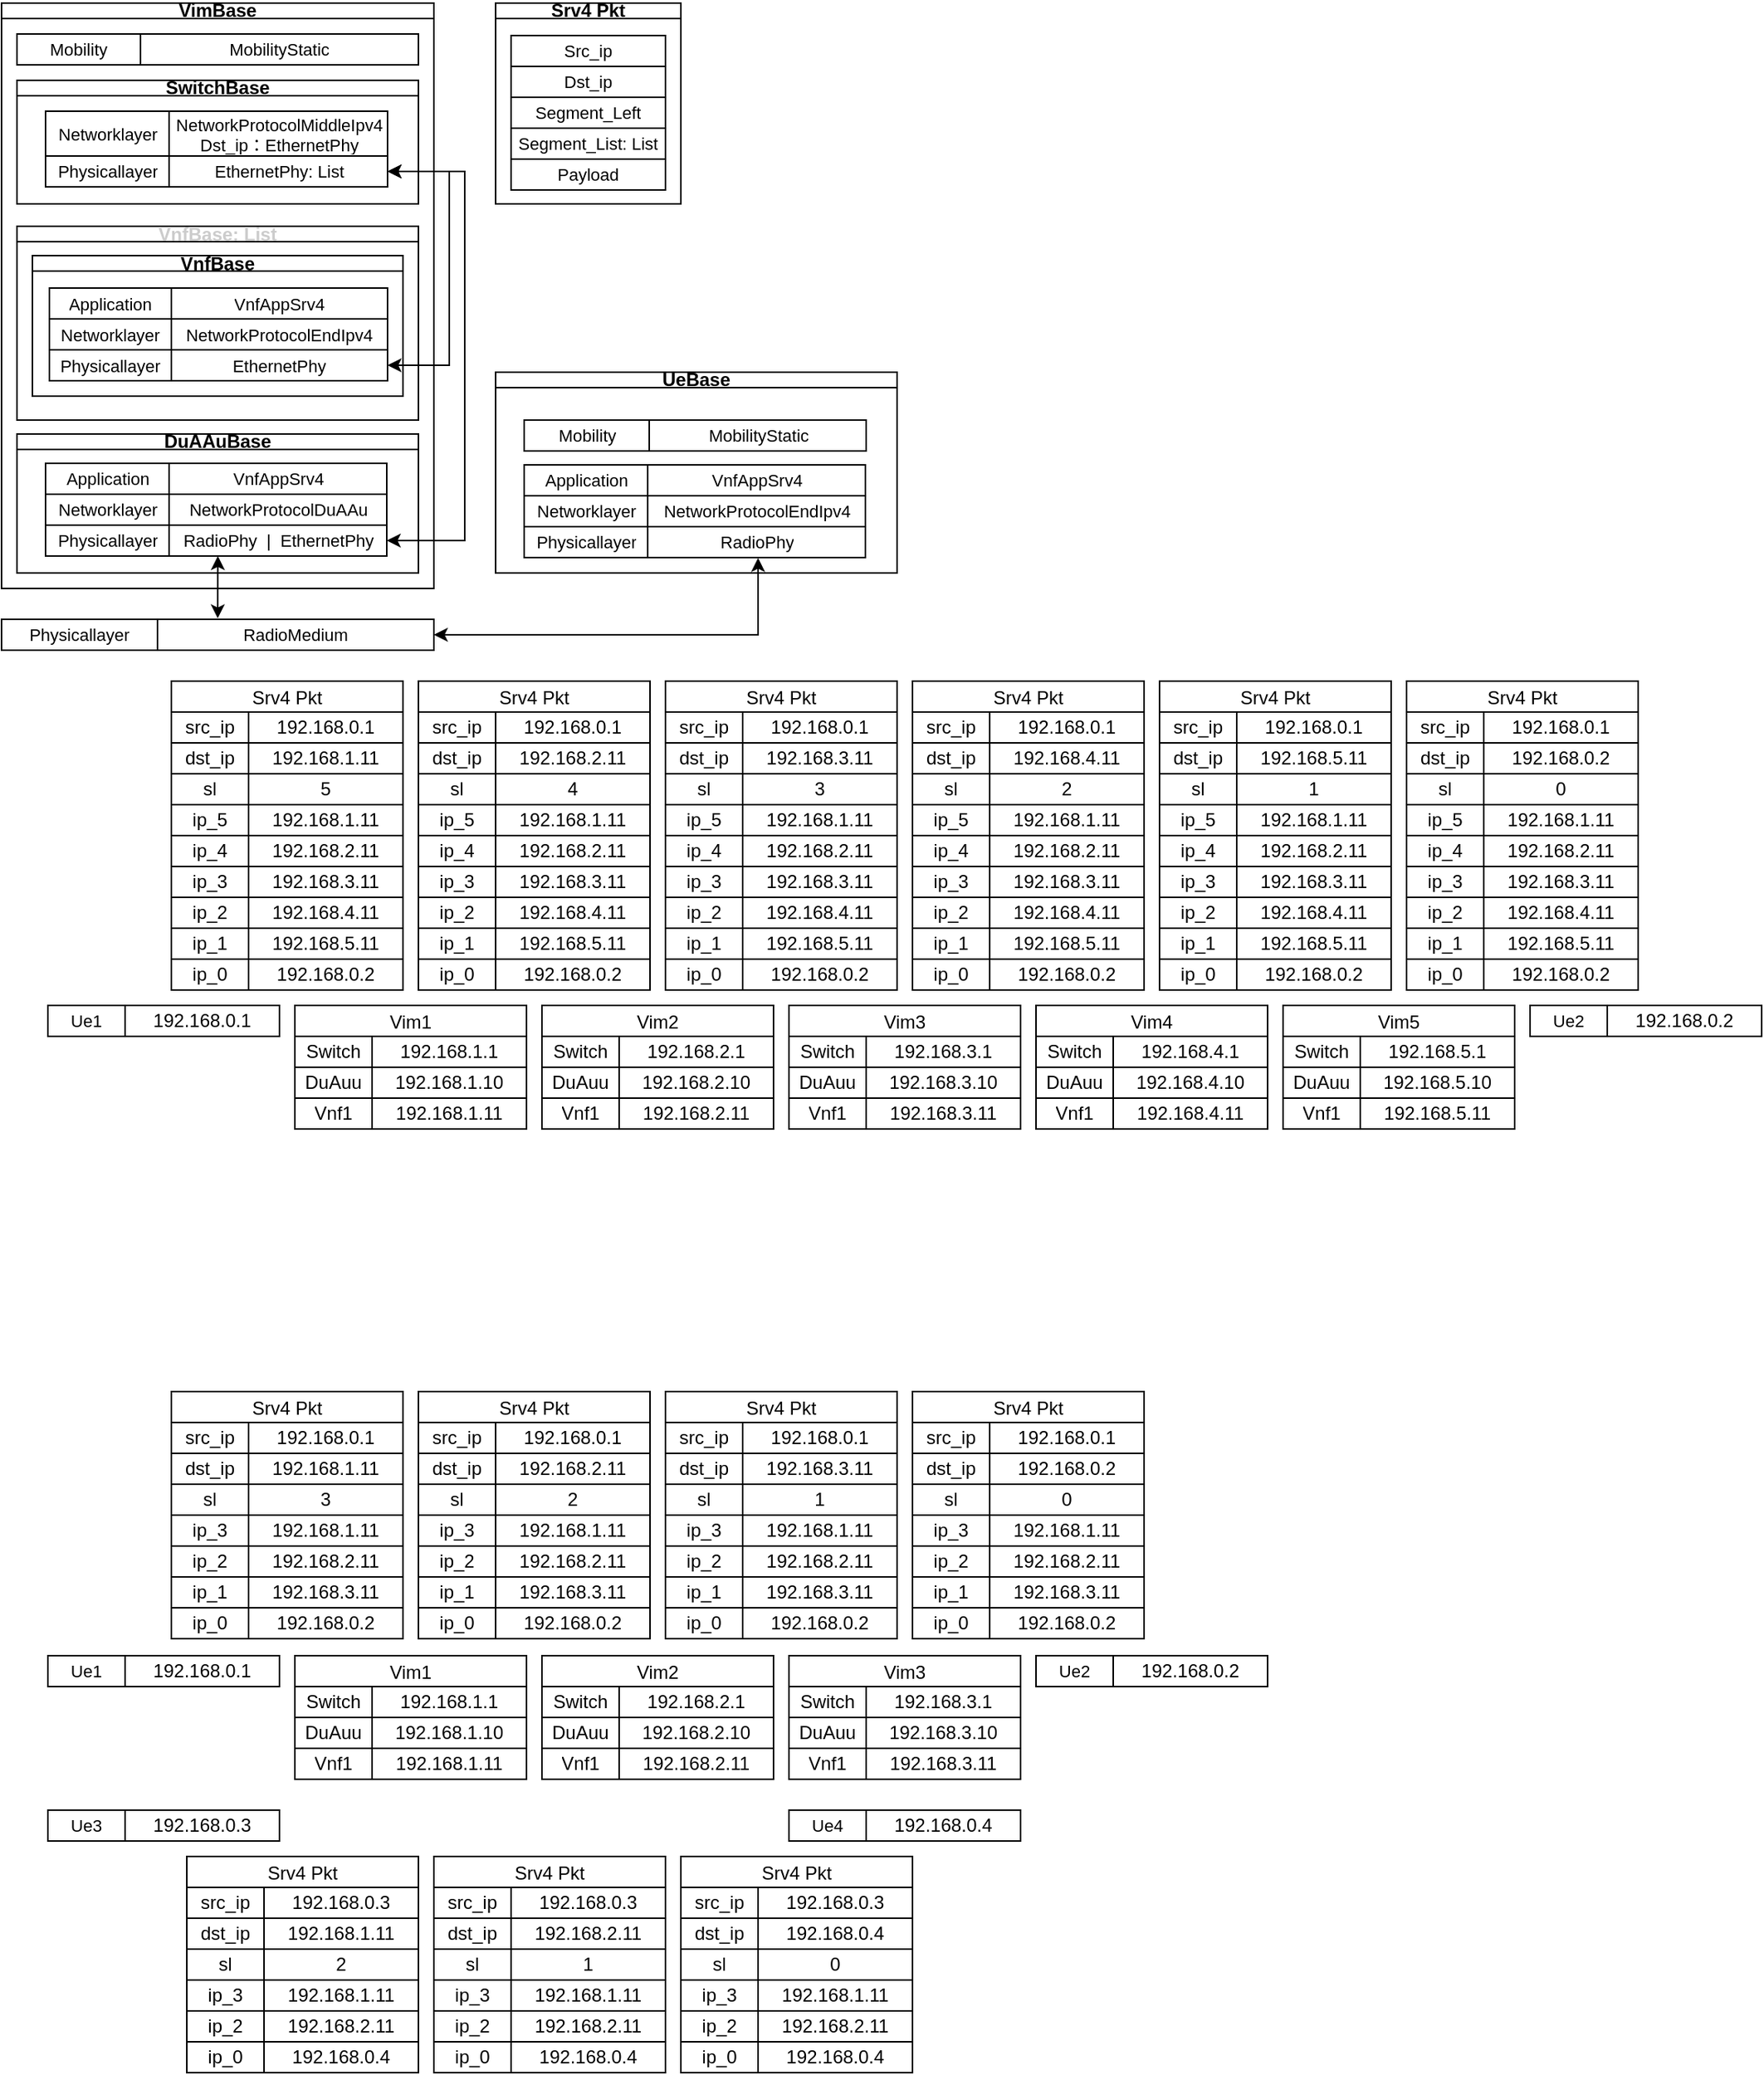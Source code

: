 <mxfile version="28.0.7">
  <diagram name="第 1 页" id="N2pEsrsJfEJHDycA1In7">
    <mxGraphModel dx="841" dy="506" grid="1" gridSize="10" guides="1" tooltips="1" connect="1" arrows="1" fold="1" page="1" pageScale="1" pageWidth="1169" pageHeight="827" math="0" shadow="0">
      <root>
        <mxCell id="0" />
        <mxCell id="1" parent="0" />
        <mxCell id="7j9jm5iTzWrUl_is-yhY-63" value="VimBase" style="swimlane;whiteSpace=wrap;html=1;startSize=10;" parent="1" vertex="1">
          <mxGeometry x="10" y="10" width="280" height="379" as="geometry">
            <mxRectangle x="180" y="140" width="140" height="30" as="alternateBounds" />
          </mxGeometry>
        </mxCell>
        <mxCell id="7j9jm5iTzWrUl_is-yhY-64" value="SwitchBase" style="swimlane;whiteSpace=wrap;html=1;startSize=10;" parent="7j9jm5iTzWrUl_is-yhY-63" vertex="1">
          <mxGeometry x="10" y="50" width="260" height="80" as="geometry">
            <mxRectangle x="10" y="50" width="140" height="30" as="alternateBounds" />
          </mxGeometry>
        </mxCell>
        <mxCell id="7j9jm5iTzWrUl_is-yhY-110" value="" style="shape=table;startSize=0;container=1;collapsible=0;childLayout=tableLayout;fontSize=16;" parent="7j9jm5iTzWrUl_is-yhY-64" vertex="1">
          <mxGeometry x="18.5" y="20" width="221.5" height="49" as="geometry" />
        </mxCell>
        <mxCell id="7j9jm5iTzWrUl_is-yhY-111" value="" style="shape=tableRow;horizontal=0;startSize=0;swimlaneHead=0;swimlaneBody=0;strokeColor=inherit;top=0;left=0;bottom=0;right=0;collapsible=0;dropTarget=0;fillColor=none;points=[[0,0.5],[1,0.5]];portConstraint=eastwest;fontSize=16;" parent="7j9jm5iTzWrUl_is-yhY-110" vertex="1">
          <mxGeometry width="221.5" height="29" as="geometry" />
        </mxCell>
        <mxCell id="0NUk9SD4DtcgiHqRZ5kP-219" value="Networklayer" style="shape=partialRectangle;html=1;whiteSpace=wrap;connectable=0;strokeColor=inherit;overflow=hidden;fillColor=none;top=0;left=0;bottom=0;right=0;pointerEvents=1;fontSize=11;" vertex="1" parent="7j9jm5iTzWrUl_is-yhY-111">
          <mxGeometry width="80" height="29" as="geometry">
            <mxRectangle width="80" height="29" as="alternateBounds" />
          </mxGeometry>
        </mxCell>
        <mxCell id="7j9jm5iTzWrUl_is-yhY-112" value="NetworkProtocolMiddleIpv4&lt;div&gt;Dst_ip：EthernetPhy&lt;/div&gt;" style="shape=partialRectangle;html=1;whiteSpace=wrap;connectable=0;strokeColor=inherit;overflow=hidden;fillColor=none;top=0;left=0;bottom=0;right=0;pointerEvents=1;fontSize=11;" parent="7j9jm5iTzWrUl_is-yhY-111" vertex="1">
          <mxGeometry x="80" width="142" height="29" as="geometry">
            <mxRectangle width="142" height="29" as="alternateBounds" />
          </mxGeometry>
        </mxCell>
        <mxCell id="0NUk9SD4DtcgiHqRZ5kP-217" style="shape=tableRow;horizontal=0;startSize=0;swimlaneHead=0;swimlaneBody=0;strokeColor=inherit;top=0;left=0;bottom=0;right=0;collapsible=0;dropTarget=0;fillColor=none;points=[[0,0.5],[1,0.5]];portConstraint=eastwest;fontSize=16;" vertex="1" parent="7j9jm5iTzWrUl_is-yhY-110">
          <mxGeometry y="29" width="221.5" height="20" as="geometry" />
        </mxCell>
        <mxCell id="0NUk9SD4DtcgiHqRZ5kP-220" value="Physicallayer" style="shape=partialRectangle;html=1;whiteSpace=wrap;connectable=0;strokeColor=inherit;overflow=hidden;fillColor=none;top=0;left=0;bottom=0;right=0;pointerEvents=1;fontSize=11;" vertex="1" parent="0NUk9SD4DtcgiHqRZ5kP-217">
          <mxGeometry width="80" height="20" as="geometry">
            <mxRectangle width="80" height="20" as="alternateBounds" />
          </mxGeometry>
        </mxCell>
        <mxCell id="0NUk9SD4DtcgiHqRZ5kP-218" value="EthernetPhy: List" style="shape=partialRectangle;html=1;whiteSpace=wrap;connectable=0;strokeColor=inherit;overflow=hidden;fillColor=none;top=0;left=0;bottom=0;right=0;pointerEvents=1;fontSize=11;" vertex="1" parent="0NUk9SD4DtcgiHqRZ5kP-217">
          <mxGeometry x="80" width="142" height="20" as="geometry">
            <mxRectangle width="142" height="20" as="alternateBounds" />
          </mxGeometry>
        </mxCell>
        <mxCell id="7j9jm5iTzWrUl_is-yhY-95" value="" style="shape=table;startSize=0;container=1;collapsible=0;childLayout=tableLayout;fontSize=16;" parent="7j9jm5iTzWrUl_is-yhY-63" vertex="1">
          <mxGeometry x="10" y="20" width="260" height="20" as="geometry" />
        </mxCell>
        <mxCell id="7j9jm5iTzWrUl_is-yhY-96" value="" style="shape=tableRow;horizontal=0;startSize=0;swimlaneHead=0;swimlaneBody=0;strokeColor=inherit;top=0;left=0;bottom=0;right=0;collapsible=0;dropTarget=0;fillColor=none;points=[[0,0.5],[1,0.5]];portConstraint=eastwest;fontSize=16;" parent="7j9jm5iTzWrUl_is-yhY-95" vertex="1">
          <mxGeometry width="260" height="20" as="geometry" />
        </mxCell>
        <mxCell id="7j9jm5iTzWrUl_is-yhY-97" value="Mobility" style="shape=partialRectangle;html=1;whiteSpace=wrap;connectable=0;strokeColor=inherit;overflow=hidden;fillColor=none;top=0;left=0;bottom=0;right=0;pointerEvents=1;fontSize=11;" parent="7j9jm5iTzWrUl_is-yhY-96" vertex="1">
          <mxGeometry width="80" height="20" as="geometry">
            <mxRectangle width="80" height="20" as="alternateBounds" />
          </mxGeometry>
        </mxCell>
        <mxCell id="0NUk9SD4DtcgiHqRZ5kP-260" value="MobilityStatic" style="shape=partialRectangle;html=1;whiteSpace=wrap;connectable=0;strokeColor=inherit;overflow=hidden;fillColor=none;top=0;left=0;bottom=0;right=0;pointerEvents=1;fontSize=11;" vertex="1" parent="7j9jm5iTzWrUl_is-yhY-96">
          <mxGeometry x="80" width="180" height="20" as="geometry">
            <mxRectangle width="180" height="20" as="alternateBounds" />
          </mxGeometry>
        </mxCell>
        <mxCell id="7j9jm5iTzWrUl_is-yhY-102" value="&lt;font style=&quot;color: rgb(204, 204, 204);&quot;&gt;VnfBase: List&lt;/font&gt;" style="swimlane;whiteSpace=wrap;html=1;startSize=10;" parent="7j9jm5iTzWrUl_is-yhY-63" vertex="1">
          <mxGeometry x="10" y="144.5" width="260" height="125.5" as="geometry">
            <mxRectangle x="160" y="140" width="80" height="30" as="alternateBounds" />
          </mxGeometry>
        </mxCell>
        <mxCell id="7j9jm5iTzWrUl_is-yhY-207" value="VnfBase" style="swimlane;whiteSpace=wrap;html=1;startSize=10;" parent="7j9jm5iTzWrUl_is-yhY-102" vertex="1">
          <mxGeometry x="10" y="19" width="240" height="91" as="geometry">
            <mxRectangle x="10" y="19" width="70" height="30" as="alternateBounds" />
          </mxGeometry>
        </mxCell>
        <mxCell id="0NUk9SD4DtcgiHqRZ5kP-221" value="" style="shape=table;startSize=0;container=1;collapsible=0;childLayout=tableLayout;fontSize=16;" vertex="1" parent="7j9jm5iTzWrUl_is-yhY-207">
          <mxGeometry x="11" y="21" width="219" height="60" as="geometry" />
        </mxCell>
        <mxCell id="0NUk9SD4DtcgiHqRZ5kP-228" style="shape=tableRow;horizontal=0;startSize=0;swimlaneHead=0;swimlaneBody=0;strokeColor=inherit;top=0;left=0;bottom=0;right=0;collapsible=0;dropTarget=0;fillColor=none;points=[[0,0.5],[1,0.5]];portConstraint=eastwest;fontSize=16;" vertex="1" parent="0NUk9SD4DtcgiHqRZ5kP-221">
          <mxGeometry width="219" height="20" as="geometry" />
        </mxCell>
        <mxCell id="0NUk9SD4DtcgiHqRZ5kP-229" value="Application" style="shape=partialRectangle;html=1;whiteSpace=wrap;connectable=0;strokeColor=inherit;overflow=hidden;fillColor=none;top=0;left=0;bottom=0;right=0;pointerEvents=1;fontSize=11;" vertex="1" parent="0NUk9SD4DtcgiHqRZ5kP-228">
          <mxGeometry width="79" height="20" as="geometry">
            <mxRectangle width="79" height="20" as="alternateBounds" />
          </mxGeometry>
        </mxCell>
        <mxCell id="0NUk9SD4DtcgiHqRZ5kP-230" value="VnfAppSrv4" style="shape=partialRectangle;html=1;whiteSpace=wrap;connectable=0;strokeColor=inherit;overflow=hidden;fillColor=none;top=0;left=0;bottom=0;right=0;pointerEvents=1;fontSize=11;" vertex="1" parent="0NUk9SD4DtcgiHqRZ5kP-228">
          <mxGeometry x="79" width="140" height="20" as="geometry">
            <mxRectangle width="140" height="20" as="alternateBounds" />
          </mxGeometry>
        </mxCell>
        <mxCell id="0NUk9SD4DtcgiHqRZ5kP-222" value="" style="shape=tableRow;horizontal=0;startSize=0;swimlaneHead=0;swimlaneBody=0;strokeColor=inherit;top=0;left=0;bottom=0;right=0;collapsible=0;dropTarget=0;fillColor=none;points=[[0,0.5],[1,0.5]];portConstraint=eastwest;fontSize=16;" vertex="1" parent="0NUk9SD4DtcgiHqRZ5kP-221">
          <mxGeometry y="20" width="219" height="20" as="geometry" />
        </mxCell>
        <mxCell id="0NUk9SD4DtcgiHqRZ5kP-223" value="Networklayer" style="shape=partialRectangle;html=1;whiteSpace=wrap;connectable=0;strokeColor=inherit;overflow=hidden;fillColor=none;top=0;left=0;bottom=0;right=0;pointerEvents=1;fontSize=11;" vertex="1" parent="0NUk9SD4DtcgiHqRZ5kP-222">
          <mxGeometry width="79" height="20" as="geometry">
            <mxRectangle width="79" height="20" as="alternateBounds" />
          </mxGeometry>
        </mxCell>
        <mxCell id="0NUk9SD4DtcgiHqRZ5kP-224" value="NetworkProtocolEndIpv4" style="shape=partialRectangle;html=1;whiteSpace=wrap;connectable=0;strokeColor=inherit;overflow=hidden;fillColor=none;top=0;left=0;bottom=0;right=0;pointerEvents=1;fontSize=11;" vertex="1" parent="0NUk9SD4DtcgiHqRZ5kP-222">
          <mxGeometry x="79" width="140" height="20" as="geometry">
            <mxRectangle width="140" height="20" as="alternateBounds" />
          </mxGeometry>
        </mxCell>
        <mxCell id="0NUk9SD4DtcgiHqRZ5kP-225" style="shape=tableRow;horizontal=0;startSize=0;swimlaneHead=0;swimlaneBody=0;strokeColor=inherit;top=0;left=0;bottom=0;right=0;collapsible=0;dropTarget=0;fillColor=none;points=[[0,0.5],[1,0.5]];portConstraint=eastwest;fontSize=16;" vertex="1" parent="0NUk9SD4DtcgiHqRZ5kP-221">
          <mxGeometry y="40" width="219" height="20" as="geometry" />
        </mxCell>
        <mxCell id="0NUk9SD4DtcgiHqRZ5kP-226" value="Physicallayer" style="shape=partialRectangle;html=1;whiteSpace=wrap;connectable=0;strokeColor=inherit;overflow=hidden;fillColor=none;top=0;left=0;bottom=0;right=0;pointerEvents=1;fontSize=11;" vertex="1" parent="0NUk9SD4DtcgiHqRZ5kP-225">
          <mxGeometry width="79" height="20" as="geometry">
            <mxRectangle width="79" height="20" as="alternateBounds" />
          </mxGeometry>
        </mxCell>
        <mxCell id="0NUk9SD4DtcgiHqRZ5kP-227" value="EthernetPhy" style="shape=partialRectangle;html=1;whiteSpace=wrap;connectable=0;strokeColor=inherit;overflow=hidden;fillColor=none;top=0;left=0;bottom=0;right=0;pointerEvents=1;fontSize=11;" vertex="1" parent="0NUk9SD4DtcgiHqRZ5kP-225">
          <mxGeometry x="79" width="140" height="20" as="geometry">
            <mxRectangle width="140" height="20" as="alternateBounds" />
          </mxGeometry>
        </mxCell>
        <mxCell id="7j9jm5iTzWrUl_is-yhY-103" value="DuAAuBase" style="swimlane;whiteSpace=wrap;html=1;startSize=10;" parent="7j9jm5iTzWrUl_is-yhY-63" vertex="1">
          <mxGeometry x="10" y="279" width="260" height="90" as="geometry" />
        </mxCell>
        <mxCell id="0NUk9SD4DtcgiHqRZ5kP-231" value="" style="shape=table;startSize=0;container=1;collapsible=0;childLayout=tableLayout;fontSize=16;" vertex="1" parent="7j9jm5iTzWrUl_is-yhY-103">
          <mxGeometry x="18.5" y="19" width="221" height="60" as="geometry" />
        </mxCell>
        <mxCell id="0NUk9SD4DtcgiHqRZ5kP-232" style="shape=tableRow;horizontal=0;startSize=0;swimlaneHead=0;swimlaneBody=0;strokeColor=inherit;top=0;left=0;bottom=0;right=0;collapsible=0;dropTarget=0;fillColor=none;points=[[0,0.5],[1,0.5]];portConstraint=eastwest;fontSize=16;" vertex="1" parent="0NUk9SD4DtcgiHqRZ5kP-231">
          <mxGeometry width="221" height="20" as="geometry" />
        </mxCell>
        <mxCell id="0NUk9SD4DtcgiHqRZ5kP-233" value="Application" style="shape=partialRectangle;html=1;whiteSpace=wrap;connectable=0;strokeColor=inherit;overflow=hidden;fillColor=none;top=0;left=0;bottom=0;right=0;pointerEvents=1;fontSize=11;" vertex="1" parent="0NUk9SD4DtcgiHqRZ5kP-232">
          <mxGeometry width="80" height="20" as="geometry">
            <mxRectangle width="80" height="20" as="alternateBounds" />
          </mxGeometry>
        </mxCell>
        <mxCell id="0NUk9SD4DtcgiHqRZ5kP-234" value="VnfAppSrv4" style="shape=partialRectangle;html=1;whiteSpace=wrap;connectable=0;strokeColor=inherit;overflow=hidden;fillColor=none;top=0;left=0;bottom=0;right=0;pointerEvents=1;fontSize=11;" vertex="1" parent="0NUk9SD4DtcgiHqRZ5kP-232">
          <mxGeometry x="80" width="141" height="20" as="geometry">
            <mxRectangle width="141" height="20" as="alternateBounds" />
          </mxGeometry>
        </mxCell>
        <mxCell id="0NUk9SD4DtcgiHqRZ5kP-235" value="" style="shape=tableRow;horizontal=0;startSize=0;swimlaneHead=0;swimlaneBody=0;strokeColor=inherit;top=0;left=0;bottom=0;right=0;collapsible=0;dropTarget=0;fillColor=none;points=[[0,0.5],[1,0.5]];portConstraint=eastwest;fontSize=16;" vertex="1" parent="0NUk9SD4DtcgiHqRZ5kP-231">
          <mxGeometry y="20" width="221" height="20" as="geometry" />
        </mxCell>
        <mxCell id="0NUk9SD4DtcgiHqRZ5kP-236" value="Networklayer" style="shape=partialRectangle;html=1;whiteSpace=wrap;connectable=0;strokeColor=inherit;overflow=hidden;fillColor=none;top=0;left=0;bottom=0;right=0;pointerEvents=1;fontSize=11;" vertex="1" parent="0NUk9SD4DtcgiHqRZ5kP-235">
          <mxGeometry width="80" height="20" as="geometry">
            <mxRectangle width="80" height="20" as="alternateBounds" />
          </mxGeometry>
        </mxCell>
        <mxCell id="0NUk9SD4DtcgiHqRZ5kP-237" value="NetworkProtocolDuAAu" style="shape=partialRectangle;html=1;whiteSpace=wrap;connectable=0;strokeColor=inherit;overflow=hidden;fillColor=none;top=0;left=0;bottom=0;right=0;pointerEvents=1;fontSize=11;" vertex="1" parent="0NUk9SD4DtcgiHqRZ5kP-235">
          <mxGeometry x="80" width="141" height="20" as="geometry">
            <mxRectangle width="141" height="20" as="alternateBounds" />
          </mxGeometry>
        </mxCell>
        <mxCell id="0NUk9SD4DtcgiHqRZ5kP-238" style="shape=tableRow;horizontal=0;startSize=0;swimlaneHead=0;swimlaneBody=0;strokeColor=inherit;top=0;left=0;bottom=0;right=0;collapsible=0;dropTarget=0;fillColor=none;points=[[0,0.5],[1,0.5]];portConstraint=eastwest;fontSize=16;" vertex="1" parent="0NUk9SD4DtcgiHqRZ5kP-231">
          <mxGeometry y="40" width="221" height="20" as="geometry" />
        </mxCell>
        <mxCell id="0NUk9SD4DtcgiHqRZ5kP-239" value="Physicallayer" style="shape=partialRectangle;html=1;whiteSpace=wrap;connectable=0;strokeColor=inherit;overflow=hidden;fillColor=none;top=0;left=0;bottom=0;right=0;pointerEvents=1;fontSize=11;" vertex="1" parent="0NUk9SD4DtcgiHqRZ5kP-238">
          <mxGeometry width="80" height="20" as="geometry">
            <mxRectangle width="80" height="20" as="alternateBounds" />
          </mxGeometry>
        </mxCell>
        <mxCell id="0NUk9SD4DtcgiHqRZ5kP-240" value="RadioPhy&amp;nbsp; |&amp;nbsp; EthernetPhy" style="shape=partialRectangle;html=1;whiteSpace=wrap;connectable=0;strokeColor=inherit;overflow=hidden;fillColor=none;top=0;left=0;bottom=0;right=0;pointerEvents=1;fontSize=11;" vertex="1" parent="0NUk9SD4DtcgiHqRZ5kP-238">
          <mxGeometry x="80" width="141" height="20" as="geometry">
            <mxRectangle width="141" height="20" as="alternateBounds" />
          </mxGeometry>
        </mxCell>
        <mxCell id="0NUk9SD4DtcgiHqRZ5kP-257" style="edgeStyle=orthogonalEdgeStyle;rounded=0;orthogonalLoop=1;jettySize=auto;html=1;exitX=1;exitY=0.5;exitDx=0;exitDy=0;entryX=1;entryY=0.5;entryDx=0;entryDy=0;startArrow=classic;startFill=1;" edge="1" parent="7j9jm5iTzWrUl_is-yhY-63" source="0NUk9SD4DtcgiHqRZ5kP-217" target="0NUk9SD4DtcgiHqRZ5kP-225">
          <mxGeometry relative="1" as="geometry">
            <Array as="points">
              <mxPoint x="290" y="109" />
              <mxPoint x="290" y="235" />
            </Array>
          </mxGeometry>
        </mxCell>
        <mxCell id="0NUk9SD4DtcgiHqRZ5kP-258" style="edgeStyle=orthogonalEdgeStyle;rounded=0;orthogonalLoop=1;jettySize=auto;html=1;exitX=1;exitY=0.5;exitDx=0;exitDy=0;entryX=1;entryY=0.5;entryDx=0;entryDy=0;startArrow=classic;startFill=1;" edge="1" parent="7j9jm5iTzWrUl_is-yhY-63" source="0NUk9SD4DtcgiHqRZ5kP-217" target="0NUk9SD4DtcgiHqRZ5kP-238">
          <mxGeometry relative="1" as="geometry">
            <Array as="points">
              <mxPoint x="300" y="109" />
              <mxPoint x="300" y="348" />
            </Array>
          </mxGeometry>
        </mxCell>
        <mxCell id="7j9jm5iTzWrUl_is-yhY-175" value="Srv4 Pkt" style="swimlane;whiteSpace=wrap;html=1;startSize=10;" parent="1" vertex="1">
          <mxGeometry x="330" y="10" width="120" height="130" as="geometry">
            <mxRectangle x="180" y="140" width="140" height="30" as="alternateBounds" />
          </mxGeometry>
        </mxCell>
        <mxCell id="7j9jm5iTzWrUl_is-yhY-176" value="" style="shape=table;startSize=0;container=1;collapsible=0;childLayout=tableLayout;fontSize=16;" parent="7j9jm5iTzWrUl_is-yhY-175" vertex="1">
          <mxGeometry x="10" y="21" width="100" height="100" as="geometry" />
        </mxCell>
        <mxCell id="0NUk9SD4DtcgiHqRZ5kP-241" style="shape=tableRow;horizontal=0;startSize=0;swimlaneHead=0;swimlaneBody=0;strokeColor=inherit;top=0;left=0;bottom=0;right=0;collapsible=0;dropTarget=0;fillColor=none;points=[[0,0.5],[1,0.5]];portConstraint=eastwest;fontSize=16;" vertex="1" parent="7j9jm5iTzWrUl_is-yhY-176">
          <mxGeometry width="100" height="20" as="geometry" />
        </mxCell>
        <mxCell id="0NUk9SD4DtcgiHqRZ5kP-242" value="Src_ip" style="shape=partialRectangle;html=1;whiteSpace=wrap;connectable=0;strokeColor=inherit;overflow=hidden;fillColor=none;top=0;left=0;bottom=0;right=0;pointerEvents=1;fontSize=11;" vertex="1" parent="0NUk9SD4DtcgiHqRZ5kP-241">
          <mxGeometry width="100" height="20" as="geometry">
            <mxRectangle width="100" height="20" as="alternateBounds" />
          </mxGeometry>
        </mxCell>
        <mxCell id="7j9jm5iTzWrUl_is-yhY-177" value="" style="shape=tableRow;horizontal=0;startSize=0;swimlaneHead=0;swimlaneBody=0;strokeColor=inherit;top=0;left=0;bottom=0;right=0;collapsible=0;dropTarget=0;fillColor=none;points=[[0,0.5],[1,0.5]];portConstraint=eastwest;fontSize=16;" parent="7j9jm5iTzWrUl_is-yhY-176" vertex="1">
          <mxGeometry y="20" width="100" height="20" as="geometry" />
        </mxCell>
        <mxCell id="7j9jm5iTzWrUl_is-yhY-178" value="Dst_ip" style="shape=partialRectangle;html=1;whiteSpace=wrap;connectable=0;strokeColor=inherit;overflow=hidden;fillColor=none;top=0;left=0;bottom=0;right=0;pointerEvents=1;fontSize=11;" parent="7j9jm5iTzWrUl_is-yhY-177" vertex="1">
          <mxGeometry width="100" height="20" as="geometry">
            <mxRectangle width="100" height="20" as="alternateBounds" />
          </mxGeometry>
        </mxCell>
        <mxCell id="0NUk9SD4DtcgiHqRZ5kP-243" style="shape=tableRow;horizontal=0;startSize=0;swimlaneHead=0;swimlaneBody=0;strokeColor=inherit;top=0;left=0;bottom=0;right=0;collapsible=0;dropTarget=0;fillColor=none;points=[[0,0.5],[1,0.5]];portConstraint=eastwest;fontSize=16;" vertex="1" parent="7j9jm5iTzWrUl_is-yhY-176">
          <mxGeometry y="40" width="100" height="20" as="geometry" />
        </mxCell>
        <mxCell id="0NUk9SD4DtcgiHqRZ5kP-244" value="Segment_Left" style="shape=partialRectangle;html=1;whiteSpace=wrap;connectable=0;strokeColor=inherit;overflow=hidden;fillColor=none;top=0;left=0;bottom=0;right=0;pointerEvents=1;fontSize=11;" vertex="1" parent="0NUk9SD4DtcgiHqRZ5kP-243">
          <mxGeometry width="100" height="20" as="geometry">
            <mxRectangle width="100" height="20" as="alternateBounds" />
          </mxGeometry>
        </mxCell>
        <mxCell id="7j9jm5iTzWrUl_is-yhY-201" style="shape=tableRow;horizontal=0;startSize=0;swimlaneHead=0;swimlaneBody=0;strokeColor=inherit;top=0;left=0;bottom=0;right=0;collapsible=0;dropTarget=0;fillColor=none;points=[[0,0.5],[1,0.5]];portConstraint=eastwest;fontSize=16;" parent="7j9jm5iTzWrUl_is-yhY-176" vertex="1">
          <mxGeometry y="60" width="100" height="20" as="geometry" />
        </mxCell>
        <mxCell id="7j9jm5iTzWrUl_is-yhY-202" value="Segment_List: List" style="shape=partialRectangle;html=1;whiteSpace=wrap;connectable=0;strokeColor=inherit;overflow=hidden;fillColor=none;top=0;left=0;bottom=0;right=0;pointerEvents=1;fontSize=11;rowspan=1;colspan=2;" parent="7j9jm5iTzWrUl_is-yhY-201" vertex="1">
          <mxGeometry width="100" height="20" as="geometry">
            <mxRectangle width="100" height="20" as="alternateBounds" />
          </mxGeometry>
        </mxCell>
        <mxCell id="7j9jm5iTzWrUl_is-yhY-204" style="shape=tableRow;horizontal=0;startSize=0;swimlaneHead=0;swimlaneBody=0;strokeColor=inherit;top=0;left=0;bottom=0;right=0;collapsible=0;dropTarget=0;fillColor=none;points=[[0,0.5],[1,0.5]];portConstraint=eastwest;fontSize=16;" parent="7j9jm5iTzWrUl_is-yhY-176" vertex="1">
          <mxGeometry y="80" width="100" height="20" as="geometry" />
        </mxCell>
        <mxCell id="7j9jm5iTzWrUl_is-yhY-205" value="Payload" style="shape=partialRectangle;html=1;whiteSpace=wrap;connectable=0;strokeColor=inherit;overflow=hidden;fillColor=none;top=0;left=0;bottom=0;right=0;pointerEvents=1;fontSize=11;rowspan=1;colspan=2;" parent="7j9jm5iTzWrUl_is-yhY-204" vertex="1">
          <mxGeometry width="100" height="20" as="geometry">
            <mxRectangle width="100" height="20" as="alternateBounds" />
          </mxGeometry>
        </mxCell>
        <mxCell id="0NUk9SD4DtcgiHqRZ5kP-42" value="Vim1" style="shape=table;startSize=20;container=1;collapsible=0;childLayout=tableLayout;strokeColor=default;fontSize=12;fontColor=default;" vertex="1" parent="1">
          <mxGeometry x="200" y="659" width="150" height="80" as="geometry" />
        </mxCell>
        <mxCell id="0NUk9SD4DtcgiHqRZ5kP-43" value="" style="shape=tableRow;horizontal=0;startSize=0;swimlaneHead=0;swimlaneBody=0;strokeColor=inherit;top=0;left=0;bottom=0;right=0;collapsible=0;dropTarget=0;fillColor=none;points=[[0,0.5],[1,0.5]];portConstraint=eastwest;fontSize=16;" vertex="1" parent="0NUk9SD4DtcgiHqRZ5kP-42">
          <mxGeometry y="20" width="150" height="20" as="geometry" />
        </mxCell>
        <mxCell id="0NUk9SD4DtcgiHqRZ5kP-44" value="Switch" style="shape=partialRectangle;html=1;whiteSpace=wrap;connectable=0;strokeColor=inherit;overflow=hidden;fillColor=none;top=0;left=0;bottom=0;right=0;pointerEvents=1;fontSize=12;" vertex="1" parent="0NUk9SD4DtcgiHqRZ5kP-43">
          <mxGeometry width="50" height="20" as="geometry">
            <mxRectangle width="50" height="20" as="alternateBounds" />
          </mxGeometry>
        </mxCell>
        <mxCell id="0NUk9SD4DtcgiHqRZ5kP-45" value="192.168.1.1" style="shape=partialRectangle;html=1;whiteSpace=wrap;connectable=0;strokeColor=inherit;overflow=hidden;fillColor=none;top=0;left=0;bottom=0;right=0;pointerEvents=1;fontSize=12;" vertex="1" parent="0NUk9SD4DtcgiHqRZ5kP-43">
          <mxGeometry x="50" width="100" height="20" as="geometry">
            <mxRectangle width="100" height="20" as="alternateBounds" />
          </mxGeometry>
        </mxCell>
        <mxCell id="0NUk9SD4DtcgiHqRZ5kP-47" value="" style="shape=tableRow;horizontal=0;startSize=0;swimlaneHead=0;swimlaneBody=0;strokeColor=inherit;top=0;left=0;bottom=0;right=0;collapsible=0;dropTarget=0;fillColor=none;points=[[0,0.5],[1,0.5]];portConstraint=eastwest;fontSize=16;" vertex="1" parent="0NUk9SD4DtcgiHqRZ5kP-42">
          <mxGeometry y="40" width="150" height="20" as="geometry" />
        </mxCell>
        <mxCell id="0NUk9SD4DtcgiHqRZ5kP-48" value="DuAuu" style="shape=partialRectangle;html=1;whiteSpace=wrap;connectable=0;strokeColor=inherit;overflow=hidden;fillColor=none;top=0;left=0;bottom=0;right=0;pointerEvents=1;fontSize=12;" vertex="1" parent="0NUk9SD4DtcgiHqRZ5kP-47">
          <mxGeometry width="50" height="20" as="geometry">
            <mxRectangle width="50" height="20" as="alternateBounds" />
          </mxGeometry>
        </mxCell>
        <mxCell id="0NUk9SD4DtcgiHqRZ5kP-49" value="192.168.1.10" style="shape=partialRectangle;html=1;whiteSpace=wrap;connectable=0;strokeColor=inherit;overflow=hidden;fillColor=none;top=0;left=0;bottom=0;right=0;pointerEvents=1;fontSize=12;" vertex="1" parent="0NUk9SD4DtcgiHqRZ5kP-47">
          <mxGeometry x="50" width="100" height="20" as="geometry">
            <mxRectangle width="100" height="20" as="alternateBounds" />
          </mxGeometry>
        </mxCell>
        <mxCell id="0NUk9SD4DtcgiHqRZ5kP-51" value="" style="shape=tableRow;horizontal=0;startSize=0;swimlaneHead=0;swimlaneBody=0;strokeColor=inherit;top=0;left=0;bottom=0;right=0;collapsible=0;dropTarget=0;fillColor=none;points=[[0,0.5],[1,0.5]];portConstraint=eastwest;fontSize=16;" vertex="1" parent="0NUk9SD4DtcgiHqRZ5kP-42">
          <mxGeometry y="60" width="150" height="20" as="geometry" />
        </mxCell>
        <mxCell id="0NUk9SD4DtcgiHqRZ5kP-52" value="Vnf1" style="shape=partialRectangle;html=1;whiteSpace=wrap;connectable=0;strokeColor=inherit;overflow=hidden;fillColor=none;top=0;left=0;bottom=0;right=0;pointerEvents=1;fontSize=12;" vertex="1" parent="0NUk9SD4DtcgiHqRZ5kP-51">
          <mxGeometry width="50" height="20" as="geometry">
            <mxRectangle width="50" height="20" as="alternateBounds" />
          </mxGeometry>
        </mxCell>
        <mxCell id="0NUk9SD4DtcgiHqRZ5kP-53" value="192.168.1.11" style="shape=partialRectangle;html=1;whiteSpace=wrap;connectable=0;strokeColor=inherit;overflow=hidden;fillColor=none;top=0;left=0;bottom=0;right=0;pointerEvents=1;fontSize=12;" vertex="1" parent="0NUk9SD4DtcgiHqRZ5kP-51">
          <mxGeometry x="50" width="100" height="20" as="geometry">
            <mxRectangle width="100" height="20" as="alternateBounds" />
          </mxGeometry>
        </mxCell>
        <mxCell id="0NUk9SD4DtcgiHqRZ5kP-55" value="Vim2" style="shape=table;startSize=20;container=1;collapsible=0;childLayout=tableLayout;strokeColor=default;fontSize=12;" vertex="1" parent="1">
          <mxGeometry x="360" y="659" width="150" height="80" as="geometry" />
        </mxCell>
        <mxCell id="0NUk9SD4DtcgiHqRZ5kP-56" value="" style="shape=tableRow;horizontal=0;startSize=0;swimlaneHead=0;swimlaneBody=0;strokeColor=inherit;top=0;left=0;bottom=0;right=0;collapsible=0;dropTarget=0;fillColor=none;points=[[0,0.5],[1,0.5]];portConstraint=eastwest;fontSize=16;" vertex="1" parent="0NUk9SD4DtcgiHqRZ5kP-55">
          <mxGeometry y="20" width="150" height="20" as="geometry" />
        </mxCell>
        <mxCell id="0NUk9SD4DtcgiHqRZ5kP-57" value="Switch" style="shape=partialRectangle;html=1;whiteSpace=wrap;connectable=0;strokeColor=inherit;overflow=hidden;fillColor=none;top=0;left=0;bottom=0;right=0;pointerEvents=1;fontSize=12;" vertex="1" parent="0NUk9SD4DtcgiHqRZ5kP-56">
          <mxGeometry width="50" height="20" as="geometry">
            <mxRectangle width="50" height="20" as="alternateBounds" />
          </mxGeometry>
        </mxCell>
        <mxCell id="0NUk9SD4DtcgiHqRZ5kP-58" value="192.168.2.1" style="shape=partialRectangle;html=1;whiteSpace=wrap;connectable=0;strokeColor=inherit;overflow=hidden;fillColor=none;top=0;left=0;bottom=0;right=0;pointerEvents=1;fontSize=12;" vertex="1" parent="0NUk9SD4DtcgiHqRZ5kP-56">
          <mxGeometry x="50" width="100" height="20" as="geometry">
            <mxRectangle width="100" height="20" as="alternateBounds" />
          </mxGeometry>
        </mxCell>
        <mxCell id="0NUk9SD4DtcgiHqRZ5kP-59" value="" style="shape=tableRow;horizontal=0;startSize=0;swimlaneHead=0;swimlaneBody=0;strokeColor=inherit;top=0;left=0;bottom=0;right=0;collapsible=0;dropTarget=0;fillColor=none;points=[[0,0.5],[1,0.5]];portConstraint=eastwest;fontSize=16;" vertex="1" parent="0NUk9SD4DtcgiHqRZ5kP-55">
          <mxGeometry y="40" width="150" height="20" as="geometry" />
        </mxCell>
        <mxCell id="0NUk9SD4DtcgiHqRZ5kP-60" value="DuAuu" style="shape=partialRectangle;html=1;whiteSpace=wrap;connectable=0;strokeColor=inherit;overflow=hidden;fillColor=none;top=0;left=0;bottom=0;right=0;pointerEvents=1;fontSize=12;" vertex="1" parent="0NUk9SD4DtcgiHqRZ5kP-59">
          <mxGeometry width="50" height="20" as="geometry">
            <mxRectangle width="50" height="20" as="alternateBounds" />
          </mxGeometry>
        </mxCell>
        <mxCell id="0NUk9SD4DtcgiHqRZ5kP-61" value="192.168.2.10" style="shape=partialRectangle;html=1;whiteSpace=wrap;connectable=0;strokeColor=inherit;overflow=hidden;fillColor=none;top=0;left=0;bottom=0;right=0;pointerEvents=1;fontSize=12;" vertex="1" parent="0NUk9SD4DtcgiHqRZ5kP-59">
          <mxGeometry x="50" width="100" height="20" as="geometry">
            <mxRectangle width="100" height="20" as="alternateBounds" />
          </mxGeometry>
        </mxCell>
        <mxCell id="0NUk9SD4DtcgiHqRZ5kP-62" value="" style="shape=tableRow;horizontal=0;startSize=0;swimlaneHead=0;swimlaneBody=0;strokeColor=inherit;top=0;left=0;bottom=0;right=0;collapsible=0;dropTarget=0;fillColor=none;points=[[0,0.5],[1,0.5]];portConstraint=eastwest;fontSize=16;" vertex="1" parent="0NUk9SD4DtcgiHqRZ5kP-55">
          <mxGeometry y="60" width="150" height="20" as="geometry" />
        </mxCell>
        <mxCell id="0NUk9SD4DtcgiHqRZ5kP-63" value="Vnf1" style="shape=partialRectangle;html=1;whiteSpace=wrap;connectable=0;strokeColor=inherit;overflow=hidden;fillColor=none;top=0;left=0;bottom=0;right=0;pointerEvents=1;fontSize=12;" vertex="1" parent="0NUk9SD4DtcgiHqRZ5kP-62">
          <mxGeometry width="50" height="20" as="geometry">
            <mxRectangle width="50" height="20" as="alternateBounds" />
          </mxGeometry>
        </mxCell>
        <mxCell id="0NUk9SD4DtcgiHqRZ5kP-64" value="192.168.2.11" style="shape=partialRectangle;html=1;whiteSpace=wrap;connectable=0;strokeColor=inherit;overflow=hidden;fillColor=none;top=0;left=0;bottom=0;right=0;pointerEvents=1;fontSize=12;" vertex="1" parent="0NUk9SD4DtcgiHqRZ5kP-62">
          <mxGeometry x="50" width="100" height="20" as="geometry">
            <mxRectangle width="100" height="20" as="alternateBounds" />
          </mxGeometry>
        </mxCell>
        <mxCell id="0NUk9SD4DtcgiHqRZ5kP-77" value="Vim3" style="shape=table;startSize=20;container=1;collapsible=0;childLayout=tableLayout;strokeColor=default;fontSize=12;" vertex="1" parent="1">
          <mxGeometry x="520" y="659" width="150" height="80" as="geometry" />
        </mxCell>
        <mxCell id="0NUk9SD4DtcgiHqRZ5kP-78" value="" style="shape=tableRow;horizontal=0;startSize=0;swimlaneHead=0;swimlaneBody=0;strokeColor=inherit;top=0;left=0;bottom=0;right=0;collapsible=0;dropTarget=0;fillColor=none;points=[[0,0.5],[1,0.5]];portConstraint=eastwest;fontSize=16;" vertex="1" parent="0NUk9SD4DtcgiHqRZ5kP-77">
          <mxGeometry y="20" width="150" height="20" as="geometry" />
        </mxCell>
        <mxCell id="0NUk9SD4DtcgiHqRZ5kP-79" value="Switch" style="shape=partialRectangle;html=1;whiteSpace=wrap;connectable=0;strokeColor=inherit;overflow=hidden;fillColor=none;top=0;left=0;bottom=0;right=0;pointerEvents=1;fontSize=12;" vertex="1" parent="0NUk9SD4DtcgiHqRZ5kP-78">
          <mxGeometry width="50" height="20" as="geometry">
            <mxRectangle width="50" height="20" as="alternateBounds" />
          </mxGeometry>
        </mxCell>
        <mxCell id="0NUk9SD4DtcgiHqRZ5kP-80" value="192.168.3.1" style="shape=partialRectangle;html=1;whiteSpace=wrap;connectable=0;strokeColor=inherit;overflow=hidden;fillColor=none;top=0;left=0;bottom=0;right=0;pointerEvents=1;fontSize=12;" vertex="1" parent="0NUk9SD4DtcgiHqRZ5kP-78">
          <mxGeometry x="50" width="100" height="20" as="geometry">
            <mxRectangle width="100" height="20" as="alternateBounds" />
          </mxGeometry>
        </mxCell>
        <mxCell id="0NUk9SD4DtcgiHqRZ5kP-81" value="" style="shape=tableRow;horizontal=0;startSize=0;swimlaneHead=0;swimlaneBody=0;strokeColor=inherit;top=0;left=0;bottom=0;right=0;collapsible=0;dropTarget=0;fillColor=none;points=[[0,0.5],[1,0.5]];portConstraint=eastwest;fontSize=16;" vertex="1" parent="0NUk9SD4DtcgiHqRZ5kP-77">
          <mxGeometry y="40" width="150" height="20" as="geometry" />
        </mxCell>
        <mxCell id="0NUk9SD4DtcgiHqRZ5kP-82" value="DuAuu" style="shape=partialRectangle;html=1;whiteSpace=wrap;connectable=0;strokeColor=inherit;overflow=hidden;fillColor=none;top=0;left=0;bottom=0;right=0;pointerEvents=1;fontSize=12;" vertex="1" parent="0NUk9SD4DtcgiHqRZ5kP-81">
          <mxGeometry width="50" height="20" as="geometry">
            <mxRectangle width="50" height="20" as="alternateBounds" />
          </mxGeometry>
        </mxCell>
        <mxCell id="0NUk9SD4DtcgiHqRZ5kP-83" value="192.168.3.10" style="shape=partialRectangle;html=1;whiteSpace=wrap;connectable=0;strokeColor=inherit;overflow=hidden;fillColor=none;top=0;left=0;bottom=0;right=0;pointerEvents=1;fontSize=12;" vertex="1" parent="0NUk9SD4DtcgiHqRZ5kP-81">
          <mxGeometry x="50" width="100" height="20" as="geometry">
            <mxRectangle width="100" height="20" as="alternateBounds" />
          </mxGeometry>
        </mxCell>
        <mxCell id="0NUk9SD4DtcgiHqRZ5kP-84" value="" style="shape=tableRow;horizontal=0;startSize=0;swimlaneHead=0;swimlaneBody=0;strokeColor=inherit;top=0;left=0;bottom=0;right=0;collapsible=0;dropTarget=0;fillColor=none;points=[[0,0.5],[1,0.5]];portConstraint=eastwest;fontSize=16;" vertex="1" parent="0NUk9SD4DtcgiHqRZ5kP-77">
          <mxGeometry y="60" width="150" height="20" as="geometry" />
        </mxCell>
        <mxCell id="0NUk9SD4DtcgiHqRZ5kP-85" value="Vnf1" style="shape=partialRectangle;html=1;whiteSpace=wrap;connectable=0;strokeColor=inherit;overflow=hidden;fillColor=none;top=0;left=0;bottom=0;right=0;pointerEvents=1;fontSize=12;" vertex="1" parent="0NUk9SD4DtcgiHqRZ5kP-84">
          <mxGeometry width="50" height="20" as="geometry">
            <mxRectangle width="50" height="20" as="alternateBounds" />
          </mxGeometry>
        </mxCell>
        <mxCell id="0NUk9SD4DtcgiHqRZ5kP-86" value="192.168.3.11" style="shape=partialRectangle;html=1;whiteSpace=wrap;connectable=0;strokeColor=inherit;overflow=hidden;fillColor=none;top=0;left=0;bottom=0;right=0;pointerEvents=1;fontSize=12;" vertex="1" parent="0NUk9SD4DtcgiHqRZ5kP-84">
          <mxGeometry x="50" width="100" height="20" as="geometry">
            <mxRectangle width="100" height="20" as="alternateBounds" />
          </mxGeometry>
        </mxCell>
        <mxCell id="0NUk9SD4DtcgiHqRZ5kP-87" value="Vim4" style="shape=table;startSize=20;container=1;collapsible=0;childLayout=tableLayout;strokeColor=default;fontSize=12;" vertex="1" parent="1">
          <mxGeometry x="680" y="659" width="150" height="80" as="geometry" />
        </mxCell>
        <mxCell id="0NUk9SD4DtcgiHqRZ5kP-88" value="" style="shape=tableRow;horizontal=0;startSize=0;swimlaneHead=0;swimlaneBody=0;strokeColor=inherit;top=0;left=0;bottom=0;right=0;collapsible=0;dropTarget=0;fillColor=none;points=[[0,0.5],[1,0.5]];portConstraint=eastwest;fontSize=16;" vertex="1" parent="0NUk9SD4DtcgiHqRZ5kP-87">
          <mxGeometry y="20" width="150" height="20" as="geometry" />
        </mxCell>
        <mxCell id="0NUk9SD4DtcgiHqRZ5kP-89" value="Switch" style="shape=partialRectangle;html=1;whiteSpace=wrap;connectable=0;strokeColor=inherit;overflow=hidden;fillColor=none;top=0;left=0;bottom=0;right=0;pointerEvents=1;fontSize=12;" vertex="1" parent="0NUk9SD4DtcgiHqRZ5kP-88">
          <mxGeometry width="50" height="20" as="geometry">
            <mxRectangle width="50" height="20" as="alternateBounds" />
          </mxGeometry>
        </mxCell>
        <mxCell id="0NUk9SD4DtcgiHqRZ5kP-90" value="192.168.4.1" style="shape=partialRectangle;html=1;whiteSpace=wrap;connectable=0;strokeColor=inherit;overflow=hidden;fillColor=none;top=0;left=0;bottom=0;right=0;pointerEvents=1;fontSize=12;" vertex="1" parent="0NUk9SD4DtcgiHqRZ5kP-88">
          <mxGeometry x="50" width="100" height="20" as="geometry">
            <mxRectangle width="100" height="20" as="alternateBounds" />
          </mxGeometry>
        </mxCell>
        <mxCell id="0NUk9SD4DtcgiHqRZ5kP-91" value="" style="shape=tableRow;horizontal=0;startSize=0;swimlaneHead=0;swimlaneBody=0;strokeColor=inherit;top=0;left=0;bottom=0;right=0;collapsible=0;dropTarget=0;fillColor=none;points=[[0,0.5],[1,0.5]];portConstraint=eastwest;fontSize=16;" vertex="1" parent="0NUk9SD4DtcgiHqRZ5kP-87">
          <mxGeometry y="40" width="150" height="20" as="geometry" />
        </mxCell>
        <mxCell id="0NUk9SD4DtcgiHqRZ5kP-92" value="DuAuu" style="shape=partialRectangle;html=1;whiteSpace=wrap;connectable=0;strokeColor=inherit;overflow=hidden;fillColor=none;top=0;left=0;bottom=0;right=0;pointerEvents=1;fontSize=12;" vertex="1" parent="0NUk9SD4DtcgiHqRZ5kP-91">
          <mxGeometry width="50" height="20" as="geometry">
            <mxRectangle width="50" height="20" as="alternateBounds" />
          </mxGeometry>
        </mxCell>
        <mxCell id="0NUk9SD4DtcgiHqRZ5kP-93" value="192.168.4.10" style="shape=partialRectangle;html=1;whiteSpace=wrap;connectable=0;strokeColor=inherit;overflow=hidden;fillColor=none;top=0;left=0;bottom=0;right=0;pointerEvents=1;fontSize=12;" vertex="1" parent="0NUk9SD4DtcgiHqRZ5kP-91">
          <mxGeometry x="50" width="100" height="20" as="geometry">
            <mxRectangle width="100" height="20" as="alternateBounds" />
          </mxGeometry>
        </mxCell>
        <mxCell id="0NUk9SD4DtcgiHqRZ5kP-94" value="" style="shape=tableRow;horizontal=0;startSize=0;swimlaneHead=0;swimlaneBody=0;strokeColor=inherit;top=0;left=0;bottom=0;right=0;collapsible=0;dropTarget=0;fillColor=none;points=[[0,0.5],[1,0.5]];portConstraint=eastwest;fontSize=16;" vertex="1" parent="0NUk9SD4DtcgiHqRZ5kP-87">
          <mxGeometry y="60" width="150" height="20" as="geometry" />
        </mxCell>
        <mxCell id="0NUk9SD4DtcgiHqRZ5kP-95" value="Vnf1" style="shape=partialRectangle;html=1;whiteSpace=wrap;connectable=0;strokeColor=inherit;overflow=hidden;fillColor=none;top=0;left=0;bottom=0;right=0;pointerEvents=1;fontSize=12;" vertex="1" parent="0NUk9SD4DtcgiHqRZ5kP-94">
          <mxGeometry width="50" height="20" as="geometry">
            <mxRectangle width="50" height="20" as="alternateBounds" />
          </mxGeometry>
        </mxCell>
        <mxCell id="0NUk9SD4DtcgiHqRZ5kP-96" value="192.168.4.11" style="shape=partialRectangle;html=1;whiteSpace=wrap;connectable=0;strokeColor=inherit;overflow=hidden;fillColor=none;top=0;left=0;bottom=0;right=0;pointerEvents=1;fontSize=12;" vertex="1" parent="0NUk9SD4DtcgiHqRZ5kP-94">
          <mxGeometry x="50" width="100" height="20" as="geometry">
            <mxRectangle width="100" height="20" as="alternateBounds" />
          </mxGeometry>
        </mxCell>
        <mxCell id="0NUk9SD4DtcgiHqRZ5kP-97" value="Vim5" style="shape=table;startSize=20;container=1;collapsible=0;childLayout=tableLayout;strokeColor=default;fontSize=12;" vertex="1" parent="1">
          <mxGeometry x="840" y="659" width="150" height="80" as="geometry" />
        </mxCell>
        <mxCell id="0NUk9SD4DtcgiHqRZ5kP-98" value="" style="shape=tableRow;horizontal=0;startSize=0;swimlaneHead=0;swimlaneBody=0;strokeColor=inherit;top=0;left=0;bottom=0;right=0;collapsible=0;dropTarget=0;fillColor=none;points=[[0,0.5],[1,0.5]];portConstraint=eastwest;fontSize=16;" vertex="1" parent="0NUk9SD4DtcgiHqRZ5kP-97">
          <mxGeometry y="20" width="150" height="20" as="geometry" />
        </mxCell>
        <mxCell id="0NUk9SD4DtcgiHqRZ5kP-99" value="Switch" style="shape=partialRectangle;html=1;whiteSpace=wrap;connectable=0;strokeColor=inherit;overflow=hidden;fillColor=none;top=0;left=0;bottom=0;right=0;pointerEvents=1;fontSize=12;" vertex="1" parent="0NUk9SD4DtcgiHqRZ5kP-98">
          <mxGeometry width="50" height="20" as="geometry">
            <mxRectangle width="50" height="20" as="alternateBounds" />
          </mxGeometry>
        </mxCell>
        <mxCell id="0NUk9SD4DtcgiHqRZ5kP-100" value="192.168.5.1" style="shape=partialRectangle;html=1;whiteSpace=wrap;connectable=0;strokeColor=inherit;overflow=hidden;fillColor=none;top=0;left=0;bottom=0;right=0;pointerEvents=1;fontSize=12;" vertex="1" parent="0NUk9SD4DtcgiHqRZ5kP-98">
          <mxGeometry x="50" width="100" height="20" as="geometry">
            <mxRectangle width="100" height="20" as="alternateBounds" />
          </mxGeometry>
        </mxCell>
        <mxCell id="0NUk9SD4DtcgiHqRZ5kP-101" value="" style="shape=tableRow;horizontal=0;startSize=0;swimlaneHead=0;swimlaneBody=0;strokeColor=inherit;top=0;left=0;bottom=0;right=0;collapsible=0;dropTarget=0;fillColor=none;points=[[0,0.5],[1,0.5]];portConstraint=eastwest;fontSize=16;" vertex="1" parent="0NUk9SD4DtcgiHqRZ5kP-97">
          <mxGeometry y="40" width="150" height="20" as="geometry" />
        </mxCell>
        <mxCell id="0NUk9SD4DtcgiHqRZ5kP-102" value="DuAuu" style="shape=partialRectangle;html=1;whiteSpace=wrap;connectable=0;strokeColor=inherit;overflow=hidden;fillColor=none;top=0;left=0;bottom=0;right=0;pointerEvents=1;fontSize=12;" vertex="1" parent="0NUk9SD4DtcgiHqRZ5kP-101">
          <mxGeometry width="50" height="20" as="geometry">
            <mxRectangle width="50" height="20" as="alternateBounds" />
          </mxGeometry>
        </mxCell>
        <mxCell id="0NUk9SD4DtcgiHqRZ5kP-103" value="192.168.5.10" style="shape=partialRectangle;html=1;whiteSpace=wrap;connectable=0;strokeColor=inherit;overflow=hidden;fillColor=none;top=0;left=0;bottom=0;right=0;pointerEvents=1;fontSize=12;" vertex="1" parent="0NUk9SD4DtcgiHqRZ5kP-101">
          <mxGeometry x="50" width="100" height="20" as="geometry">
            <mxRectangle width="100" height="20" as="alternateBounds" />
          </mxGeometry>
        </mxCell>
        <mxCell id="0NUk9SD4DtcgiHqRZ5kP-104" value="" style="shape=tableRow;horizontal=0;startSize=0;swimlaneHead=0;swimlaneBody=0;strokeColor=inherit;top=0;left=0;bottom=0;right=0;collapsible=0;dropTarget=0;fillColor=none;points=[[0,0.5],[1,0.5]];portConstraint=eastwest;fontSize=16;" vertex="1" parent="0NUk9SD4DtcgiHqRZ5kP-97">
          <mxGeometry y="60" width="150" height="20" as="geometry" />
        </mxCell>
        <mxCell id="0NUk9SD4DtcgiHqRZ5kP-105" value="Vnf1" style="shape=partialRectangle;html=1;whiteSpace=wrap;connectable=0;strokeColor=inherit;overflow=hidden;fillColor=none;top=0;left=0;bottom=0;right=0;pointerEvents=1;fontSize=12;" vertex="1" parent="0NUk9SD4DtcgiHqRZ5kP-104">
          <mxGeometry width="50" height="20" as="geometry">
            <mxRectangle width="50" height="20" as="alternateBounds" />
          </mxGeometry>
        </mxCell>
        <mxCell id="0NUk9SD4DtcgiHqRZ5kP-106" value="192.168.5.11" style="shape=partialRectangle;html=1;whiteSpace=wrap;connectable=0;strokeColor=inherit;overflow=hidden;fillColor=none;top=0;left=0;bottom=0;right=0;pointerEvents=1;fontSize=12;" vertex="1" parent="0NUk9SD4DtcgiHqRZ5kP-104">
          <mxGeometry x="50" width="100" height="20" as="geometry">
            <mxRectangle width="100" height="20" as="alternateBounds" />
          </mxGeometry>
        </mxCell>
        <mxCell id="0NUk9SD4DtcgiHqRZ5kP-246" value="" style="shape=table;startSize=0;container=1;collapsible=0;childLayout=tableLayout;fontSize=16;" vertex="1" parent="1">
          <mxGeometry x="10" y="409" width="280" height="20" as="geometry" />
        </mxCell>
        <mxCell id="0NUk9SD4DtcgiHqRZ5kP-247" style="shape=tableRow;horizontal=0;startSize=0;swimlaneHead=0;swimlaneBody=0;strokeColor=inherit;top=0;left=0;bottom=0;right=0;collapsible=0;dropTarget=0;fillColor=none;points=[[0,0.5],[1,0.5]];portConstraint=eastwest;fontSize=16;" vertex="1" parent="0NUk9SD4DtcgiHqRZ5kP-246">
          <mxGeometry width="280" height="20" as="geometry" />
        </mxCell>
        <mxCell id="0NUk9SD4DtcgiHqRZ5kP-248" value="Physicallayer" style="shape=partialRectangle;html=1;whiteSpace=wrap;connectable=0;strokeColor=inherit;overflow=hidden;fillColor=none;top=0;left=0;bottom=0;right=0;pointerEvents=1;fontSize=11;" vertex="1" parent="0NUk9SD4DtcgiHqRZ5kP-247">
          <mxGeometry width="101" height="20" as="geometry">
            <mxRectangle width="101" height="20" as="alternateBounds" />
          </mxGeometry>
        </mxCell>
        <mxCell id="0NUk9SD4DtcgiHqRZ5kP-249" value="RadioMedium" style="shape=partialRectangle;html=1;whiteSpace=wrap;connectable=0;strokeColor=inherit;overflow=hidden;fillColor=none;top=0;left=0;bottom=0;right=0;pointerEvents=1;fontSize=11;" vertex="1" parent="0NUk9SD4DtcgiHqRZ5kP-247">
          <mxGeometry x="101" width="179" height="20" as="geometry">
            <mxRectangle width="179" height="20" as="alternateBounds" />
          </mxGeometry>
        </mxCell>
        <mxCell id="0NUk9SD4DtcgiHqRZ5kP-259" value="" style="endArrow=classic;html=1;rounded=0;exitX=0.505;exitY=1;exitDx=0;exitDy=0;exitPerimeter=0;entryX=0.5;entryY=-0.034;entryDx=0;entryDy=0;entryPerimeter=0;strokeColor=default;endFill=1;startArrow=classic;startFill=1;" edge="1" parent="1" source="0NUk9SD4DtcgiHqRZ5kP-238" target="0NUk9SD4DtcgiHqRZ5kP-247">
          <mxGeometry width="50" height="50" relative="1" as="geometry">
            <mxPoint x="300" y="269" as="sourcePoint" />
            <mxPoint x="350" y="219" as="targetPoint" />
          </mxGeometry>
        </mxCell>
        <mxCell id="0NUk9SD4DtcgiHqRZ5kP-261" value="UeBase" style="swimlane;whiteSpace=wrap;html=1;startSize=10;" vertex="1" parent="1">
          <mxGeometry x="330" y="249" width="260" height="130" as="geometry" />
        </mxCell>
        <mxCell id="0NUk9SD4DtcgiHqRZ5kP-272" value="" style="shape=table;startSize=0;container=1;collapsible=0;childLayout=tableLayout;fontSize=16;" vertex="1" parent="0NUk9SD4DtcgiHqRZ5kP-261">
          <mxGeometry x="18.5" y="31" width="221.5" height="20" as="geometry" />
        </mxCell>
        <mxCell id="0NUk9SD4DtcgiHqRZ5kP-273" value="" style="shape=tableRow;horizontal=0;startSize=0;swimlaneHead=0;swimlaneBody=0;strokeColor=inherit;top=0;left=0;bottom=0;right=0;collapsible=0;dropTarget=0;fillColor=none;points=[[0,0.5],[1,0.5]];portConstraint=eastwest;fontSize=16;" vertex="1" parent="0NUk9SD4DtcgiHqRZ5kP-272">
          <mxGeometry width="221.5" height="20" as="geometry" />
        </mxCell>
        <mxCell id="0NUk9SD4DtcgiHqRZ5kP-274" value="Mobility" style="shape=partialRectangle;html=1;whiteSpace=wrap;connectable=0;strokeColor=inherit;overflow=hidden;fillColor=none;top=0;left=0;bottom=0;right=0;pointerEvents=1;fontSize=11;" vertex="1" parent="0NUk9SD4DtcgiHqRZ5kP-273">
          <mxGeometry width="81" height="20" as="geometry">
            <mxRectangle width="81" height="20" as="alternateBounds" />
          </mxGeometry>
        </mxCell>
        <mxCell id="0NUk9SD4DtcgiHqRZ5kP-275" value="MobilityStatic" style="shape=partialRectangle;html=1;whiteSpace=wrap;connectable=0;strokeColor=inherit;overflow=hidden;fillColor=none;top=0;left=0;bottom=0;right=0;pointerEvents=1;fontSize=11;" vertex="1" parent="0NUk9SD4DtcgiHqRZ5kP-273">
          <mxGeometry x="81" width="141" height="20" as="geometry">
            <mxRectangle width="141" height="20" as="alternateBounds" />
          </mxGeometry>
        </mxCell>
        <mxCell id="0NUk9SD4DtcgiHqRZ5kP-262" value="" style="shape=table;startSize=0;container=1;collapsible=0;childLayout=tableLayout;fontSize=16;" vertex="1" parent="1">
          <mxGeometry x="348.5" y="309" width="221" height="60" as="geometry" />
        </mxCell>
        <mxCell id="0NUk9SD4DtcgiHqRZ5kP-263" style="shape=tableRow;horizontal=0;startSize=0;swimlaneHead=0;swimlaneBody=0;strokeColor=inherit;top=0;left=0;bottom=0;right=0;collapsible=0;dropTarget=0;fillColor=none;points=[[0,0.5],[1,0.5]];portConstraint=eastwest;fontSize=16;" vertex="1" parent="0NUk9SD4DtcgiHqRZ5kP-262">
          <mxGeometry width="221" height="20" as="geometry" />
        </mxCell>
        <mxCell id="0NUk9SD4DtcgiHqRZ5kP-264" value="Application" style="shape=partialRectangle;html=1;whiteSpace=wrap;connectable=0;strokeColor=inherit;overflow=hidden;fillColor=none;top=0;left=0;bottom=0;right=0;pointerEvents=1;fontSize=11;" vertex="1" parent="0NUk9SD4DtcgiHqRZ5kP-263">
          <mxGeometry width="80" height="20" as="geometry">
            <mxRectangle width="80" height="20" as="alternateBounds" />
          </mxGeometry>
        </mxCell>
        <mxCell id="0NUk9SD4DtcgiHqRZ5kP-265" value="VnfAppSrv4" style="shape=partialRectangle;html=1;whiteSpace=wrap;connectable=0;strokeColor=inherit;overflow=hidden;fillColor=none;top=0;left=0;bottom=0;right=0;pointerEvents=1;fontSize=11;" vertex="1" parent="0NUk9SD4DtcgiHqRZ5kP-263">
          <mxGeometry x="80" width="141" height="20" as="geometry">
            <mxRectangle width="141" height="20" as="alternateBounds" />
          </mxGeometry>
        </mxCell>
        <mxCell id="0NUk9SD4DtcgiHqRZ5kP-266" value="" style="shape=tableRow;horizontal=0;startSize=0;swimlaneHead=0;swimlaneBody=0;strokeColor=inherit;top=0;left=0;bottom=0;right=0;collapsible=0;dropTarget=0;fillColor=none;points=[[0,0.5],[1,0.5]];portConstraint=eastwest;fontSize=16;" vertex="1" parent="0NUk9SD4DtcgiHqRZ5kP-262">
          <mxGeometry y="20" width="221" height="20" as="geometry" />
        </mxCell>
        <mxCell id="0NUk9SD4DtcgiHqRZ5kP-267" value="Networklayer" style="shape=partialRectangle;html=1;whiteSpace=wrap;connectable=0;strokeColor=inherit;overflow=hidden;fillColor=none;top=0;left=0;bottom=0;right=0;pointerEvents=1;fontSize=11;" vertex="1" parent="0NUk9SD4DtcgiHqRZ5kP-266">
          <mxGeometry width="80" height="20" as="geometry">
            <mxRectangle width="80" height="20" as="alternateBounds" />
          </mxGeometry>
        </mxCell>
        <mxCell id="0NUk9SD4DtcgiHqRZ5kP-268" value="NetworkProtocolEndIpv4" style="shape=partialRectangle;html=1;whiteSpace=wrap;connectable=0;strokeColor=inherit;overflow=hidden;fillColor=none;top=0;left=0;bottom=0;right=0;pointerEvents=1;fontSize=11;" vertex="1" parent="0NUk9SD4DtcgiHqRZ5kP-266">
          <mxGeometry x="80" width="141" height="20" as="geometry">
            <mxRectangle width="141" height="20" as="alternateBounds" />
          </mxGeometry>
        </mxCell>
        <mxCell id="0NUk9SD4DtcgiHqRZ5kP-269" style="shape=tableRow;horizontal=0;startSize=0;swimlaneHead=0;swimlaneBody=0;strokeColor=inherit;top=0;left=0;bottom=0;right=0;collapsible=0;dropTarget=0;fillColor=none;points=[[0,0.5],[1,0.5]];portConstraint=eastwest;fontSize=16;" vertex="1" parent="0NUk9SD4DtcgiHqRZ5kP-262">
          <mxGeometry y="40" width="221" height="20" as="geometry" />
        </mxCell>
        <mxCell id="0NUk9SD4DtcgiHqRZ5kP-270" value="Physicallayer" style="shape=partialRectangle;html=1;whiteSpace=wrap;connectable=0;strokeColor=inherit;overflow=hidden;fillColor=none;top=0;left=0;bottom=0;right=0;pointerEvents=1;fontSize=11;" vertex="1" parent="0NUk9SD4DtcgiHqRZ5kP-269">
          <mxGeometry width="80" height="20" as="geometry">
            <mxRectangle width="80" height="20" as="alternateBounds" />
          </mxGeometry>
        </mxCell>
        <mxCell id="0NUk9SD4DtcgiHqRZ5kP-271" value="RadioPhy" style="shape=partialRectangle;html=1;whiteSpace=wrap;connectable=0;strokeColor=inherit;overflow=hidden;fillColor=none;top=0;left=0;bottom=0;right=0;pointerEvents=1;fontSize=11;" vertex="1" parent="0NUk9SD4DtcgiHqRZ5kP-269">
          <mxGeometry x="80" width="141" height="20" as="geometry">
            <mxRectangle width="141" height="20" as="alternateBounds" />
          </mxGeometry>
        </mxCell>
        <mxCell id="0NUk9SD4DtcgiHqRZ5kP-276" value="" style="endArrow=classic;html=1;rounded=0;exitX=1;exitY=0.5;exitDx=0;exitDy=0;entryX=0.687;entryY=1.01;entryDx=0;entryDy=0;entryPerimeter=0;strokeColor=default;endFill=1;startArrow=classic;startFill=1;edgeStyle=orthogonalEdgeStyle;" edge="1" parent="1" source="0NUk9SD4DtcgiHqRZ5kP-247" target="0NUk9SD4DtcgiHqRZ5kP-269">
          <mxGeometry width="50" height="50" relative="1" as="geometry">
            <mxPoint x="370" y="419" as="sourcePoint" />
            <mxPoint x="370" y="459" as="targetPoint" />
            <Array as="points">
              <mxPoint x="500" y="419" />
              <mxPoint x="500" y="369" />
            </Array>
          </mxGeometry>
        </mxCell>
        <mxCell id="0NUk9SD4DtcgiHqRZ5kP-287" value="" style="shape=table;startSize=0;container=1;collapsible=0;childLayout=tableLayout;fontSize=16;" vertex="1" parent="1">
          <mxGeometry x="40" y="659" width="150" height="20" as="geometry" />
        </mxCell>
        <mxCell id="0NUk9SD4DtcgiHqRZ5kP-288" style="shape=tableRow;horizontal=0;startSize=0;swimlaneHead=0;swimlaneBody=0;strokeColor=inherit;top=0;left=0;bottom=0;right=0;collapsible=0;dropTarget=0;fillColor=none;points=[[0,0.5],[1,0.5]];portConstraint=eastwest;fontSize=16;" vertex="1" parent="0NUk9SD4DtcgiHqRZ5kP-287">
          <mxGeometry width="150" height="20" as="geometry" />
        </mxCell>
        <mxCell id="0NUk9SD4DtcgiHqRZ5kP-289" value="Ue1" style="shape=partialRectangle;html=1;whiteSpace=wrap;connectable=0;strokeColor=inherit;overflow=hidden;fillColor=none;top=0;left=0;bottom=0;right=0;pointerEvents=1;fontSize=11;" vertex="1" parent="0NUk9SD4DtcgiHqRZ5kP-288">
          <mxGeometry width="50" height="20" as="geometry">
            <mxRectangle width="50" height="20" as="alternateBounds" />
          </mxGeometry>
        </mxCell>
        <mxCell id="0NUk9SD4DtcgiHqRZ5kP-291" value="&lt;span style=&quot;font-size: 12px;&quot;&gt;192.168.0.1&lt;/span&gt;" style="shape=partialRectangle;html=1;whiteSpace=wrap;connectable=0;strokeColor=inherit;overflow=hidden;fillColor=none;top=0;left=0;bottom=0;right=0;pointerEvents=1;fontSize=11;" vertex="1" parent="0NUk9SD4DtcgiHqRZ5kP-288">
          <mxGeometry x="50" width="100" height="20" as="geometry">
            <mxRectangle width="100" height="20" as="alternateBounds" />
          </mxGeometry>
        </mxCell>
        <mxCell id="0NUk9SD4DtcgiHqRZ5kP-292" value="" style="shape=table;startSize=0;container=1;collapsible=0;childLayout=tableLayout;fontSize=16;" vertex="1" parent="1">
          <mxGeometry x="1000" y="659" width="150" height="20" as="geometry" />
        </mxCell>
        <mxCell id="0NUk9SD4DtcgiHqRZ5kP-293" style="shape=tableRow;horizontal=0;startSize=0;swimlaneHead=0;swimlaneBody=0;strokeColor=inherit;top=0;left=0;bottom=0;right=0;collapsible=0;dropTarget=0;fillColor=none;points=[[0,0.5],[1,0.5]];portConstraint=eastwest;fontSize=16;" vertex="1" parent="0NUk9SD4DtcgiHqRZ5kP-292">
          <mxGeometry width="150" height="20" as="geometry" />
        </mxCell>
        <mxCell id="0NUk9SD4DtcgiHqRZ5kP-294" value="Ue2" style="shape=partialRectangle;html=1;whiteSpace=wrap;connectable=0;strokeColor=inherit;overflow=hidden;fillColor=none;top=0;left=0;bottom=0;right=0;pointerEvents=1;fontSize=11;" vertex="1" parent="0NUk9SD4DtcgiHqRZ5kP-293">
          <mxGeometry width="50" height="20" as="geometry">
            <mxRectangle width="50" height="20" as="alternateBounds" />
          </mxGeometry>
        </mxCell>
        <mxCell id="0NUk9SD4DtcgiHqRZ5kP-295" value="&lt;span style=&quot;font-size: 12px;&quot;&gt;192.168.0.2&lt;/span&gt;" style="shape=partialRectangle;html=1;whiteSpace=wrap;connectable=0;strokeColor=inherit;overflow=hidden;fillColor=none;top=0;left=0;bottom=0;right=0;pointerEvents=1;fontSize=11;" vertex="1" parent="0NUk9SD4DtcgiHqRZ5kP-293">
          <mxGeometry x="50" width="100" height="20" as="geometry">
            <mxRectangle width="100" height="20" as="alternateBounds" />
          </mxGeometry>
        </mxCell>
        <mxCell id="0NUk9SD4DtcgiHqRZ5kP-296" value="Srv4 Pkt" style="shape=table;startSize=20;container=1;collapsible=0;childLayout=tableLayout;strokeColor=default;fontSize=12;" vertex="1" parent="1">
          <mxGeometry x="120" y="449" width="150" height="200" as="geometry" />
        </mxCell>
        <mxCell id="0NUk9SD4DtcgiHqRZ5kP-297" style="shape=tableRow;horizontal=0;startSize=0;swimlaneHead=0;swimlaneBody=0;strokeColor=inherit;top=0;left=0;bottom=0;right=0;collapsible=0;dropTarget=0;fillColor=none;points=[[0,0.5],[1,0.5]];portConstraint=eastwest;fontSize=16;" vertex="1" parent="0NUk9SD4DtcgiHqRZ5kP-296">
          <mxGeometry y="20" width="150" height="20" as="geometry" />
        </mxCell>
        <mxCell id="0NUk9SD4DtcgiHqRZ5kP-298" value="src_ip" style="shape=partialRectangle;html=1;whiteSpace=wrap;connectable=0;strokeColor=inherit;overflow=hidden;fillColor=none;top=0;left=0;bottom=0;right=0;pointerEvents=1;fontSize=12;" vertex="1" parent="0NUk9SD4DtcgiHqRZ5kP-297">
          <mxGeometry width="50" height="20" as="geometry">
            <mxRectangle width="50" height="20" as="alternateBounds" />
          </mxGeometry>
        </mxCell>
        <mxCell id="0NUk9SD4DtcgiHqRZ5kP-299" value="192.168.0.1" style="shape=partialRectangle;html=1;whiteSpace=wrap;connectable=0;strokeColor=inherit;overflow=hidden;fillColor=none;top=0;left=0;bottom=0;right=0;pointerEvents=1;fontSize=12;" vertex="1" parent="0NUk9SD4DtcgiHqRZ5kP-297">
          <mxGeometry x="50" width="100" height="20" as="geometry">
            <mxRectangle width="100" height="20" as="alternateBounds" />
          </mxGeometry>
        </mxCell>
        <mxCell id="0NUk9SD4DtcgiHqRZ5kP-300" style="shape=tableRow;horizontal=0;startSize=0;swimlaneHead=0;swimlaneBody=0;strokeColor=inherit;top=0;left=0;bottom=0;right=0;collapsible=0;dropTarget=0;fillColor=none;points=[[0,0.5],[1,0.5]];portConstraint=eastwest;fontSize=16;" vertex="1" parent="0NUk9SD4DtcgiHqRZ5kP-296">
          <mxGeometry y="40" width="150" height="20" as="geometry" />
        </mxCell>
        <mxCell id="0NUk9SD4DtcgiHqRZ5kP-301" value="dst_ip" style="shape=partialRectangle;html=1;whiteSpace=wrap;connectable=0;strokeColor=inherit;overflow=hidden;fillColor=none;top=0;left=0;bottom=0;right=0;pointerEvents=1;fontSize=12;" vertex="1" parent="0NUk9SD4DtcgiHqRZ5kP-300">
          <mxGeometry width="50" height="20" as="geometry">
            <mxRectangle width="50" height="20" as="alternateBounds" />
          </mxGeometry>
        </mxCell>
        <mxCell id="0NUk9SD4DtcgiHqRZ5kP-302" value="192.168.1.11" style="shape=partialRectangle;html=1;whiteSpace=wrap;connectable=0;strokeColor=inherit;overflow=hidden;fillColor=none;top=0;left=0;bottom=0;right=0;pointerEvents=1;fontSize=12;" vertex="1" parent="0NUk9SD4DtcgiHqRZ5kP-300">
          <mxGeometry x="50" width="100" height="20" as="geometry">
            <mxRectangle width="100" height="20" as="alternateBounds" />
          </mxGeometry>
        </mxCell>
        <mxCell id="0NUk9SD4DtcgiHqRZ5kP-303" value="" style="shape=tableRow;horizontal=0;startSize=0;swimlaneHead=0;swimlaneBody=0;strokeColor=inherit;top=0;left=0;bottom=0;right=0;collapsible=0;dropTarget=0;fillColor=none;points=[[0,0.5],[1,0.5]];portConstraint=eastwest;fontSize=16;" vertex="1" parent="0NUk9SD4DtcgiHqRZ5kP-296">
          <mxGeometry y="60" width="150" height="20" as="geometry" />
        </mxCell>
        <mxCell id="0NUk9SD4DtcgiHqRZ5kP-304" value="sl" style="shape=partialRectangle;html=1;whiteSpace=wrap;connectable=0;strokeColor=inherit;overflow=hidden;fillColor=none;top=0;left=0;bottom=0;right=0;pointerEvents=1;fontSize=12;" vertex="1" parent="0NUk9SD4DtcgiHqRZ5kP-303">
          <mxGeometry width="50" height="20" as="geometry">
            <mxRectangle width="50" height="20" as="alternateBounds" />
          </mxGeometry>
        </mxCell>
        <mxCell id="0NUk9SD4DtcgiHqRZ5kP-305" value="5" style="shape=partialRectangle;html=1;whiteSpace=wrap;connectable=0;strokeColor=inherit;overflow=hidden;fillColor=none;top=0;left=0;bottom=0;right=0;pointerEvents=1;fontSize=12;" vertex="1" parent="0NUk9SD4DtcgiHqRZ5kP-303">
          <mxGeometry x="50" width="100" height="20" as="geometry">
            <mxRectangle width="100" height="20" as="alternateBounds" />
          </mxGeometry>
        </mxCell>
        <mxCell id="0NUk9SD4DtcgiHqRZ5kP-306" value="" style="shape=tableRow;horizontal=0;startSize=0;swimlaneHead=0;swimlaneBody=0;strokeColor=inherit;top=0;left=0;bottom=0;right=0;collapsible=0;dropTarget=0;fillColor=none;points=[[0,0.5],[1,0.5]];portConstraint=eastwest;fontSize=16;" vertex="1" parent="0NUk9SD4DtcgiHqRZ5kP-296">
          <mxGeometry y="80" width="150" height="20" as="geometry" />
        </mxCell>
        <mxCell id="0NUk9SD4DtcgiHqRZ5kP-307" value="ip_5" style="shape=partialRectangle;html=1;whiteSpace=wrap;connectable=0;strokeColor=inherit;overflow=hidden;fillColor=none;top=0;left=0;bottom=0;right=0;pointerEvents=1;fontSize=12;" vertex="1" parent="0NUk9SD4DtcgiHqRZ5kP-306">
          <mxGeometry width="50" height="20" as="geometry">
            <mxRectangle width="50" height="20" as="alternateBounds" />
          </mxGeometry>
        </mxCell>
        <mxCell id="0NUk9SD4DtcgiHqRZ5kP-308" value="192.168.1.11" style="shape=partialRectangle;html=1;whiteSpace=wrap;connectable=0;strokeColor=inherit;overflow=hidden;fillColor=none;top=0;left=0;bottom=0;right=0;pointerEvents=1;fontSize=12;" vertex="1" parent="0NUk9SD4DtcgiHqRZ5kP-306">
          <mxGeometry x="50" width="100" height="20" as="geometry">
            <mxRectangle width="100" height="20" as="alternateBounds" />
          </mxGeometry>
        </mxCell>
        <mxCell id="0NUk9SD4DtcgiHqRZ5kP-309" value="" style="shape=tableRow;horizontal=0;startSize=0;swimlaneHead=0;swimlaneBody=0;strokeColor=inherit;top=0;left=0;bottom=0;right=0;collapsible=0;dropTarget=0;fillColor=none;points=[[0,0.5],[1,0.5]];portConstraint=eastwest;fontSize=16;" vertex="1" parent="0NUk9SD4DtcgiHqRZ5kP-296">
          <mxGeometry y="100" width="150" height="20" as="geometry" />
        </mxCell>
        <mxCell id="0NUk9SD4DtcgiHqRZ5kP-310" value="ip_4" style="shape=partialRectangle;html=1;whiteSpace=wrap;connectable=0;strokeColor=inherit;overflow=hidden;fillColor=none;top=0;left=0;bottom=0;right=0;pointerEvents=1;fontSize=12;" vertex="1" parent="0NUk9SD4DtcgiHqRZ5kP-309">
          <mxGeometry width="50" height="20" as="geometry">
            <mxRectangle width="50" height="20" as="alternateBounds" />
          </mxGeometry>
        </mxCell>
        <mxCell id="0NUk9SD4DtcgiHqRZ5kP-311" value="192.168.2.11" style="shape=partialRectangle;html=1;whiteSpace=wrap;connectable=0;strokeColor=inherit;overflow=hidden;fillColor=none;top=0;left=0;bottom=0;right=0;pointerEvents=1;fontSize=12;" vertex="1" parent="0NUk9SD4DtcgiHqRZ5kP-309">
          <mxGeometry x="50" width="100" height="20" as="geometry">
            <mxRectangle width="100" height="20" as="alternateBounds" />
          </mxGeometry>
        </mxCell>
        <mxCell id="0NUk9SD4DtcgiHqRZ5kP-312" style="shape=tableRow;horizontal=0;startSize=0;swimlaneHead=0;swimlaneBody=0;strokeColor=inherit;top=0;left=0;bottom=0;right=0;collapsible=0;dropTarget=0;fillColor=none;points=[[0,0.5],[1,0.5]];portConstraint=eastwest;fontSize=16;" vertex="1" parent="0NUk9SD4DtcgiHqRZ5kP-296">
          <mxGeometry y="120" width="150" height="20" as="geometry" />
        </mxCell>
        <mxCell id="0NUk9SD4DtcgiHqRZ5kP-313" value="ip_3" style="shape=partialRectangle;html=1;whiteSpace=wrap;connectable=0;strokeColor=inherit;overflow=hidden;fillColor=none;top=0;left=0;bottom=0;right=0;pointerEvents=1;fontSize=12;" vertex="1" parent="0NUk9SD4DtcgiHqRZ5kP-312">
          <mxGeometry width="50" height="20" as="geometry">
            <mxRectangle width="50" height="20" as="alternateBounds" />
          </mxGeometry>
        </mxCell>
        <mxCell id="0NUk9SD4DtcgiHqRZ5kP-314" value="192.168.3.11" style="shape=partialRectangle;html=1;whiteSpace=wrap;connectable=0;strokeColor=inherit;overflow=hidden;fillColor=none;top=0;left=0;bottom=0;right=0;pointerEvents=1;fontSize=12;" vertex="1" parent="0NUk9SD4DtcgiHqRZ5kP-312">
          <mxGeometry x="50" width="100" height="20" as="geometry">
            <mxRectangle width="100" height="20" as="alternateBounds" />
          </mxGeometry>
        </mxCell>
        <mxCell id="0NUk9SD4DtcgiHqRZ5kP-315" style="shape=tableRow;horizontal=0;startSize=0;swimlaneHead=0;swimlaneBody=0;strokeColor=inherit;top=0;left=0;bottom=0;right=0;collapsible=0;dropTarget=0;fillColor=none;points=[[0,0.5],[1,0.5]];portConstraint=eastwest;fontSize=16;" vertex="1" parent="0NUk9SD4DtcgiHqRZ5kP-296">
          <mxGeometry y="140" width="150" height="20" as="geometry" />
        </mxCell>
        <mxCell id="0NUk9SD4DtcgiHqRZ5kP-316" value="ip_2" style="shape=partialRectangle;html=1;whiteSpace=wrap;connectable=0;strokeColor=inherit;overflow=hidden;fillColor=none;top=0;left=0;bottom=0;right=0;pointerEvents=1;fontSize=12;" vertex="1" parent="0NUk9SD4DtcgiHqRZ5kP-315">
          <mxGeometry width="50" height="20" as="geometry">
            <mxRectangle width="50" height="20" as="alternateBounds" />
          </mxGeometry>
        </mxCell>
        <mxCell id="0NUk9SD4DtcgiHqRZ5kP-317" value="192.168.4.11" style="shape=partialRectangle;html=1;whiteSpace=wrap;connectable=0;strokeColor=inherit;overflow=hidden;fillColor=none;top=0;left=0;bottom=0;right=0;pointerEvents=1;fontSize=12;" vertex="1" parent="0NUk9SD4DtcgiHqRZ5kP-315">
          <mxGeometry x="50" width="100" height="20" as="geometry">
            <mxRectangle width="100" height="20" as="alternateBounds" />
          </mxGeometry>
        </mxCell>
        <mxCell id="0NUk9SD4DtcgiHqRZ5kP-318" style="shape=tableRow;horizontal=0;startSize=0;swimlaneHead=0;swimlaneBody=0;strokeColor=inherit;top=0;left=0;bottom=0;right=0;collapsible=0;dropTarget=0;fillColor=none;points=[[0,0.5],[1,0.5]];portConstraint=eastwest;fontSize=16;" vertex="1" parent="0NUk9SD4DtcgiHqRZ5kP-296">
          <mxGeometry y="160" width="150" height="20" as="geometry" />
        </mxCell>
        <mxCell id="0NUk9SD4DtcgiHqRZ5kP-319" value="ip_1" style="shape=partialRectangle;html=1;whiteSpace=wrap;connectable=0;strokeColor=inherit;overflow=hidden;fillColor=none;top=0;left=0;bottom=0;right=0;pointerEvents=1;fontSize=12;" vertex="1" parent="0NUk9SD4DtcgiHqRZ5kP-318">
          <mxGeometry width="50" height="20" as="geometry">
            <mxRectangle width="50" height="20" as="alternateBounds" />
          </mxGeometry>
        </mxCell>
        <mxCell id="0NUk9SD4DtcgiHqRZ5kP-320" value="192.168.5.11" style="shape=partialRectangle;html=1;whiteSpace=wrap;connectable=0;strokeColor=inherit;overflow=hidden;fillColor=none;top=0;left=0;bottom=0;right=0;pointerEvents=1;fontSize=12;" vertex="1" parent="0NUk9SD4DtcgiHqRZ5kP-318">
          <mxGeometry x="50" width="100" height="20" as="geometry">
            <mxRectangle width="100" height="20" as="alternateBounds" />
          </mxGeometry>
        </mxCell>
        <mxCell id="0NUk9SD4DtcgiHqRZ5kP-321" style="shape=tableRow;horizontal=0;startSize=0;swimlaneHead=0;swimlaneBody=0;strokeColor=inherit;top=0;left=0;bottom=0;right=0;collapsible=0;dropTarget=0;fillColor=none;points=[[0,0.5],[1,0.5]];portConstraint=eastwest;fontSize=16;" vertex="1" parent="0NUk9SD4DtcgiHqRZ5kP-296">
          <mxGeometry y="180" width="150" height="20" as="geometry" />
        </mxCell>
        <mxCell id="0NUk9SD4DtcgiHqRZ5kP-322" value="ip_0" style="shape=partialRectangle;html=1;whiteSpace=wrap;connectable=0;strokeColor=inherit;overflow=hidden;fillColor=none;top=0;left=0;bottom=0;right=0;pointerEvents=1;fontSize=12;" vertex="1" parent="0NUk9SD4DtcgiHqRZ5kP-321">
          <mxGeometry width="50" height="20" as="geometry">
            <mxRectangle width="50" height="20" as="alternateBounds" />
          </mxGeometry>
        </mxCell>
        <mxCell id="0NUk9SD4DtcgiHqRZ5kP-323" value="192.168.0.2" style="shape=partialRectangle;html=1;whiteSpace=wrap;connectable=0;strokeColor=inherit;overflow=hidden;fillColor=none;top=0;left=0;bottom=0;right=0;pointerEvents=1;fontSize=12;" vertex="1" parent="0NUk9SD4DtcgiHqRZ5kP-321">
          <mxGeometry x="50" width="100" height="20" as="geometry">
            <mxRectangle width="100" height="20" as="alternateBounds" />
          </mxGeometry>
        </mxCell>
        <mxCell id="0NUk9SD4DtcgiHqRZ5kP-324" value="Srv4 Pkt" style="shape=table;startSize=20;container=1;collapsible=0;childLayout=tableLayout;strokeColor=default;fontSize=12;" vertex="1" parent="1">
          <mxGeometry x="280" y="449" width="150" height="200" as="geometry" />
        </mxCell>
        <mxCell id="0NUk9SD4DtcgiHqRZ5kP-325" style="shape=tableRow;horizontal=0;startSize=0;swimlaneHead=0;swimlaneBody=0;strokeColor=inherit;top=0;left=0;bottom=0;right=0;collapsible=0;dropTarget=0;fillColor=none;points=[[0,0.5],[1,0.5]];portConstraint=eastwest;fontSize=16;" vertex="1" parent="0NUk9SD4DtcgiHqRZ5kP-324">
          <mxGeometry y="20" width="150" height="20" as="geometry" />
        </mxCell>
        <mxCell id="0NUk9SD4DtcgiHqRZ5kP-326" value="src_ip" style="shape=partialRectangle;html=1;whiteSpace=wrap;connectable=0;strokeColor=inherit;overflow=hidden;fillColor=none;top=0;left=0;bottom=0;right=0;pointerEvents=1;fontSize=12;" vertex="1" parent="0NUk9SD4DtcgiHqRZ5kP-325">
          <mxGeometry width="50" height="20" as="geometry">
            <mxRectangle width="50" height="20" as="alternateBounds" />
          </mxGeometry>
        </mxCell>
        <mxCell id="0NUk9SD4DtcgiHqRZ5kP-327" value="192.168.0.1" style="shape=partialRectangle;html=1;whiteSpace=wrap;connectable=0;strokeColor=inherit;overflow=hidden;fillColor=none;top=0;left=0;bottom=0;right=0;pointerEvents=1;fontSize=12;" vertex="1" parent="0NUk9SD4DtcgiHqRZ5kP-325">
          <mxGeometry x="50" width="100" height="20" as="geometry">
            <mxRectangle width="100" height="20" as="alternateBounds" />
          </mxGeometry>
        </mxCell>
        <mxCell id="0NUk9SD4DtcgiHqRZ5kP-328" style="shape=tableRow;horizontal=0;startSize=0;swimlaneHead=0;swimlaneBody=0;strokeColor=inherit;top=0;left=0;bottom=0;right=0;collapsible=0;dropTarget=0;fillColor=none;points=[[0,0.5],[1,0.5]];portConstraint=eastwest;fontSize=16;" vertex="1" parent="0NUk9SD4DtcgiHqRZ5kP-324">
          <mxGeometry y="40" width="150" height="20" as="geometry" />
        </mxCell>
        <mxCell id="0NUk9SD4DtcgiHqRZ5kP-329" value="dst_ip" style="shape=partialRectangle;html=1;whiteSpace=wrap;connectable=0;strokeColor=inherit;overflow=hidden;fillColor=none;top=0;left=0;bottom=0;right=0;pointerEvents=1;fontSize=12;" vertex="1" parent="0NUk9SD4DtcgiHqRZ5kP-328">
          <mxGeometry width="50" height="20" as="geometry">
            <mxRectangle width="50" height="20" as="alternateBounds" />
          </mxGeometry>
        </mxCell>
        <mxCell id="0NUk9SD4DtcgiHqRZ5kP-330" value="192.168.2.11" style="shape=partialRectangle;html=1;whiteSpace=wrap;connectable=0;strokeColor=inherit;overflow=hidden;fillColor=none;top=0;left=0;bottom=0;right=0;pointerEvents=1;fontSize=12;" vertex="1" parent="0NUk9SD4DtcgiHqRZ5kP-328">
          <mxGeometry x="50" width="100" height="20" as="geometry">
            <mxRectangle width="100" height="20" as="alternateBounds" />
          </mxGeometry>
        </mxCell>
        <mxCell id="0NUk9SD4DtcgiHqRZ5kP-331" value="" style="shape=tableRow;horizontal=0;startSize=0;swimlaneHead=0;swimlaneBody=0;strokeColor=inherit;top=0;left=0;bottom=0;right=0;collapsible=0;dropTarget=0;fillColor=none;points=[[0,0.5],[1,0.5]];portConstraint=eastwest;fontSize=16;" vertex="1" parent="0NUk9SD4DtcgiHqRZ5kP-324">
          <mxGeometry y="60" width="150" height="20" as="geometry" />
        </mxCell>
        <mxCell id="0NUk9SD4DtcgiHqRZ5kP-332" value="sl" style="shape=partialRectangle;html=1;whiteSpace=wrap;connectable=0;strokeColor=inherit;overflow=hidden;fillColor=none;top=0;left=0;bottom=0;right=0;pointerEvents=1;fontSize=12;" vertex="1" parent="0NUk9SD4DtcgiHqRZ5kP-331">
          <mxGeometry width="50" height="20" as="geometry">
            <mxRectangle width="50" height="20" as="alternateBounds" />
          </mxGeometry>
        </mxCell>
        <mxCell id="0NUk9SD4DtcgiHqRZ5kP-333" value="4" style="shape=partialRectangle;html=1;whiteSpace=wrap;connectable=0;strokeColor=inherit;overflow=hidden;fillColor=none;top=0;left=0;bottom=0;right=0;pointerEvents=1;fontSize=12;" vertex="1" parent="0NUk9SD4DtcgiHqRZ5kP-331">
          <mxGeometry x="50" width="100" height="20" as="geometry">
            <mxRectangle width="100" height="20" as="alternateBounds" />
          </mxGeometry>
        </mxCell>
        <mxCell id="0NUk9SD4DtcgiHqRZ5kP-334" value="" style="shape=tableRow;horizontal=0;startSize=0;swimlaneHead=0;swimlaneBody=0;strokeColor=inherit;top=0;left=0;bottom=0;right=0;collapsible=0;dropTarget=0;fillColor=none;points=[[0,0.5],[1,0.5]];portConstraint=eastwest;fontSize=16;" vertex="1" parent="0NUk9SD4DtcgiHqRZ5kP-324">
          <mxGeometry y="80" width="150" height="20" as="geometry" />
        </mxCell>
        <mxCell id="0NUk9SD4DtcgiHqRZ5kP-335" value="ip_5" style="shape=partialRectangle;html=1;whiteSpace=wrap;connectable=0;strokeColor=inherit;overflow=hidden;fillColor=none;top=0;left=0;bottom=0;right=0;pointerEvents=1;fontSize=12;" vertex="1" parent="0NUk9SD4DtcgiHqRZ5kP-334">
          <mxGeometry width="50" height="20" as="geometry">
            <mxRectangle width="50" height="20" as="alternateBounds" />
          </mxGeometry>
        </mxCell>
        <mxCell id="0NUk9SD4DtcgiHqRZ5kP-336" value="192.168.1.11" style="shape=partialRectangle;html=1;whiteSpace=wrap;connectable=0;strokeColor=inherit;overflow=hidden;fillColor=none;top=0;left=0;bottom=0;right=0;pointerEvents=1;fontSize=12;" vertex="1" parent="0NUk9SD4DtcgiHqRZ5kP-334">
          <mxGeometry x="50" width="100" height="20" as="geometry">
            <mxRectangle width="100" height="20" as="alternateBounds" />
          </mxGeometry>
        </mxCell>
        <mxCell id="0NUk9SD4DtcgiHqRZ5kP-337" value="" style="shape=tableRow;horizontal=0;startSize=0;swimlaneHead=0;swimlaneBody=0;strokeColor=inherit;top=0;left=0;bottom=0;right=0;collapsible=0;dropTarget=0;fillColor=none;points=[[0,0.5],[1,0.5]];portConstraint=eastwest;fontSize=16;" vertex="1" parent="0NUk9SD4DtcgiHqRZ5kP-324">
          <mxGeometry y="100" width="150" height="20" as="geometry" />
        </mxCell>
        <mxCell id="0NUk9SD4DtcgiHqRZ5kP-338" value="ip_4" style="shape=partialRectangle;html=1;whiteSpace=wrap;connectable=0;strokeColor=inherit;overflow=hidden;fillColor=none;top=0;left=0;bottom=0;right=0;pointerEvents=1;fontSize=12;" vertex="1" parent="0NUk9SD4DtcgiHqRZ5kP-337">
          <mxGeometry width="50" height="20" as="geometry">
            <mxRectangle width="50" height="20" as="alternateBounds" />
          </mxGeometry>
        </mxCell>
        <mxCell id="0NUk9SD4DtcgiHqRZ5kP-339" value="192.168.2.11" style="shape=partialRectangle;html=1;whiteSpace=wrap;connectable=0;strokeColor=inherit;overflow=hidden;fillColor=none;top=0;left=0;bottom=0;right=0;pointerEvents=1;fontSize=12;" vertex="1" parent="0NUk9SD4DtcgiHqRZ5kP-337">
          <mxGeometry x="50" width="100" height="20" as="geometry">
            <mxRectangle width="100" height="20" as="alternateBounds" />
          </mxGeometry>
        </mxCell>
        <mxCell id="0NUk9SD4DtcgiHqRZ5kP-340" style="shape=tableRow;horizontal=0;startSize=0;swimlaneHead=0;swimlaneBody=0;strokeColor=inherit;top=0;left=0;bottom=0;right=0;collapsible=0;dropTarget=0;fillColor=none;points=[[0,0.5],[1,0.5]];portConstraint=eastwest;fontSize=16;" vertex="1" parent="0NUk9SD4DtcgiHqRZ5kP-324">
          <mxGeometry y="120" width="150" height="20" as="geometry" />
        </mxCell>
        <mxCell id="0NUk9SD4DtcgiHqRZ5kP-341" value="ip_3" style="shape=partialRectangle;html=1;whiteSpace=wrap;connectable=0;strokeColor=inherit;overflow=hidden;fillColor=none;top=0;left=0;bottom=0;right=0;pointerEvents=1;fontSize=12;" vertex="1" parent="0NUk9SD4DtcgiHqRZ5kP-340">
          <mxGeometry width="50" height="20" as="geometry">
            <mxRectangle width="50" height="20" as="alternateBounds" />
          </mxGeometry>
        </mxCell>
        <mxCell id="0NUk9SD4DtcgiHqRZ5kP-342" value="192.168.3.11" style="shape=partialRectangle;html=1;whiteSpace=wrap;connectable=0;strokeColor=inherit;overflow=hidden;fillColor=none;top=0;left=0;bottom=0;right=0;pointerEvents=1;fontSize=12;" vertex="1" parent="0NUk9SD4DtcgiHqRZ5kP-340">
          <mxGeometry x="50" width="100" height="20" as="geometry">
            <mxRectangle width="100" height="20" as="alternateBounds" />
          </mxGeometry>
        </mxCell>
        <mxCell id="0NUk9SD4DtcgiHqRZ5kP-343" style="shape=tableRow;horizontal=0;startSize=0;swimlaneHead=0;swimlaneBody=0;strokeColor=inherit;top=0;left=0;bottom=0;right=0;collapsible=0;dropTarget=0;fillColor=none;points=[[0,0.5],[1,0.5]];portConstraint=eastwest;fontSize=16;" vertex="1" parent="0NUk9SD4DtcgiHqRZ5kP-324">
          <mxGeometry y="140" width="150" height="20" as="geometry" />
        </mxCell>
        <mxCell id="0NUk9SD4DtcgiHqRZ5kP-344" value="ip_2" style="shape=partialRectangle;html=1;whiteSpace=wrap;connectable=0;strokeColor=inherit;overflow=hidden;fillColor=none;top=0;left=0;bottom=0;right=0;pointerEvents=1;fontSize=12;" vertex="1" parent="0NUk9SD4DtcgiHqRZ5kP-343">
          <mxGeometry width="50" height="20" as="geometry">
            <mxRectangle width="50" height="20" as="alternateBounds" />
          </mxGeometry>
        </mxCell>
        <mxCell id="0NUk9SD4DtcgiHqRZ5kP-345" value="192.168.4.11" style="shape=partialRectangle;html=1;whiteSpace=wrap;connectable=0;strokeColor=inherit;overflow=hidden;fillColor=none;top=0;left=0;bottom=0;right=0;pointerEvents=1;fontSize=12;" vertex="1" parent="0NUk9SD4DtcgiHqRZ5kP-343">
          <mxGeometry x="50" width="100" height="20" as="geometry">
            <mxRectangle width="100" height="20" as="alternateBounds" />
          </mxGeometry>
        </mxCell>
        <mxCell id="0NUk9SD4DtcgiHqRZ5kP-346" style="shape=tableRow;horizontal=0;startSize=0;swimlaneHead=0;swimlaneBody=0;strokeColor=inherit;top=0;left=0;bottom=0;right=0;collapsible=0;dropTarget=0;fillColor=none;points=[[0,0.5],[1,0.5]];portConstraint=eastwest;fontSize=16;" vertex="1" parent="0NUk9SD4DtcgiHqRZ5kP-324">
          <mxGeometry y="160" width="150" height="20" as="geometry" />
        </mxCell>
        <mxCell id="0NUk9SD4DtcgiHqRZ5kP-347" value="ip_1" style="shape=partialRectangle;html=1;whiteSpace=wrap;connectable=0;strokeColor=inherit;overflow=hidden;fillColor=none;top=0;left=0;bottom=0;right=0;pointerEvents=1;fontSize=12;" vertex="1" parent="0NUk9SD4DtcgiHqRZ5kP-346">
          <mxGeometry width="50" height="20" as="geometry">
            <mxRectangle width="50" height="20" as="alternateBounds" />
          </mxGeometry>
        </mxCell>
        <mxCell id="0NUk9SD4DtcgiHqRZ5kP-348" value="192.168.5.11" style="shape=partialRectangle;html=1;whiteSpace=wrap;connectable=0;strokeColor=inherit;overflow=hidden;fillColor=none;top=0;left=0;bottom=0;right=0;pointerEvents=1;fontSize=12;" vertex="1" parent="0NUk9SD4DtcgiHqRZ5kP-346">
          <mxGeometry x="50" width="100" height="20" as="geometry">
            <mxRectangle width="100" height="20" as="alternateBounds" />
          </mxGeometry>
        </mxCell>
        <mxCell id="0NUk9SD4DtcgiHqRZ5kP-349" style="shape=tableRow;horizontal=0;startSize=0;swimlaneHead=0;swimlaneBody=0;strokeColor=inherit;top=0;left=0;bottom=0;right=0;collapsible=0;dropTarget=0;fillColor=none;points=[[0,0.5],[1,0.5]];portConstraint=eastwest;fontSize=16;" vertex="1" parent="0NUk9SD4DtcgiHqRZ5kP-324">
          <mxGeometry y="180" width="150" height="20" as="geometry" />
        </mxCell>
        <mxCell id="0NUk9SD4DtcgiHqRZ5kP-350" value="ip_0" style="shape=partialRectangle;html=1;whiteSpace=wrap;connectable=0;strokeColor=inherit;overflow=hidden;fillColor=none;top=0;left=0;bottom=0;right=0;pointerEvents=1;fontSize=12;" vertex="1" parent="0NUk9SD4DtcgiHqRZ5kP-349">
          <mxGeometry width="50" height="20" as="geometry">
            <mxRectangle width="50" height="20" as="alternateBounds" />
          </mxGeometry>
        </mxCell>
        <mxCell id="0NUk9SD4DtcgiHqRZ5kP-351" value="192.168.0.2" style="shape=partialRectangle;html=1;whiteSpace=wrap;connectable=0;strokeColor=inherit;overflow=hidden;fillColor=none;top=0;left=0;bottom=0;right=0;pointerEvents=1;fontSize=12;" vertex="1" parent="0NUk9SD4DtcgiHqRZ5kP-349">
          <mxGeometry x="50" width="100" height="20" as="geometry">
            <mxRectangle width="100" height="20" as="alternateBounds" />
          </mxGeometry>
        </mxCell>
        <mxCell id="0NUk9SD4DtcgiHqRZ5kP-352" value="Srv4 Pkt" style="shape=table;startSize=20;container=1;collapsible=0;childLayout=tableLayout;strokeColor=default;fontSize=12;" vertex="1" parent="1">
          <mxGeometry x="440" y="449" width="150" height="200" as="geometry" />
        </mxCell>
        <mxCell id="0NUk9SD4DtcgiHqRZ5kP-353" style="shape=tableRow;horizontal=0;startSize=0;swimlaneHead=0;swimlaneBody=0;strokeColor=inherit;top=0;left=0;bottom=0;right=0;collapsible=0;dropTarget=0;fillColor=none;points=[[0,0.5],[1,0.5]];portConstraint=eastwest;fontSize=16;" vertex="1" parent="0NUk9SD4DtcgiHqRZ5kP-352">
          <mxGeometry y="20" width="150" height="20" as="geometry" />
        </mxCell>
        <mxCell id="0NUk9SD4DtcgiHqRZ5kP-354" value="src_ip" style="shape=partialRectangle;html=1;whiteSpace=wrap;connectable=0;strokeColor=inherit;overflow=hidden;fillColor=none;top=0;left=0;bottom=0;right=0;pointerEvents=1;fontSize=12;" vertex="1" parent="0NUk9SD4DtcgiHqRZ5kP-353">
          <mxGeometry width="50" height="20" as="geometry">
            <mxRectangle width="50" height="20" as="alternateBounds" />
          </mxGeometry>
        </mxCell>
        <mxCell id="0NUk9SD4DtcgiHqRZ5kP-355" value="192.168.0.1" style="shape=partialRectangle;html=1;whiteSpace=wrap;connectable=0;strokeColor=inherit;overflow=hidden;fillColor=none;top=0;left=0;bottom=0;right=0;pointerEvents=1;fontSize=12;" vertex="1" parent="0NUk9SD4DtcgiHqRZ5kP-353">
          <mxGeometry x="50" width="100" height="20" as="geometry">
            <mxRectangle width="100" height="20" as="alternateBounds" />
          </mxGeometry>
        </mxCell>
        <mxCell id="0NUk9SD4DtcgiHqRZ5kP-356" style="shape=tableRow;horizontal=0;startSize=0;swimlaneHead=0;swimlaneBody=0;strokeColor=inherit;top=0;left=0;bottom=0;right=0;collapsible=0;dropTarget=0;fillColor=none;points=[[0,0.5],[1,0.5]];portConstraint=eastwest;fontSize=16;" vertex="1" parent="0NUk9SD4DtcgiHqRZ5kP-352">
          <mxGeometry y="40" width="150" height="20" as="geometry" />
        </mxCell>
        <mxCell id="0NUk9SD4DtcgiHqRZ5kP-357" value="dst_ip" style="shape=partialRectangle;html=1;whiteSpace=wrap;connectable=0;strokeColor=inherit;overflow=hidden;fillColor=none;top=0;left=0;bottom=0;right=0;pointerEvents=1;fontSize=12;" vertex="1" parent="0NUk9SD4DtcgiHqRZ5kP-356">
          <mxGeometry width="50" height="20" as="geometry">
            <mxRectangle width="50" height="20" as="alternateBounds" />
          </mxGeometry>
        </mxCell>
        <mxCell id="0NUk9SD4DtcgiHqRZ5kP-358" value="192.168.3.11" style="shape=partialRectangle;html=1;whiteSpace=wrap;connectable=0;strokeColor=inherit;overflow=hidden;fillColor=none;top=0;left=0;bottom=0;right=0;pointerEvents=1;fontSize=12;" vertex="1" parent="0NUk9SD4DtcgiHqRZ5kP-356">
          <mxGeometry x="50" width="100" height="20" as="geometry">
            <mxRectangle width="100" height="20" as="alternateBounds" />
          </mxGeometry>
        </mxCell>
        <mxCell id="0NUk9SD4DtcgiHqRZ5kP-359" value="" style="shape=tableRow;horizontal=0;startSize=0;swimlaneHead=0;swimlaneBody=0;strokeColor=inherit;top=0;left=0;bottom=0;right=0;collapsible=0;dropTarget=0;fillColor=none;points=[[0,0.5],[1,0.5]];portConstraint=eastwest;fontSize=16;" vertex="1" parent="0NUk9SD4DtcgiHqRZ5kP-352">
          <mxGeometry y="60" width="150" height="20" as="geometry" />
        </mxCell>
        <mxCell id="0NUk9SD4DtcgiHqRZ5kP-360" value="sl" style="shape=partialRectangle;html=1;whiteSpace=wrap;connectable=0;strokeColor=inherit;overflow=hidden;fillColor=none;top=0;left=0;bottom=0;right=0;pointerEvents=1;fontSize=12;" vertex="1" parent="0NUk9SD4DtcgiHqRZ5kP-359">
          <mxGeometry width="50" height="20" as="geometry">
            <mxRectangle width="50" height="20" as="alternateBounds" />
          </mxGeometry>
        </mxCell>
        <mxCell id="0NUk9SD4DtcgiHqRZ5kP-361" value="3" style="shape=partialRectangle;html=1;whiteSpace=wrap;connectable=0;strokeColor=inherit;overflow=hidden;fillColor=none;top=0;left=0;bottom=0;right=0;pointerEvents=1;fontSize=12;" vertex="1" parent="0NUk9SD4DtcgiHqRZ5kP-359">
          <mxGeometry x="50" width="100" height="20" as="geometry">
            <mxRectangle width="100" height="20" as="alternateBounds" />
          </mxGeometry>
        </mxCell>
        <mxCell id="0NUk9SD4DtcgiHqRZ5kP-362" value="" style="shape=tableRow;horizontal=0;startSize=0;swimlaneHead=0;swimlaneBody=0;strokeColor=inherit;top=0;left=0;bottom=0;right=0;collapsible=0;dropTarget=0;fillColor=none;points=[[0,0.5],[1,0.5]];portConstraint=eastwest;fontSize=16;" vertex="1" parent="0NUk9SD4DtcgiHqRZ5kP-352">
          <mxGeometry y="80" width="150" height="20" as="geometry" />
        </mxCell>
        <mxCell id="0NUk9SD4DtcgiHqRZ5kP-363" value="ip_5" style="shape=partialRectangle;html=1;whiteSpace=wrap;connectable=0;strokeColor=inherit;overflow=hidden;fillColor=none;top=0;left=0;bottom=0;right=0;pointerEvents=1;fontSize=12;" vertex="1" parent="0NUk9SD4DtcgiHqRZ5kP-362">
          <mxGeometry width="50" height="20" as="geometry">
            <mxRectangle width="50" height="20" as="alternateBounds" />
          </mxGeometry>
        </mxCell>
        <mxCell id="0NUk9SD4DtcgiHqRZ5kP-364" value="192.168.1.11" style="shape=partialRectangle;html=1;whiteSpace=wrap;connectable=0;strokeColor=inherit;overflow=hidden;fillColor=none;top=0;left=0;bottom=0;right=0;pointerEvents=1;fontSize=12;" vertex="1" parent="0NUk9SD4DtcgiHqRZ5kP-362">
          <mxGeometry x="50" width="100" height="20" as="geometry">
            <mxRectangle width="100" height="20" as="alternateBounds" />
          </mxGeometry>
        </mxCell>
        <mxCell id="0NUk9SD4DtcgiHqRZ5kP-365" value="" style="shape=tableRow;horizontal=0;startSize=0;swimlaneHead=0;swimlaneBody=0;strokeColor=inherit;top=0;left=0;bottom=0;right=0;collapsible=0;dropTarget=0;fillColor=none;points=[[0,0.5],[1,0.5]];portConstraint=eastwest;fontSize=16;" vertex="1" parent="0NUk9SD4DtcgiHqRZ5kP-352">
          <mxGeometry y="100" width="150" height="20" as="geometry" />
        </mxCell>
        <mxCell id="0NUk9SD4DtcgiHqRZ5kP-366" value="ip_4" style="shape=partialRectangle;html=1;whiteSpace=wrap;connectable=0;strokeColor=inherit;overflow=hidden;fillColor=none;top=0;left=0;bottom=0;right=0;pointerEvents=1;fontSize=12;" vertex="1" parent="0NUk9SD4DtcgiHqRZ5kP-365">
          <mxGeometry width="50" height="20" as="geometry">
            <mxRectangle width="50" height="20" as="alternateBounds" />
          </mxGeometry>
        </mxCell>
        <mxCell id="0NUk9SD4DtcgiHqRZ5kP-367" value="192.168.2.11" style="shape=partialRectangle;html=1;whiteSpace=wrap;connectable=0;strokeColor=inherit;overflow=hidden;fillColor=none;top=0;left=0;bottom=0;right=0;pointerEvents=1;fontSize=12;" vertex="1" parent="0NUk9SD4DtcgiHqRZ5kP-365">
          <mxGeometry x="50" width="100" height="20" as="geometry">
            <mxRectangle width="100" height="20" as="alternateBounds" />
          </mxGeometry>
        </mxCell>
        <mxCell id="0NUk9SD4DtcgiHqRZ5kP-368" style="shape=tableRow;horizontal=0;startSize=0;swimlaneHead=0;swimlaneBody=0;strokeColor=inherit;top=0;left=0;bottom=0;right=0;collapsible=0;dropTarget=0;fillColor=none;points=[[0,0.5],[1,0.5]];portConstraint=eastwest;fontSize=16;" vertex="1" parent="0NUk9SD4DtcgiHqRZ5kP-352">
          <mxGeometry y="120" width="150" height="20" as="geometry" />
        </mxCell>
        <mxCell id="0NUk9SD4DtcgiHqRZ5kP-369" value="ip_3" style="shape=partialRectangle;html=1;whiteSpace=wrap;connectable=0;strokeColor=inherit;overflow=hidden;fillColor=none;top=0;left=0;bottom=0;right=0;pointerEvents=1;fontSize=12;" vertex="1" parent="0NUk9SD4DtcgiHqRZ5kP-368">
          <mxGeometry width="50" height="20" as="geometry">
            <mxRectangle width="50" height="20" as="alternateBounds" />
          </mxGeometry>
        </mxCell>
        <mxCell id="0NUk9SD4DtcgiHqRZ5kP-370" value="192.168.3.11" style="shape=partialRectangle;html=1;whiteSpace=wrap;connectable=0;strokeColor=inherit;overflow=hidden;fillColor=none;top=0;left=0;bottom=0;right=0;pointerEvents=1;fontSize=12;" vertex="1" parent="0NUk9SD4DtcgiHqRZ5kP-368">
          <mxGeometry x="50" width="100" height="20" as="geometry">
            <mxRectangle width="100" height="20" as="alternateBounds" />
          </mxGeometry>
        </mxCell>
        <mxCell id="0NUk9SD4DtcgiHqRZ5kP-371" style="shape=tableRow;horizontal=0;startSize=0;swimlaneHead=0;swimlaneBody=0;strokeColor=inherit;top=0;left=0;bottom=0;right=0;collapsible=0;dropTarget=0;fillColor=none;points=[[0,0.5],[1,0.5]];portConstraint=eastwest;fontSize=16;" vertex="1" parent="0NUk9SD4DtcgiHqRZ5kP-352">
          <mxGeometry y="140" width="150" height="20" as="geometry" />
        </mxCell>
        <mxCell id="0NUk9SD4DtcgiHqRZ5kP-372" value="ip_2" style="shape=partialRectangle;html=1;whiteSpace=wrap;connectable=0;strokeColor=inherit;overflow=hidden;fillColor=none;top=0;left=0;bottom=0;right=0;pointerEvents=1;fontSize=12;" vertex="1" parent="0NUk9SD4DtcgiHqRZ5kP-371">
          <mxGeometry width="50" height="20" as="geometry">
            <mxRectangle width="50" height="20" as="alternateBounds" />
          </mxGeometry>
        </mxCell>
        <mxCell id="0NUk9SD4DtcgiHqRZ5kP-373" value="192.168.4.11" style="shape=partialRectangle;html=1;whiteSpace=wrap;connectable=0;strokeColor=inherit;overflow=hidden;fillColor=none;top=0;left=0;bottom=0;right=0;pointerEvents=1;fontSize=12;" vertex="1" parent="0NUk9SD4DtcgiHqRZ5kP-371">
          <mxGeometry x="50" width="100" height="20" as="geometry">
            <mxRectangle width="100" height="20" as="alternateBounds" />
          </mxGeometry>
        </mxCell>
        <mxCell id="0NUk9SD4DtcgiHqRZ5kP-374" style="shape=tableRow;horizontal=0;startSize=0;swimlaneHead=0;swimlaneBody=0;strokeColor=inherit;top=0;left=0;bottom=0;right=0;collapsible=0;dropTarget=0;fillColor=none;points=[[0,0.5],[1,0.5]];portConstraint=eastwest;fontSize=16;" vertex="1" parent="0NUk9SD4DtcgiHqRZ5kP-352">
          <mxGeometry y="160" width="150" height="20" as="geometry" />
        </mxCell>
        <mxCell id="0NUk9SD4DtcgiHqRZ5kP-375" value="ip_1" style="shape=partialRectangle;html=1;whiteSpace=wrap;connectable=0;strokeColor=inherit;overflow=hidden;fillColor=none;top=0;left=0;bottom=0;right=0;pointerEvents=1;fontSize=12;" vertex="1" parent="0NUk9SD4DtcgiHqRZ5kP-374">
          <mxGeometry width="50" height="20" as="geometry">
            <mxRectangle width="50" height="20" as="alternateBounds" />
          </mxGeometry>
        </mxCell>
        <mxCell id="0NUk9SD4DtcgiHqRZ5kP-376" value="192.168.5.11" style="shape=partialRectangle;html=1;whiteSpace=wrap;connectable=0;strokeColor=inherit;overflow=hidden;fillColor=none;top=0;left=0;bottom=0;right=0;pointerEvents=1;fontSize=12;" vertex="1" parent="0NUk9SD4DtcgiHqRZ5kP-374">
          <mxGeometry x="50" width="100" height="20" as="geometry">
            <mxRectangle width="100" height="20" as="alternateBounds" />
          </mxGeometry>
        </mxCell>
        <mxCell id="0NUk9SD4DtcgiHqRZ5kP-377" style="shape=tableRow;horizontal=0;startSize=0;swimlaneHead=0;swimlaneBody=0;strokeColor=inherit;top=0;left=0;bottom=0;right=0;collapsible=0;dropTarget=0;fillColor=none;points=[[0,0.5],[1,0.5]];portConstraint=eastwest;fontSize=16;" vertex="1" parent="0NUk9SD4DtcgiHqRZ5kP-352">
          <mxGeometry y="180" width="150" height="20" as="geometry" />
        </mxCell>
        <mxCell id="0NUk9SD4DtcgiHqRZ5kP-378" value="ip_0" style="shape=partialRectangle;html=1;whiteSpace=wrap;connectable=0;strokeColor=inherit;overflow=hidden;fillColor=none;top=0;left=0;bottom=0;right=0;pointerEvents=1;fontSize=12;" vertex="1" parent="0NUk9SD4DtcgiHqRZ5kP-377">
          <mxGeometry width="50" height="20" as="geometry">
            <mxRectangle width="50" height="20" as="alternateBounds" />
          </mxGeometry>
        </mxCell>
        <mxCell id="0NUk9SD4DtcgiHqRZ5kP-379" value="192.168.0.2" style="shape=partialRectangle;html=1;whiteSpace=wrap;connectable=0;strokeColor=inherit;overflow=hidden;fillColor=none;top=0;left=0;bottom=0;right=0;pointerEvents=1;fontSize=12;" vertex="1" parent="0NUk9SD4DtcgiHqRZ5kP-377">
          <mxGeometry x="50" width="100" height="20" as="geometry">
            <mxRectangle width="100" height="20" as="alternateBounds" />
          </mxGeometry>
        </mxCell>
        <mxCell id="0NUk9SD4DtcgiHqRZ5kP-380" value="Srv4 Pkt" style="shape=table;startSize=20;container=1;collapsible=0;childLayout=tableLayout;strokeColor=default;fontSize=12;" vertex="1" parent="1">
          <mxGeometry x="600" y="449" width="150" height="200" as="geometry" />
        </mxCell>
        <mxCell id="0NUk9SD4DtcgiHqRZ5kP-381" style="shape=tableRow;horizontal=0;startSize=0;swimlaneHead=0;swimlaneBody=0;strokeColor=inherit;top=0;left=0;bottom=0;right=0;collapsible=0;dropTarget=0;fillColor=none;points=[[0,0.5],[1,0.5]];portConstraint=eastwest;fontSize=16;" vertex="1" parent="0NUk9SD4DtcgiHqRZ5kP-380">
          <mxGeometry y="20" width="150" height="20" as="geometry" />
        </mxCell>
        <mxCell id="0NUk9SD4DtcgiHqRZ5kP-382" value="src_ip" style="shape=partialRectangle;html=1;whiteSpace=wrap;connectable=0;strokeColor=inherit;overflow=hidden;fillColor=none;top=0;left=0;bottom=0;right=0;pointerEvents=1;fontSize=12;" vertex="1" parent="0NUk9SD4DtcgiHqRZ5kP-381">
          <mxGeometry width="50" height="20" as="geometry">
            <mxRectangle width="50" height="20" as="alternateBounds" />
          </mxGeometry>
        </mxCell>
        <mxCell id="0NUk9SD4DtcgiHqRZ5kP-383" value="192.168.0.1" style="shape=partialRectangle;html=1;whiteSpace=wrap;connectable=0;strokeColor=inherit;overflow=hidden;fillColor=none;top=0;left=0;bottom=0;right=0;pointerEvents=1;fontSize=12;" vertex="1" parent="0NUk9SD4DtcgiHqRZ5kP-381">
          <mxGeometry x="50" width="100" height="20" as="geometry">
            <mxRectangle width="100" height="20" as="alternateBounds" />
          </mxGeometry>
        </mxCell>
        <mxCell id="0NUk9SD4DtcgiHqRZ5kP-384" style="shape=tableRow;horizontal=0;startSize=0;swimlaneHead=0;swimlaneBody=0;strokeColor=inherit;top=0;left=0;bottom=0;right=0;collapsible=0;dropTarget=0;fillColor=none;points=[[0,0.5],[1,0.5]];portConstraint=eastwest;fontSize=16;" vertex="1" parent="0NUk9SD4DtcgiHqRZ5kP-380">
          <mxGeometry y="40" width="150" height="20" as="geometry" />
        </mxCell>
        <mxCell id="0NUk9SD4DtcgiHqRZ5kP-385" value="dst_ip" style="shape=partialRectangle;html=1;whiteSpace=wrap;connectable=0;strokeColor=inherit;overflow=hidden;fillColor=none;top=0;left=0;bottom=0;right=0;pointerEvents=1;fontSize=12;" vertex="1" parent="0NUk9SD4DtcgiHqRZ5kP-384">
          <mxGeometry width="50" height="20" as="geometry">
            <mxRectangle width="50" height="20" as="alternateBounds" />
          </mxGeometry>
        </mxCell>
        <mxCell id="0NUk9SD4DtcgiHqRZ5kP-386" value="192.168.4.11" style="shape=partialRectangle;html=1;whiteSpace=wrap;connectable=0;strokeColor=inherit;overflow=hidden;fillColor=none;top=0;left=0;bottom=0;right=0;pointerEvents=1;fontSize=12;" vertex="1" parent="0NUk9SD4DtcgiHqRZ5kP-384">
          <mxGeometry x="50" width="100" height="20" as="geometry">
            <mxRectangle width="100" height="20" as="alternateBounds" />
          </mxGeometry>
        </mxCell>
        <mxCell id="0NUk9SD4DtcgiHqRZ5kP-387" value="" style="shape=tableRow;horizontal=0;startSize=0;swimlaneHead=0;swimlaneBody=0;strokeColor=inherit;top=0;left=0;bottom=0;right=0;collapsible=0;dropTarget=0;fillColor=none;points=[[0,0.5],[1,0.5]];portConstraint=eastwest;fontSize=16;" vertex="1" parent="0NUk9SD4DtcgiHqRZ5kP-380">
          <mxGeometry y="60" width="150" height="20" as="geometry" />
        </mxCell>
        <mxCell id="0NUk9SD4DtcgiHqRZ5kP-388" value="sl" style="shape=partialRectangle;html=1;whiteSpace=wrap;connectable=0;strokeColor=inherit;overflow=hidden;fillColor=none;top=0;left=0;bottom=0;right=0;pointerEvents=1;fontSize=12;" vertex="1" parent="0NUk9SD4DtcgiHqRZ5kP-387">
          <mxGeometry width="50" height="20" as="geometry">
            <mxRectangle width="50" height="20" as="alternateBounds" />
          </mxGeometry>
        </mxCell>
        <mxCell id="0NUk9SD4DtcgiHqRZ5kP-389" value="2" style="shape=partialRectangle;html=1;whiteSpace=wrap;connectable=0;strokeColor=inherit;overflow=hidden;fillColor=none;top=0;left=0;bottom=0;right=0;pointerEvents=1;fontSize=12;" vertex="1" parent="0NUk9SD4DtcgiHqRZ5kP-387">
          <mxGeometry x="50" width="100" height="20" as="geometry">
            <mxRectangle width="100" height="20" as="alternateBounds" />
          </mxGeometry>
        </mxCell>
        <mxCell id="0NUk9SD4DtcgiHqRZ5kP-390" value="" style="shape=tableRow;horizontal=0;startSize=0;swimlaneHead=0;swimlaneBody=0;strokeColor=inherit;top=0;left=0;bottom=0;right=0;collapsible=0;dropTarget=0;fillColor=none;points=[[0,0.5],[1,0.5]];portConstraint=eastwest;fontSize=16;" vertex="1" parent="0NUk9SD4DtcgiHqRZ5kP-380">
          <mxGeometry y="80" width="150" height="20" as="geometry" />
        </mxCell>
        <mxCell id="0NUk9SD4DtcgiHqRZ5kP-391" value="ip_5" style="shape=partialRectangle;html=1;whiteSpace=wrap;connectable=0;strokeColor=inherit;overflow=hidden;fillColor=none;top=0;left=0;bottom=0;right=0;pointerEvents=1;fontSize=12;" vertex="1" parent="0NUk9SD4DtcgiHqRZ5kP-390">
          <mxGeometry width="50" height="20" as="geometry">
            <mxRectangle width="50" height="20" as="alternateBounds" />
          </mxGeometry>
        </mxCell>
        <mxCell id="0NUk9SD4DtcgiHqRZ5kP-392" value="192.168.1.11" style="shape=partialRectangle;html=1;whiteSpace=wrap;connectable=0;strokeColor=inherit;overflow=hidden;fillColor=none;top=0;left=0;bottom=0;right=0;pointerEvents=1;fontSize=12;" vertex="1" parent="0NUk9SD4DtcgiHqRZ5kP-390">
          <mxGeometry x="50" width="100" height="20" as="geometry">
            <mxRectangle width="100" height="20" as="alternateBounds" />
          </mxGeometry>
        </mxCell>
        <mxCell id="0NUk9SD4DtcgiHqRZ5kP-393" value="" style="shape=tableRow;horizontal=0;startSize=0;swimlaneHead=0;swimlaneBody=0;strokeColor=inherit;top=0;left=0;bottom=0;right=0;collapsible=0;dropTarget=0;fillColor=none;points=[[0,0.5],[1,0.5]];portConstraint=eastwest;fontSize=16;" vertex="1" parent="0NUk9SD4DtcgiHqRZ5kP-380">
          <mxGeometry y="100" width="150" height="20" as="geometry" />
        </mxCell>
        <mxCell id="0NUk9SD4DtcgiHqRZ5kP-394" value="ip_4" style="shape=partialRectangle;html=1;whiteSpace=wrap;connectable=0;strokeColor=inherit;overflow=hidden;fillColor=none;top=0;left=0;bottom=0;right=0;pointerEvents=1;fontSize=12;" vertex="1" parent="0NUk9SD4DtcgiHqRZ5kP-393">
          <mxGeometry width="50" height="20" as="geometry">
            <mxRectangle width="50" height="20" as="alternateBounds" />
          </mxGeometry>
        </mxCell>
        <mxCell id="0NUk9SD4DtcgiHqRZ5kP-395" value="192.168.2.11" style="shape=partialRectangle;html=1;whiteSpace=wrap;connectable=0;strokeColor=inherit;overflow=hidden;fillColor=none;top=0;left=0;bottom=0;right=0;pointerEvents=1;fontSize=12;" vertex="1" parent="0NUk9SD4DtcgiHqRZ5kP-393">
          <mxGeometry x="50" width="100" height="20" as="geometry">
            <mxRectangle width="100" height="20" as="alternateBounds" />
          </mxGeometry>
        </mxCell>
        <mxCell id="0NUk9SD4DtcgiHqRZ5kP-396" style="shape=tableRow;horizontal=0;startSize=0;swimlaneHead=0;swimlaneBody=0;strokeColor=inherit;top=0;left=0;bottom=0;right=0;collapsible=0;dropTarget=0;fillColor=none;points=[[0,0.5],[1,0.5]];portConstraint=eastwest;fontSize=16;" vertex="1" parent="0NUk9SD4DtcgiHqRZ5kP-380">
          <mxGeometry y="120" width="150" height="20" as="geometry" />
        </mxCell>
        <mxCell id="0NUk9SD4DtcgiHqRZ5kP-397" value="ip_3" style="shape=partialRectangle;html=1;whiteSpace=wrap;connectable=0;strokeColor=inherit;overflow=hidden;fillColor=none;top=0;left=0;bottom=0;right=0;pointerEvents=1;fontSize=12;" vertex="1" parent="0NUk9SD4DtcgiHqRZ5kP-396">
          <mxGeometry width="50" height="20" as="geometry">
            <mxRectangle width="50" height="20" as="alternateBounds" />
          </mxGeometry>
        </mxCell>
        <mxCell id="0NUk9SD4DtcgiHqRZ5kP-398" value="192.168.3.11" style="shape=partialRectangle;html=1;whiteSpace=wrap;connectable=0;strokeColor=inherit;overflow=hidden;fillColor=none;top=0;left=0;bottom=0;right=0;pointerEvents=1;fontSize=12;" vertex="1" parent="0NUk9SD4DtcgiHqRZ5kP-396">
          <mxGeometry x="50" width="100" height="20" as="geometry">
            <mxRectangle width="100" height="20" as="alternateBounds" />
          </mxGeometry>
        </mxCell>
        <mxCell id="0NUk9SD4DtcgiHqRZ5kP-399" style="shape=tableRow;horizontal=0;startSize=0;swimlaneHead=0;swimlaneBody=0;strokeColor=inherit;top=0;left=0;bottom=0;right=0;collapsible=0;dropTarget=0;fillColor=none;points=[[0,0.5],[1,0.5]];portConstraint=eastwest;fontSize=16;" vertex="1" parent="0NUk9SD4DtcgiHqRZ5kP-380">
          <mxGeometry y="140" width="150" height="20" as="geometry" />
        </mxCell>
        <mxCell id="0NUk9SD4DtcgiHqRZ5kP-400" value="ip_2" style="shape=partialRectangle;html=1;whiteSpace=wrap;connectable=0;strokeColor=inherit;overflow=hidden;fillColor=none;top=0;left=0;bottom=0;right=0;pointerEvents=1;fontSize=12;" vertex="1" parent="0NUk9SD4DtcgiHqRZ5kP-399">
          <mxGeometry width="50" height="20" as="geometry">
            <mxRectangle width="50" height="20" as="alternateBounds" />
          </mxGeometry>
        </mxCell>
        <mxCell id="0NUk9SD4DtcgiHqRZ5kP-401" value="192.168.4.11" style="shape=partialRectangle;html=1;whiteSpace=wrap;connectable=0;strokeColor=inherit;overflow=hidden;fillColor=none;top=0;left=0;bottom=0;right=0;pointerEvents=1;fontSize=12;" vertex="1" parent="0NUk9SD4DtcgiHqRZ5kP-399">
          <mxGeometry x="50" width="100" height="20" as="geometry">
            <mxRectangle width="100" height="20" as="alternateBounds" />
          </mxGeometry>
        </mxCell>
        <mxCell id="0NUk9SD4DtcgiHqRZ5kP-402" style="shape=tableRow;horizontal=0;startSize=0;swimlaneHead=0;swimlaneBody=0;strokeColor=inherit;top=0;left=0;bottom=0;right=0;collapsible=0;dropTarget=0;fillColor=none;points=[[0,0.5],[1,0.5]];portConstraint=eastwest;fontSize=16;" vertex="1" parent="0NUk9SD4DtcgiHqRZ5kP-380">
          <mxGeometry y="160" width="150" height="20" as="geometry" />
        </mxCell>
        <mxCell id="0NUk9SD4DtcgiHqRZ5kP-403" value="ip_1" style="shape=partialRectangle;html=1;whiteSpace=wrap;connectable=0;strokeColor=inherit;overflow=hidden;fillColor=none;top=0;left=0;bottom=0;right=0;pointerEvents=1;fontSize=12;" vertex="1" parent="0NUk9SD4DtcgiHqRZ5kP-402">
          <mxGeometry width="50" height="20" as="geometry">
            <mxRectangle width="50" height="20" as="alternateBounds" />
          </mxGeometry>
        </mxCell>
        <mxCell id="0NUk9SD4DtcgiHqRZ5kP-404" value="192.168.5.11" style="shape=partialRectangle;html=1;whiteSpace=wrap;connectable=0;strokeColor=inherit;overflow=hidden;fillColor=none;top=0;left=0;bottom=0;right=0;pointerEvents=1;fontSize=12;" vertex="1" parent="0NUk9SD4DtcgiHqRZ5kP-402">
          <mxGeometry x="50" width="100" height="20" as="geometry">
            <mxRectangle width="100" height="20" as="alternateBounds" />
          </mxGeometry>
        </mxCell>
        <mxCell id="0NUk9SD4DtcgiHqRZ5kP-405" style="shape=tableRow;horizontal=0;startSize=0;swimlaneHead=0;swimlaneBody=0;strokeColor=inherit;top=0;left=0;bottom=0;right=0;collapsible=0;dropTarget=0;fillColor=none;points=[[0,0.5],[1,0.5]];portConstraint=eastwest;fontSize=16;" vertex="1" parent="0NUk9SD4DtcgiHqRZ5kP-380">
          <mxGeometry y="180" width="150" height="20" as="geometry" />
        </mxCell>
        <mxCell id="0NUk9SD4DtcgiHqRZ5kP-406" value="ip_0" style="shape=partialRectangle;html=1;whiteSpace=wrap;connectable=0;strokeColor=inherit;overflow=hidden;fillColor=none;top=0;left=0;bottom=0;right=0;pointerEvents=1;fontSize=12;" vertex="1" parent="0NUk9SD4DtcgiHqRZ5kP-405">
          <mxGeometry width="50" height="20" as="geometry">
            <mxRectangle width="50" height="20" as="alternateBounds" />
          </mxGeometry>
        </mxCell>
        <mxCell id="0NUk9SD4DtcgiHqRZ5kP-407" value="192.168.0.2" style="shape=partialRectangle;html=1;whiteSpace=wrap;connectable=0;strokeColor=inherit;overflow=hidden;fillColor=none;top=0;left=0;bottom=0;right=0;pointerEvents=1;fontSize=12;" vertex="1" parent="0NUk9SD4DtcgiHqRZ5kP-405">
          <mxGeometry x="50" width="100" height="20" as="geometry">
            <mxRectangle width="100" height="20" as="alternateBounds" />
          </mxGeometry>
        </mxCell>
        <mxCell id="0NUk9SD4DtcgiHqRZ5kP-408" value="Srv4 Pkt" style="shape=table;startSize=20;container=1;collapsible=0;childLayout=tableLayout;strokeColor=default;fontSize=12;" vertex="1" parent="1">
          <mxGeometry x="760" y="449" width="150" height="200" as="geometry" />
        </mxCell>
        <mxCell id="0NUk9SD4DtcgiHqRZ5kP-409" style="shape=tableRow;horizontal=0;startSize=0;swimlaneHead=0;swimlaneBody=0;strokeColor=inherit;top=0;left=0;bottom=0;right=0;collapsible=0;dropTarget=0;fillColor=none;points=[[0,0.5],[1,0.5]];portConstraint=eastwest;fontSize=16;" vertex="1" parent="0NUk9SD4DtcgiHqRZ5kP-408">
          <mxGeometry y="20" width="150" height="20" as="geometry" />
        </mxCell>
        <mxCell id="0NUk9SD4DtcgiHqRZ5kP-410" value="src_ip" style="shape=partialRectangle;html=1;whiteSpace=wrap;connectable=0;strokeColor=inherit;overflow=hidden;fillColor=none;top=0;left=0;bottom=0;right=0;pointerEvents=1;fontSize=12;" vertex="1" parent="0NUk9SD4DtcgiHqRZ5kP-409">
          <mxGeometry width="50" height="20" as="geometry">
            <mxRectangle width="50" height="20" as="alternateBounds" />
          </mxGeometry>
        </mxCell>
        <mxCell id="0NUk9SD4DtcgiHqRZ5kP-411" value="192.168.0.1" style="shape=partialRectangle;html=1;whiteSpace=wrap;connectable=0;strokeColor=inherit;overflow=hidden;fillColor=none;top=0;left=0;bottom=0;right=0;pointerEvents=1;fontSize=12;" vertex="1" parent="0NUk9SD4DtcgiHqRZ5kP-409">
          <mxGeometry x="50" width="100" height="20" as="geometry">
            <mxRectangle width="100" height="20" as="alternateBounds" />
          </mxGeometry>
        </mxCell>
        <mxCell id="0NUk9SD4DtcgiHqRZ5kP-412" style="shape=tableRow;horizontal=0;startSize=0;swimlaneHead=0;swimlaneBody=0;strokeColor=inherit;top=0;left=0;bottom=0;right=0;collapsible=0;dropTarget=0;fillColor=none;points=[[0,0.5],[1,0.5]];portConstraint=eastwest;fontSize=16;" vertex="1" parent="0NUk9SD4DtcgiHqRZ5kP-408">
          <mxGeometry y="40" width="150" height="20" as="geometry" />
        </mxCell>
        <mxCell id="0NUk9SD4DtcgiHqRZ5kP-413" value="dst_ip" style="shape=partialRectangle;html=1;whiteSpace=wrap;connectable=0;strokeColor=inherit;overflow=hidden;fillColor=none;top=0;left=0;bottom=0;right=0;pointerEvents=1;fontSize=12;" vertex="1" parent="0NUk9SD4DtcgiHqRZ5kP-412">
          <mxGeometry width="50" height="20" as="geometry">
            <mxRectangle width="50" height="20" as="alternateBounds" />
          </mxGeometry>
        </mxCell>
        <mxCell id="0NUk9SD4DtcgiHqRZ5kP-414" value="192.168.5.11" style="shape=partialRectangle;html=1;whiteSpace=wrap;connectable=0;strokeColor=inherit;overflow=hidden;fillColor=none;top=0;left=0;bottom=0;right=0;pointerEvents=1;fontSize=12;" vertex="1" parent="0NUk9SD4DtcgiHqRZ5kP-412">
          <mxGeometry x="50" width="100" height="20" as="geometry">
            <mxRectangle width="100" height="20" as="alternateBounds" />
          </mxGeometry>
        </mxCell>
        <mxCell id="0NUk9SD4DtcgiHqRZ5kP-415" value="" style="shape=tableRow;horizontal=0;startSize=0;swimlaneHead=0;swimlaneBody=0;strokeColor=inherit;top=0;left=0;bottom=0;right=0;collapsible=0;dropTarget=0;fillColor=none;points=[[0,0.5],[1,0.5]];portConstraint=eastwest;fontSize=16;" vertex="1" parent="0NUk9SD4DtcgiHqRZ5kP-408">
          <mxGeometry y="60" width="150" height="20" as="geometry" />
        </mxCell>
        <mxCell id="0NUk9SD4DtcgiHqRZ5kP-416" value="sl" style="shape=partialRectangle;html=1;whiteSpace=wrap;connectable=0;strokeColor=inherit;overflow=hidden;fillColor=none;top=0;left=0;bottom=0;right=0;pointerEvents=1;fontSize=12;" vertex="1" parent="0NUk9SD4DtcgiHqRZ5kP-415">
          <mxGeometry width="50" height="20" as="geometry">
            <mxRectangle width="50" height="20" as="alternateBounds" />
          </mxGeometry>
        </mxCell>
        <mxCell id="0NUk9SD4DtcgiHqRZ5kP-417" value="1" style="shape=partialRectangle;html=1;whiteSpace=wrap;connectable=0;strokeColor=inherit;overflow=hidden;fillColor=none;top=0;left=0;bottom=0;right=0;pointerEvents=1;fontSize=12;" vertex="1" parent="0NUk9SD4DtcgiHqRZ5kP-415">
          <mxGeometry x="50" width="100" height="20" as="geometry">
            <mxRectangle width="100" height="20" as="alternateBounds" />
          </mxGeometry>
        </mxCell>
        <mxCell id="0NUk9SD4DtcgiHqRZ5kP-418" value="" style="shape=tableRow;horizontal=0;startSize=0;swimlaneHead=0;swimlaneBody=0;strokeColor=inherit;top=0;left=0;bottom=0;right=0;collapsible=0;dropTarget=0;fillColor=none;points=[[0,0.5],[1,0.5]];portConstraint=eastwest;fontSize=16;" vertex="1" parent="0NUk9SD4DtcgiHqRZ5kP-408">
          <mxGeometry y="80" width="150" height="20" as="geometry" />
        </mxCell>
        <mxCell id="0NUk9SD4DtcgiHqRZ5kP-419" value="ip_5" style="shape=partialRectangle;html=1;whiteSpace=wrap;connectable=0;strokeColor=inherit;overflow=hidden;fillColor=none;top=0;left=0;bottom=0;right=0;pointerEvents=1;fontSize=12;" vertex="1" parent="0NUk9SD4DtcgiHqRZ5kP-418">
          <mxGeometry width="50" height="20" as="geometry">
            <mxRectangle width="50" height="20" as="alternateBounds" />
          </mxGeometry>
        </mxCell>
        <mxCell id="0NUk9SD4DtcgiHqRZ5kP-420" value="192.168.1.11" style="shape=partialRectangle;html=1;whiteSpace=wrap;connectable=0;strokeColor=inherit;overflow=hidden;fillColor=none;top=0;left=0;bottom=0;right=0;pointerEvents=1;fontSize=12;" vertex="1" parent="0NUk9SD4DtcgiHqRZ5kP-418">
          <mxGeometry x="50" width="100" height="20" as="geometry">
            <mxRectangle width="100" height="20" as="alternateBounds" />
          </mxGeometry>
        </mxCell>
        <mxCell id="0NUk9SD4DtcgiHqRZ5kP-421" value="" style="shape=tableRow;horizontal=0;startSize=0;swimlaneHead=0;swimlaneBody=0;strokeColor=inherit;top=0;left=0;bottom=0;right=0;collapsible=0;dropTarget=0;fillColor=none;points=[[0,0.5],[1,0.5]];portConstraint=eastwest;fontSize=16;" vertex="1" parent="0NUk9SD4DtcgiHqRZ5kP-408">
          <mxGeometry y="100" width="150" height="20" as="geometry" />
        </mxCell>
        <mxCell id="0NUk9SD4DtcgiHqRZ5kP-422" value="ip_4" style="shape=partialRectangle;html=1;whiteSpace=wrap;connectable=0;strokeColor=inherit;overflow=hidden;fillColor=none;top=0;left=0;bottom=0;right=0;pointerEvents=1;fontSize=12;" vertex="1" parent="0NUk9SD4DtcgiHqRZ5kP-421">
          <mxGeometry width="50" height="20" as="geometry">
            <mxRectangle width="50" height="20" as="alternateBounds" />
          </mxGeometry>
        </mxCell>
        <mxCell id="0NUk9SD4DtcgiHqRZ5kP-423" value="192.168.2.11" style="shape=partialRectangle;html=1;whiteSpace=wrap;connectable=0;strokeColor=inherit;overflow=hidden;fillColor=none;top=0;left=0;bottom=0;right=0;pointerEvents=1;fontSize=12;" vertex="1" parent="0NUk9SD4DtcgiHqRZ5kP-421">
          <mxGeometry x="50" width="100" height="20" as="geometry">
            <mxRectangle width="100" height="20" as="alternateBounds" />
          </mxGeometry>
        </mxCell>
        <mxCell id="0NUk9SD4DtcgiHqRZ5kP-424" style="shape=tableRow;horizontal=0;startSize=0;swimlaneHead=0;swimlaneBody=0;strokeColor=inherit;top=0;left=0;bottom=0;right=0;collapsible=0;dropTarget=0;fillColor=none;points=[[0,0.5],[1,0.5]];portConstraint=eastwest;fontSize=16;" vertex="1" parent="0NUk9SD4DtcgiHqRZ5kP-408">
          <mxGeometry y="120" width="150" height="20" as="geometry" />
        </mxCell>
        <mxCell id="0NUk9SD4DtcgiHqRZ5kP-425" value="ip_3" style="shape=partialRectangle;html=1;whiteSpace=wrap;connectable=0;strokeColor=inherit;overflow=hidden;fillColor=none;top=0;left=0;bottom=0;right=0;pointerEvents=1;fontSize=12;" vertex="1" parent="0NUk9SD4DtcgiHqRZ5kP-424">
          <mxGeometry width="50" height="20" as="geometry">
            <mxRectangle width="50" height="20" as="alternateBounds" />
          </mxGeometry>
        </mxCell>
        <mxCell id="0NUk9SD4DtcgiHqRZ5kP-426" value="192.168.3.11" style="shape=partialRectangle;html=1;whiteSpace=wrap;connectable=0;strokeColor=inherit;overflow=hidden;fillColor=none;top=0;left=0;bottom=0;right=0;pointerEvents=1;fontSize=12;" vertex="1" parent="0NUk9SD4DtcgiHqRZ5kP-424">
          <mxGeometry x="50" width="100" height="20" as="geometry">
            <mxRectangle width="100" height="20" as="alternateBounds" />
          </mxGeometry>
        </mxCell>
        <mxCell id="0NUk9SD4DtcgiHqRZ5kP-427" style="shape=tableRow;horizontal=0;startSize=0;swimlaneHead=0;swimlaneBody=0;strokeColor=inherit;top=0;left=0;bottom=0;right=0;collapsible=0;dropTarget=0;fillColor=none;points=[[0,0.5],[1,0.5]];portConstraint=eastwest;fontSize=16;" vertex="1" parent="0NUk9SD4DtcgiHqRZ5kP-408">
          <mxGeometry y="140" width="150" height="20" as="geometry" />
        </mxCell>
        <mxCell id="0NUk9SD4DtcgiHqRZ5kP-428" value="ip_2" style="shape=partialRectangle;html=1;whiteSpace=wrap;connectable=0;strokeColor=inherit;overflow=hidden;fillColor=none;top=0;left=0;bottom=0;right=0;pointerEvents=1;fontSize=12;" vertex="1" parent="0NUk9SD4DtcgiHqRZ5kP-427">
          <mxGeometry width="50" height="20" as="geometry">
            <mxRectangle width="50" height="20" as="alternateBounds" />
          </mxGeometry>
        </mxCell>
        <mxCell id="0NUk9SD4DtcgiHqRZ5kP-429" value="192.168.4.11" style="shape=partialRectangle;html=1;whiteSpace=wrap;connectable=0;strokeColor=inherit;overflow=hidden;fillColor=none;top=0;left=0;bottom=0;right=0;pointerEvents=1;fontSize=12;" vertex="1" parent="0NUk9SD4DtcgiHqRZ5kP-427">
          <mxGeometry x="50" width="100" height="20" as="geometry">
            <mxRectangle width="100" height="20" as="alternateBounds" />
          </mxGeometry>
        </mxCell>
        <mxCell id="0NUk9SD4DtcgiHqRZ5kP-430" style="shape=tableRow;horizontal=0;startSize=0;swimlaneHead=0;swimlaneBody=0;strokeColor=inherit;top=0;left=0;bottom=0;right=0;collapsible=0;dropTarget=0;fillColor=none;points=[[0,0.5],[1,0.5]];portConstraint=eastwest;fontSize=16;" vertex="1" parent="0NUk9SD4DtcgiHqRZ5kP-408">
          <mxGeometry y="160" width="150" height="20" as="geometry" />
        </mxCell>
        <mxCell id="0NUk9SD4DtcgiHqRZ5kP-431" value="ip_1" style="shape=partialRectangle;html=1;whiteSpace=wrap;connectable=0;strokeColor=inherit;overflow=hidden;fillColor=none;top=0;left=0;bottom=0;right=0;pointerEvents=1;fontSize=12;" vertex="1" parent="0NUk9SD4DtcgiHqRZ5kP-430">
          <mxGeometry width="50" height="20" as="geometry">
            <mxRectangle width="50" height="20" as="alternateBounds" />
          </mxGeometry>
        </mxCell>
        <mxCell id="0NUk9SD4DtcgiHqRZ5kP-432" value="192.168.5.11" style="shape=partialRectangle;html=1;whiteSpace=wrap;connectable=0;strokeColor=inherit;overflow=hidden;fillColor=none;top=0;left=0;bottom=0;right=0;pointerEvents=1;fontSize=12;" vertex="1" parent="0NUk9SD4DtcgiHqRZ5kP-430">
          <mxGeometry x="50" width="100" height="20" as="geometry">
            <mxRectangle width="100" height="20" as="alternateBounds" />
          </mxGeometry>
        </mxCell>
        <mxCell id="0NUk9SD4DtcgiHqRZ5kP-433" style="shape=tableRow;horizontal=0;startSize=0;swimlaneHead=0;swimlaneBody=0;strokeColor=inherit;top=0;left=0;bottom=0;right=0;collapsible=0;dropTarget=0;fillColor=none;points=[[0,0.5],[1,0.5]];portConstraint=eastwest;fontSize=16;" vertex="1" parent="0NUk9SD4DtcgiHqRZ5kP-408">
          <mxGeometry y="180" width="150" height="20" as="geometry" />
        </mxCell>
        <mxCell id="0NUk9SD4DtcgiHqRZ5kP-434" value="ip_0" style="shape=partialRectangle;html=1;whiteSpace=wrap;connectable=0;strokeColor=inherit;overflow=hidden;fillColor=none;top=0;left=0;bottom=0;right=0;pointerEvents=1;fontSize=12;" vertex="1" parent="0NUk9SD4DtcgiHqRZ5kP-433">
          <mxGeometry width="50" height="20" as="geometry">
            <mxRectangle width="50" height="20" as="alternateBounds" />
          </mxGeometry>
        </mxCell>
        <mxCell id="0NUk9SD4DtcgiHqRZ5kP-435" value="192.168.0.2" style="shape=partialRectangle;html=1;whiteSpace=wrap;connectable=0;strokeColor=inherit;overflow=hidden;fillColor=none;top=0;left=0;bottom=0;right=0;pointerEvents=1;fontSize=12;" vertex="1" parent="0NUk9SD4DtcgiHqRZ5kP-433">
          <mxGeometry x="50" width="100" height="20" as="geometry">
            <mxRectangle width="100" height="20" as="alternateBounds" />
          </mxGeometry>
        </mxCell>
        <mxCell id="0NUk9SD4DtcgiHqRZ5kP-436" value="Srv4 Pkt" style="shape=table;startSize=20;container=1;collapsible=0;childLayout=tableLayout;strokeColor=default;fontSize=12;" vertex="1" parent="1">
          <mxGeometry x="920" y="449" width="150" height="200" as="geometry" />
        </mxCell>
        <mxCell id="0NUk9SD4DtcgiHqRZ5kP-437" style="shape=tableRow;horizontal=0;startSize=0;swimlaneHead=0;swimlaneBody=0;strokeColor=inherit;top=0;left=0;bottom=0;right=0;collapsible=0;dropTarget=0;fillColor=none;points=[[0,0.5],[1,0.5]];portConstraint=eastwest;fontSize=16;" vertex="1" parent="0NUk9SD4DtcgiHqRZ5kP-436">
          <mxGeometry y="20" width="150" height="20" as="geometry" />
        </mxCell>
        <mxCell id="0NUk9SD4DtcgiHqRZ5kP-438" value="src_ip" style="shape=partialRectangle;html=1;whiteSpace=wrap;connectable=0;strokeColor=inherit;overflow=hidden;fillColor=none;top=0;left=0;bottom=0;right=0;pointerEvents=1;fontSize=12;" vertex="1" parent="0NUk9SD4DtcgiHqRZ5kP-437">
          <mxGeometry width="50" height="20" as="geometry">
            <mxRectangle width="50" height="20" as="alternateBounds" />
          </mxGeometry>
        </mxCell>
        <mxCell id="0NUk9SD4DtcgiHqRZ5kP-439" value="192.168.0.1" style="shape=partialRectangle;html=1;whiteSpace=wrap;connectable=0;strokeColor=inherit;overflow=hidden;fillColor=none;top=0;left=0;bottom=0;right=0;pointerEvents=1;fontSize=12;" vertex="1" parent="0NUk9SD4DtcgiHqRZ5kP-437">
          <mxGeometry x="50" width="100" height="20" as="geometry">
            <mxRectangle width="100" height="20" as="alternateBounds" />
          </mxGeometry>
        </mxCell>
        <mxCell id="0NUk9SD4DtcgiHqRZ5kP-440" style="shape=tableRow;horizontal=0;startSize=0;swimlaneHead=0;swimlaneBody=0;strokeColor=inherit;top=0;left=0;bottom=0;right=0;collapsible=0;dropTarget=0;fillColor=none;points=[[0,0.5],[1,0.5]];portConstraint=eastwest;fontSize=16;" vertex="1" parent="0NUk9SD4DtcgiHqRZ5kP-436">
          <mxGeometry y="40" width="150" height="20" as="geometry" />
        </mxCell>
        <mxCell id="0NUk9SD4DtcgiHqRZ5kP-441" value="dst_ip" style="shape=partialRectangle;html=1;whiteSpace=wrap;connectable=0;strokeColor=inherit;overflow=hidden;fillColor=none;top=0;left=0;bottom=0;right=0;pointerEvents=1;fontSize=12;" vertex="1" parent="0NUk9SD4DtcgiHqRZ5kP-440">
          <mxGeometry width="50" height="20" as="geometry">
            <mxRectangle width="50" height="20" as="alternateBounds" />
          </mxGeometry>
        </mxCell>
        <mxCell id="0NUk9SD4DtcgiHqRZ5kP-442" value="192.168.0.2" style="shape=partialRectangle;html=1;whiteSpace=wrap;connectable=0;strokeColor=inherit;overflow=hidden;fillColor=none;top=0;left=0;bottom=0;right=0;pointerEvents=1;fontSize=12;" vertex="1" parent="0NUk9SD4DtcgiHqRZ5kP-440">
          <mxGeometry x="50" width="100" height="20" as="geometry">
            <mxRectangle width="100" height="20" as="alternateBounds" />
          </mxGeometry>
        </mxCell>
        <mxCell id="0NUk9SD4DtcgiHqRZ5kP-443" value="" style="shape=tableRow;horizontal=0;startSize=0;swimlaneHead=0;swimlaneBody=0;strokeColor=inherit;top=0;left=0;bottom=0;right=0;collapsible=0;dropTarget=0;fillColor=none;points=[[0,0.5],[1,0.5]];portConstraint=eastwest;fontSize=16;" vertex="1" parent="0NUk9SD4DtcgiHqRZ5kP-436">
          <mxGeometry y="60" width="150" height="20" as="geometry" />
        </mxCell>
        <mxCell id="0NUk9SD4DtcgiHqRZ5kP-444" value="sl" style="shape=partialRectangle;html=1;whiteSpace=wrap;connectable=0;strokeColor=inherit;overflow=hidden;fillColor=none;top=0;left=0;bottom=0;right=0;pointerEvents=1;fontSize=12;" vertex="1" parent="0NUk9SD4DtcgiHqRZ5kP-443">
          <mxGeometry width="50" height="20" as="geometry">
            <mxRectangle width="50" height="20" as="alternateBounds" />
          </mxGeometry>
        </mxCell>
        <mxCell id="0NUk9SD4DtcgiHqRZ5kP-445" value="0" style="shape=partialRectangle;html=1;whiteSpace=wrap;connectable=0;strokeColor=inherit;overflow=hidden;fillColor=none;top=0;left=0;bottom=0;right=0;pointerEvents=1;fontSize=12;" vertex="1" parent="0NUk9SD4DtcgiHqRZ5kP-443">
          <mxGeometry x="50" width="100" height="20" as="geometry">
            <mxRectangle width="100" height="20" as="alternateBounds" />
          </mxGeometry>
        </mxCell>
        <mxCell id="0NUk9SD4DtcgiHqRZ5kP-446" value="" style="shape=tableRow;horizontal=0;startSize=0;swimlaneHead=0;swimlaneBody=0;strokeColor=inherit;top=0;left=0;bottom=0;right=0;collapsible=0;dropTarget=0;fillColor=none;points=[[0,0.5],[1,0.5]];portConstraint=eastwest;fontSize=16;" vertex="1" parent="0NUk9SD4DtcgiHqRZ5kP-436">
          <mxGeometry y="80" width="150" height="20" as="geometry" />
        </mxCell>
        <mxCell id="0NUk9SD4DtcgiHqRZ5kP-447" value="ip_5" style="shape=partialRectangle;html=1;whiteSpace=wrap;connectable=0;strokeColor=inherit;overflow=hidden;fillColor=none;top=0;left=0;bottom=0;right=0;pointerEvents=1;fontSize=12;" vertex="1" parent="0NUk9SD4DtcgiHqRZ5kP-446">
          <mxGeometry width="50" height="20" as="geometry">
            <mxRectangle width="50" height="20" as="alternateBounds" />
          </mxGeometry>
        </mxCell>
        <mxCell id="0NUk9SD4DtcgiHqRZ5kP-448" value="192.168.1.11" style="shape=partialRectangle;html=1;whiteSpace=wrap;connectable=0;strokeColor=inherit;overflow=hidden;fillColor=none;top=0;left=0;bottom=0;right=0;pointerEvents=1;fontSize=12;" vertex="1" parent="0NUk9SD4DtcgiHqRZ5kP-446">
          <mxGeometry x="50" width="100" height="20" as="geometry">
            <mxRectangle width="100" height="20" as="alternateBounds" />
          </mxGeometry>
        </mxCell>
        <mxCell id="0NUk9SD4DtcgiHqRZ5kP-449" value="" style="shape=tableRow;horizontal=0;startSize=0;swimlaneHead=0;swimlaneBody=0;strokeColor=inherit;top=0;left=0;bottom=0;right=0;collapsible=0;dropTarget=0;fillColor=none;points=[[0,0.5],[1,0.5]];portConstraint=eastwest;fontSize=16;" vertex="1" parent="0NUk9SD4DtcgiHqRZ5kP-436">
          <mxGeometry y="100" width="150" height="20" as="geometry" />
        </mxCell>
        <mxCell id="0NUk9SD4DtcgiHqRZ5kP-450" value="ip_4" style="shape=partialRectangle;html=1;whiteSpace=wrap;connectable=0;strokeColor=inherit;overflow=hidden;fillColor=none;top=0;left=0;bottom=0;right=0;pointerEvents=1;fontSize=12;" vertex="1" parent="0NUk9SD4DtcgiHqRZ5kP-449">
          <mxGeometry width="50" height="20" as="geometry">
            <mxRectangle width="50" height="20" as="alternateBounds" />
          </mxGeometry>
        </mxCell>
        <mxCell id="0NUk9SD4DtcgiHqRZ5kP-451" value="192.168.2.11" style="shape=partialRectangle;html=1;whiteSpace=wrap;connectable=0;strokeColor=inherit;overflow=hidden;fillColor=none;top=0;left=0;bottom=0;right=0;pointerEvents=1;fontSize=12;" vertex="1" parent="0NUk9SD4DtcgiHqRZ5kP-449">
          <mxGeometry x="50" width="100" height="20" as="geometry">
            <mxRectangle width="100" height="20" as="alternateBounds" />
          </mxGeometry>
        </mxCell>
        <mxCell id="0NUk9SD4DtcgiHqRZ5kP-452" style="shape=tableRow;horizontal=0;startSize=0;swimlaneHead=0;swimlaneBody=0;strokeColor=inherit;top=0;left=0;bottom=0;right=0;collapsible=0;dropTarget=0;fillColor=none;points=[[0,0.5],[1,0.5]];portConstraint=eastwest;fontSize=16;" vertex="1" parent="0NUk9SD4DtcgiHqRZ5kP-436">
          <mxGeometry y="120" width="150" height="20" as="geometry" />
        </mxCell>
        <mxCell id="0NUk9SD4DtcgiHqRZ5kP-453" value="ip_3" style="shape=partialRectangle;html=1;whiteSpace=wrap;connectable=0;strokeColor=inherit;overflow=hidden;fillColor=none;top=0;left=0;bottom=0;right=0;pointerEvents=1;fontSize=12;" vertex="1" parent="0NUk9SD4DtcgiHqRZ5kP-452">
          <mxGeometry width="50" height="20" as="geometry">
            <mxRectangle width="50" height="20" as="alternateBounds" />
          </mxGeometry>
        </mxCell>
        <mxCell id="0NUk9SD4DtcgiHqRZ5kP-454" value="192.168.3.11" style="shape=partialRectangle;html=1;whiteSpace=wrap;connectable=0;strokeColor=inherit;overflow=hidden;fillColor=none;top=0;left=0;bottom=0;right=0;pointerEvents=1;fontSize=12;" vertex="1" parent="0NUk9SD4DtcgiHqRZ5kP-452">
          <mxGeometry x="50" width="100" height="20" as="geometry">
            <mxRectangle width="100" height="20" as="alternateBounds" />
          </mxGeometry>
        </mxCell>
        <mxCell id="0NUk9SD4DtcgiHqRZ5kP-455" style="shape=tableRow;horizontal=0;startSize=0;swimlaneHead=0;swimlaneBody=0;strokeColor=inherit;top=0;left=0;bottom=0;right=0;collapsible=0;dropTarget=0;fillColor=none;points=[[0,0.5],[1,0.5]];portConstraint=eastwest;fontSize=16;" vertex="1" parent="0NUk9SD4DtcgiHqRZ5kP-436">
          <mxGeometry y="140" width="150" height="20" as="geometry" />
        </mxCell>
        <mxCell id="0NUk9SD4DtcgiHqRZ5kP-456" value="ip_2" style="shape=partialRectangle;html=1;whiteSpace=wrap;connectable=0;strokeColor=inherit;overflow=hidden;fillColor=none;top=0;left=0;bottom=0;right=0;pointerEvents=1;fontSize=12;" vertex="1" parent="0NUk9SD4DtcgiHqRZ5kP-455">
          <mxGeometry width="50" height="20" as="geometry">
            <mxRectangle width="50" height="20" as="alternateBounds" />
          </mxGeometry>
        </mxCell>
        <mxCell id="0NUk9SD4DtcgiHqRZ5kP-457" value="192.168.4.11" style="shape=partialRectangle;html=1;whiteSpace=wrap;connectable=0;strokeColor=inherit;overflow=hidden;fillColor=none;top=0;left=0;bottom=0;right=0;pointerEvents=1;fontSize=12;" vertex="1" parent="0NUk9SD4DtcgiHqRZ5kP-455">
          <mxGeometry x="50" width="100" height="20" as="geometry">
            <mxRectangle width="100" height="20" as="alternateBounds" />
          </mxGeometry>
        </mxCell>
        <mxCell id="0NUk9SD4DtcgiHqRZ5kP-458" style="shape=tableRow;horizontal=0;startSize=0;swimlaneHead=0;swimlaneBody=0;strokeColor=inherit;top=0;left=0;bottom=0;right=0;collapsible=0;dropTarget=0;fillColor=none;points=[[0,0.5],[1,0.5]];portConstraint=eastwest;fontSize=16;" vertex="1" parent="0NUk9SD4DtcgiHqRZ5kP-436">
          <mxGeometry y="160" width="150" height="20" as="geometry" />
        </mxCell>
        <mxCell id="0NUk9SD4DtcgiHqRZ5kP-459" value="ip_1" style="shape=partialRectangle;html=1;whiteSpace=wrap;connectable=0;strokeColor=inherit;overflow=hidden;fillColor=none;top=0;left=0;bottom=0;right=0;pointerEvents=1;fontSize=12;" vertex="1" parent="0NUk9SD4DtcgiHqRZ5kP-458">
          <mxGeometry width="50" height="20" as="geometry">
            <mxRectangle width="50" height="20" as="alternateBounds" />
          </mxGeometry>
        </mxCell>
        <mxCell id="0NUk9SD4DtcgiHqRZ5kP-460" value="192.168.5.11" style="shape=partialRectangle;html=1;whiteSpace=wrap;connectable=0;strokeColor=inherit;overflow=hidden;fillColor=none;top=0;left=0;bottom=0;right=0;pointerEvents=1;fontSize=12;" vertex="1" parent="0NUk9SD4DtcgiHqRZ5kP-458">
          <mxGeometry x="50" width="100" height="20" as="geometry">
            <mxRectangle width="100" height="20" as="alternateBounds" />
          </mxGeometry>
        </mxCell>
        <mxCell id="0NUk9SD4DtcgiHqRZ5kP-461" style="shape=tableRow;horizontal=0;startSize=0;swimlaneHead=0;swimlaneBody=0;strokeColor=inherit;top=0;left=0;bottom=0;right=0;collapsible=0;dropTarget=0;fillColor=none;points=[[0,0.5],[1,0.5]];portConstraint=eastwest;fontSize=16;" vertex="1" parent="0NUk9SD4DtcgiHqRZ5kP-436">
          <mxGeometry y="180" width="150" height="20" as="geometry" />
        </mxCell>
        <mxCell id="0NUk9SD4DtcgiHqRZ5kP-462" value="ip_0" style="shape=partialRectangle;html=1;whiteSpace=wrap;connectable=0;strokeColor=inherit;overflow=hidden;fillColor=none;top=0;left=0;bottom=0;right=0;pointerEvents=1;fontSize=12;" vertex="1" parent="0NUk9SD4DtcgiHqRZ5kP-461">
          <mxGeometry width="50" height="20" as="geometry">
            <mxRectangle width="50" height="20" as="alternateBounds" />
          </mxGeometry>
        </mxCell>
        <mxCell id="0NUk9SD4DtcgiHqRZ5kP-463" value="192.168.0.2" style="shape=partialRectangle;html=1;whiteSpace=wrap;connectable=0;strokeColor=inherit;overflow=hidden;fillColor=none;top=0;left=0;bottom=0;right=0;pointerEvents=1;fontSize=12;" vertex="1" parent="0NUk9SD4DtcgiHqRZ5kP-461">
          <mxGeometry x="50" width="100" height="20" as="geometry">
            <mxRectangle width="100" height="20" as="alternateBounds" />
          </mxGeometry>
        </mxCell>
        <mxCell id="0NUk9SD4DtcgiHqRZ5kP-464" value="Vim1" style="shape=table;startSize=20;container=1;collapsible=0;childLayout=tableLayout;strokeColor=default;fontSize=12;fontColor=default;" vertex="1" parent="1">
          <mxGeometry x="200" y="1080" width="150" height="80" as="geometry" />
        </mxCell>
        <mxCell id="0NUk9SD4DtcgiHqRZ5kP-465" value="" style="shape=tableRow;horizontal=0;startSize=0;swimlaneHead=0;swimlaneBody=0;strokeColor=inherit;top=0;left=0;bottom=0;right=0;collapsible=0;dropTarget=0;fillColor=none;points=[[0,0.5],[1,0.5]];portConstraint=eastwest;fontSize=16;" vertex="1" parent="0NUk9SD4DtcgiHqRZ5kP-464">
          <mxGeometry y="20" width="150" height="20" as="geometry" />
        </mxCell>
        <mxCell id="0NUk9SD4DtcgiHqRZ5kP-466" value="Switch" style="shape=partialRectangle;html=1;whiteSpace=wrap;connectable=0;strokeColor=inherit;overflow=hidden;fillColor=none;top=0;left=0;bottom=0;right=0;pointerEvents=1;fontSize=12;" vertex="1" parent="0NUk9SD4DtcgiHqRZ5kP-465">
          <mxGeometry width="50" height="20" as="geometry">
            <mxRectangle width="50" height="20" as="alternateBounds" />
          </mxGeometry>
        </mxCell>
        <mxCell id="0NUk9SD4DtcgiHqRZ5kP-467" value="192.168.1.1" style="shape=partialRectangle;html=1;whiteSpace=wrap;connectable=0;strokeColor=inherit;overflow=hidden;fillColor=none;top=0;left=0;bottom=0;right=0;pointerEvents=1;fontSize=12;" vertex="1" parent="0NUk9SD4DtcgiHqRZ5kP-465">
          <mxGeometry x="50" width="100" height="20" as="geometry">
            <mxRectangle width="100" height="20" as="alternateBounds" />
          </mxGeometry>
        </mxCell>
        <mxCell id="0NUk9SD4DtcgiHqRZ5kP-468" value="" style="shape=tableRow;horizontal=0;startSize=0;swimlaneHead=0;swimlaneBody=0;strokeColor=inherit;top=0;left=0;bottom=0;right=0;collapsible=0;dropTarget=0;fillColor=none;points=[[0,0.5],[1,0.5]];portConstraint=eastwest;fontSize=16;" vertex="1" parent="0NUk9SD4DtcgiHqRZ5kP-464">
          <mxGeometry y="40" width="150" height="20" as="geometry" />
        </mxCell>
        <mxCell id="0NUk9SD4DtcgiHqRZ5kP-469" value="DuAuu" style="shape=partialRectangle;html=1;whiteSpace=wrap;connectable=0;strokeColor=inherit;overflow=hidden;fillColor=none;top=0;left=0;bottom=0;right=0;pointerEvents=1;fontSize=12;" vertex="1" parent="0NUk9SD4DtcgiHqRZ5kP-468">
          <mxGeometry width="50" height="20" as="geometry">
            <mxRectangle width="50" height="20" as="alternateBounds" />
          </mxGeometry>
        </mxCell>
        <mxCell id="0NUk9SD4DtcgiHqRZ5kP-470" value="192.168.1.10" style="shape=partialRectangle;html=1;whiteSpace=wrap;connectable=0;strokeColor=inherit;overflow=hidden;fillColor=none;top=0;left=0;bottom=0;right=0;pointerEvents=1;fontSize=12;" vertex="1" parent="0NUk9SD4DtcgiHqRZ5kP-468">
          <mxGeometry x="50" width="100" height="20" as="geometry">
            <mxRectangle width="100" height="20" as="alternateBounds" />
          </mxGeometry>
        </mxCell>
        <mxCell id="0NUk9SD4DtcgiHqRZ5kP-471" value="" style="shape=tableRow;horizontal=0;startSize=0;swimlaneHead=0;swimlaneBody=0;strokeColor=inherit;top=0;left=0;bottom=0;right=0;collapsible=0;dropTarget=0;fillColor=none;points=[[0,0.5],[1,0.5]];portConstraint=eastwest;fontSize=16;" vertex="1" parent="0NUk9SD4DtcgiHqRZ5kP-464">
          <mxGeometry y="60" width="150" height="20" as="geometry" />
        </mxCell>
        <mxCell id="0NUk9SD4DtcgiHqRZ5kP-472" value="Vnf1" style="shape=partialRectangle;html=1;whiteSpace=wrap;connectable=0;strokeColor=inherit;overflow=hidden;fillColor=none;top=0;left=0;bottom=0;right=0;pointerEvents=1;fontSize=12;" vertex="1" parent="0NUk9SD4DtcgiHqRZ5kP-471">
          <mxGeometry width="50" height="20" as="geometry">
            <mxRectangle width="50" height="20" as="alternateBounds" />
          </mxGeometry>
        </mxCell>
        <mxCell id="0NUk9SD4DtcgiHqRZ5kP-473" value="192.168.1.11" style="shape=partialRectangle;html=1;whiteSpace=wrap;connectable=0;strokeColor=inherit;overflow=hidden;fillColor=none;top=0;left=0;bottom=0;right=0;pointerEvents=1;fontSize=12;" vertex="1" parent="0NUk9SD4DtcgiHqRZ5kP-471">
          <mxGeometry x="50" width="100" height="20" as="geometry">
            <mxRectangle width="100" height="20" as="alternateBounds" />
          </mxGeometry>
        </mxCell>
        <mxCell id="0NUk9SD4DtcgiHqRZ5kP-474" value="Vim2" style="shape=table;startSize=20;container=1;collapsible=0;childLayout=tableLayout;strokeColor=default;fontSize=12;" vertex="1" parent="1">
          <mxGeometry x="360" y="1080" width="150" height="80" as="geometry" />
        </mxCell>
        <mxCell id="0NUk9SD4DtcgiHqRZ5kP-475" value="" style="shape=tableRow;horizontal=0;startSize=0;swimlaneHead=0;swimlaneBody=0;strokeColor=inherit;top=0;left=0;bottom=0;right=0;collapsible=0;dropTarget=0;fillColor=none;points=[[0,0.5],[1,0.5]];portConstraint=eastwest;fontSize=16;" vertex="1" parent="0NUk9SD4DtcgiHqRZ5kP-474">
          <mxGeometry y="20" width="150" height="20" as="geometry" />
        </mxCell>
        <mxCell id="0NUk9SD4DtcgiHqRZ5kP-476" value="Switch" style="shape=partialRectangle;html=1;whiteSpace=wrap;connectable=0;strokeColor=inherit;overflow=hidden;fillColor=none;top=0;left=0;bottom=0;right=0;pointerEvents=1;fontSize=12;" vertex="1" parent="0NUk9SD4DtcgiHqRZ5kP-475">
          <mxGeometry width="50" height="20" as="geometry">
            <mxRectangle width="50" height="20" as="alternateBounds" />
          </mxGeometry>
        </mxCell>
        <mxCell id="0NUk9SD4DtcgiHqRZ5kP-477" value="192.168.2.1" style="shape=partialRectangle;html=1;whiteSpace=wrap;connectable=0;strokeColor=inherit;overflow=hidden;fillColor=none;top=0;left=0;bottom=0;right=0;pointerEvents=1;fontSize=12;" vertex="1" parent="0NUk9SD4DtcgiHqRZ5kP-475">
          <mxGeometry x="50" width="100" height="20" as="geometry">
            <mxRectangle width="100" height="20" as="alternateBounds" />
          </mxGeometry>
        </mxCell>
        <mxCell id="0NUk9SD4DtcgiHqRZ5kP-478" value="" style="shape=tableRow;horizontal=0;startSize=0;swimlaneHead=0;swimlaneBody=0;strokeColor=inherit;top=0;left=0;bottom=0;right=0;collapsible=0;dropTarget=0;fillColor=none;points=[[0,0.5],[1,0.5]];portConstraint=eastwest;fontSize=16;" vertex="1" parent="0NUk9SD4DtcgiHqRZ5kP-474">
          <mxGeometry y="40" width="150" height="20" as="geometry" />
        </mxCell>
        <mxCell id="0NUk9SD4DtcgiHqRZ5kP-479" value="DuAuu" style="shape=partialRectangle;html=1;whiteSpace=wrap;connectable=0;strokeColor=inherit;overflow=hidden;fillColor=none;top=0;left=0;bottom=0;right=0;pointerEvents=1;fontSize=12;" vertex="1" parent="0NUk9SD4DtcgiHqRZ5kP-478">
          <mxGeometry width="50" height="20" as="geometry">
            <mxRectangle width="50" height="20" as="alternateBounds" />
          </mxGeometry>
        </mxCell>
        <mxCell id="0NUk9SD4DtcgiHqRZ5kP-480" value="192.168.2.10" style="shape=partialRectangle;html=1;whiteSpace=wrap;connectable=0;strokeColor=inherit;overflow=hidden;fillColor=none;top=0;left=0;bottom=0;right=0;pointerEvents=1;fontSize=12;" vertex="1" parent="0NUk9SD4DtcgiHqRZ5kP-478">
          <mxGeometry x="50" width="100" height="20" as="geometry">
            <mxRectangle width="100" height="20" as="alternateBounds" />
          </mxGeometry>
        </mxCell>
        <mxCell id="0NUk9SD4DtcgiHqRZ5kP-481" value="" style="shape=tableRow;horizontal=0;startSize=0;swimlaneHead=0;swimlaneBody=0;strokeColor=inherit;top=0;left=0;bottom=0;right=0;collapsible=0;dropTarget=0;fillColor=none;points=[[0,0.5],[1,0.5]];portConstraint=eastwest;fontSize=16;" vertex="1" parent="0NUk9SD4DtcgiHqRZ5kP-474">
          <mxGeometry y="60" width="150" height="20" as="geometry" />
        </mxCell>
        <mxCell id="0NUk9SD4DtcgiHqRZ5kP-482" value="Vnf1" style="shape=partialRectangle;html=1;whiteSpace=wrap;connectable=0;strokeColor=inherit;overflow=hidden;fillColor=none;top=0;left=0;bottom=0;right=0;pointerEvents=1;fontSize=12;" vertex="1" parent="0NUk9SD4DtcgiHqRZ5kP-481">
          <mxGeometry width="50" height="20" as="geometry">
            <mxRectangle width="50" height="20" as="alternateBounds" />
          </mxGeometry>
        </mxCell>
        <mxCell id="0NUk9SD4DtcgiHqRZ5kP-483" value="192.168.2.11" style="shape=partialRectangle;html=1;whiteSpace=wrap;connectable=0;strokeColor=inherit;overflow=hidden;fillColor=none;top=0;left=0;bottom=0;right=0;pointerEvents=1;fontSize=12;" vertex="1" parent="0NUk9SD4DtcgiHqRZ5kP-481">
          <mxGeometry x="50" width="100" height="20" as="geometry">
            <mxRectangle width="100" height="20" as="alternateBounds" />
          </mxGeometry>
        </mxCell>
        <mxCell id="0NUk9SD4DtcgiHqRZ5kP-484" value="Vim3" style="shape=table;startSize=20;container=1;collapsible=0;childLayout=tableLayout;strokeColor=default;fontSize=12;" vertex="1" parent="1">
          <mxGeometry x="520" y="1080" width="150" height="80" as="geometry" />
        </mxCell>
        <mxCell id="0NUk9SD4DtcgiHqRZ5kP-485" value="" style="shape=tableRow;horizontal=0;startSize=0;swimlaneHead=0;swimlaneBody=0;strokeColor=inherit;top=0;left=0;bottom=0;right=0;collapsible=0;dropTarget=0;fillColor=none;points=[[0,0.5],[1,0.5]];portConstraint=eastwest;fontSize=16;" vertex="1" parent="0NUk9SD4DtcgiHqRZ5kP-484">
          <mxGeometry y="20" width="150" height="20" as="geometry" />
        </mxCell>
        <mxCell id="0NUk9SD4DtcgiHqRZ5kP-486" value="Switch" style="shape=partialRectangle;html=1;whiteSpace=wrap;connectable=0;strokeColor=inherit;overflow=hidden;fillColor=none;top=0;left=0;bottom=0;right=0;pointerEvents=1;fontSize=12;" vertex="1" parent="0NUk9SD4DtcgiHqRZ5kP-485">
          <mxGeometry width="50" height="20" as="geometry">
            <mxRectangle width="50" height="20" as="alternateBounds" />
          </mxGeometry>
        </mxCell>
        <mxCell id="0NUk9SD4DtcgiHqRZ5kP-487" value="192.168.3.1" style="shape=partialRectangle;html=1;whiteSpace=wrap;connectable=0;strokeColor=inherit;overflow=hidden;fillColor=none;top=0;left=0;bottom=0;right=0;pointerEvents=1;fontSize=12;" vertex="1" parent="0NUk9SD4DtcgiHqRZ5kP-485">
          <mxGeometry x="50" width="100" height="20" as="geometry">
            <mxRectangle width="100" height="20" as="alternateBounds" />
          </mxGeometry>
        </mxCell>
        <mxCell id="0NUk9SD4DtcgiHqRZ5kP-488" value="" style="shape=tableRow;horizontal=0;startSize=0;swimlaneHead=0;swimlaneBody=0;strokeColor=inherit;top=0;left=0;bottom=0;right=0;collapsible=0;dropTarget=0;fillColor=none;points=[[0,0.5],[1,0.5]];portConstraint=eastwest;fontSize=16;" vertex="1" parent="0NUk9SD4DtcgiHqRZ5kP-484">
          <mxGeometry y="40" width="150" height="20" as="geometry" />
        </mxCell>
        <mxCell id="0NUk9SD4DtcgiHqRZ5kP-489" value="DuAuu" style="shape=partialRectangle;html=1;whiteSpace=wrap;connectable=0;strokeColor=inherit;overflow=hidden;fillColor=none;top=0;left=0;bottom=0;right=0;pointerEvents=1;fontSize=12;" vertex="1" parent="0NUk9SD4DtcgiHqRZ5kP-488">
          <mxGeometry width="50" height="20" as="geometry">
            <mxRectangle width="50" height="20" as="alternateBounds" />
          </mxGeometry>
        </mxCell>
        <mxCell id="0NUk9SD4DtcgiHqRZ5kP-490" value="192.168.3.10" style="shape=partialRectangle;html=1;whiteSpace=wrap;connectable=0;strokeColor=inherit;overflow=hidden;fillColor=none;top=0;left=0;bottom=0;right=0;pointerEvents=1;fontSize=12;" vertex="1" parent="0NUk9SD4DtcgiHqRZ5kP-488">
          <mxGeometry x="50" width="100" height="20" as="geometry">
            <mxRectangle width="100" height="20" as="alternateBounds" />
          </mxGeometry>
        </mxCell>
        <mxCell id="0NUk9SD4DtcgiHqRZ5kP-491" value="" style="shape=tableRow;horizontal=0;startSize=0;swimlaneHead=0;swimlaneBody=0;strokeColor=inherit;top=0;left=0;bottom=0;right=0;collapsible=0;dropTarget=0;fillColor=none;points=[[0,0.5],[1,0.5]];portConstraint=eastwest;fontSize=16;" vertex="1" parent="0NUk9SD4DtcgiHqRZ5kP-484">
          <mxGeometry y="60" width="150" height="20" as="geometry" />
        </mxCell>
        <mxCell id="0NUk9SD4DtcgiHqRZ5kP-492" value="Vnf1" style="shape=partialRectangle;html=1;whiteSpace=wrap;connectable=0;strokeColor=inherit;overflow=hidden;fillColor=none;top=0;left=0;bottom=0;right=0;pointerEvents=1;fontSize=12;" vertex="1" parent="0NUk9SD4DtcgiHqRZ5kP-491">
          <mxGeometry width="50" height="20" as="geometry">
            <mxRectangle width="50" height="20" as="alternateBounds" />
          </mxGeometry>
        </mxCell>
        <mxCell id="0NUk9SD4DtcgiHqRZ5kP-493" value="192.168.3.11" style="shape=partialRectangle;html=1;whiteSpace=wrap;connectable=0;strokeColor=inherit;overflow=hidden;fillColor=none;top=0;left=0;bottom=0;right=0;pointerEvents=1;fontSize=12;" vertex="1" parent="0NUk9SD4DtcgiHqRZ5kP-491">
          <mxGeometry x="50" width="100" height="20" as="geometry">
            <mxRectangle width="100" height="20" as="alternateBounds" />
          </mxGeometry>
        </mxCell>
        <mxCell id="0NUk9SD4DtcgiHqRZ5kP-514" value="" style="shape=table;startSize=0;container=1;collapsible=0;childLayout=tableLayout;fontSize=16;" vertex="1" parent="1">
          <mxGeometry x="40" y="1080" width="150" height="20" as="geometry" />
        </mxCell>
        <mxCell id="0NUk9SD4DtcgiHqRZ5kP-515" style="shape=tableRow;horizontal=0;startSize=0;swimlaneHead=0;swimlaneBody=0;strokeColor=inherit;top=0;left=0;bottom=0;right=0;collapsible=0;dropTarget=0;fillColor=none;points=[[0,0.5],[1,0.5]];portConstraint=eastwest;fontSize=16;" vertex="1" parent="0NUk9SD4DtcgiHqRZ5kP-514">
          <mxGeometry width="150" height="20" as="geometry" />
        </mxCell>
        <mxCell id="0NUk9SD4DtcgiHqRZ5kP-516" value="Ue1" style="shape=partialRectangle;html=1;whiteSpace=wrap;connectable=0;strokeColor=inherit;overflow=hidden;fillColor=none;top=0;left=0;bottom=0;right=0;pointerEvents=1;fontSize=11;" vertex="1" parent="0NUk9SD4DtcgiHqRZ5kP-515">
          <mxGeometry width="50" height="20" as="geometry">
            <mxRectangle width="50" height="20" as="alternateBounds" />
          </mxGeometry>
        </mxCell>
        <mxCell id="0NUk9SD4DtcgiHqRZ5kP-517" value="&lt;span style=&quot;font-size: 12px;&quot;&gt;192.168.0.1&lt;/span&gt;" style="shape=partialRectangle;html=1;whiteSpace=wrap;connectable=0;strokeColor=inherit;overflow=hidden;fillColor=none;top=0;left=0;bottom=0;right=0;pointerEvents=1;fontSize=11;" vertex="1" parent="0NUk9SD4DtcgiHqRZ5kP-515">
          <mxGeometry x="50" width="100" height="20" as="geometry">
            <mxRectangle width="100" height="20" as="alternateBounds" />
          </mxGeometry>
        </mxCell>
        <mxCell id="0NUk9SD4DtcgiHqRZ5kP-518" value="" style="shape=table;startSize=0;container=1;collapsible=0;childLayout=tableLayout;fontSize=16;" vertex="1" parent="1">
          <mxGeometry x="680" y="1080" width="150" height="20" as="geometry" />
        </mxCell>
        <mxCell id="0NUk9SD4DtcgiHqRZ5kP-519" style="shape=tableRow;horizontal=0;startSize=0;swimlaneHead=0;swimlaneBody=0;strokeColor=inherit;top=0;left=0;bottom=0;right=0;collapsible=0;dropTarget=0;fillColor=none;points=[[0,0.5],[1,0.5]];portConstraint=eastwest;fontSize=16;" vertex="1" parent="0NUk9SD4DtcgiHqRZ5kP-518">
          <mxGeometry width="150" height="20" as="geometry" />
        </mxCell>
        <mxCell id="0NUk9SD4DtcgiHqRZ5kP-520" value="Ue2" style="shape=partialRectangle;html=1;whiteSpace=wrap;connectable=0;strokeColor=inherit;overflow=hidden;fillColor=none;top=0;left=0;bottom=0;right=0;pointerEvents=1;fontSize=11;" vertex="1" parent="0NUk9SD4DtcgiHqRZ5kP-519">
          <mxGeometry width="50" height="20" as="geometry">
            <mxRectangle width="50" height="20" as="alternateBounds" />
          </mxGeometry>
        </mxCell>
        <mxCell id="0NUk9SD4DtcgiHqRZ5kP-521" value="&lt;span style=&quot;font-size: 12px;&quot;&gt;192.168.0.2&lt;/span&gt;" style="shape=partialRectangle;html=1;whiteSpace=wrap;connectable=0;strokeColor=inherit;overflow=hidden;fillColor=none;top=0;left=0;bottom=0;right=0;pointerEvents=1;fontSize=11;" vertex="1" parent="0NUk9SD4DtcgiHqRZ5kP-519">
          <mxGeometry x="50" width="100" height="20" as="geometry">
            <mxRectangle width="100" height="20" as="alternateBounds" />
          </mxGeometry>
        </mxCell>
        <mxCell id="0NUk9SD4DtcgiHqRZ5kP-522" value="Srv4 Pkt" style="shape=table;startSize=20;container=1;collapsible=0;childLayout=tableLayout;strokeColor=default;fontSize=12;" vertex="1" parent="1">
          <mxGeometry x="120" y="909" width="150" height="160" as="geometry" />
        </mxCell>
        <mxCell id="0NUk9SD4DtcgiHqRZ5kP-523" style="shape=tableRow;horizontal=0;startSize=0;swimlaneHead=0;swimlaneBody=0;strokeColor=inherit;top=0;left=0;bottom=0;right=0;collapsible=0;dropTarget=0;fillColor=none;points=[[0,0.5],[1,0.5]];portConstraint=eastwest;fontSize=16;" vertex="1" parent="0NUk9SD4DtcgiHqRZ5kP-522">
          <mxGeometry y="20" width="150" height="20" as="geometry" />
        </mxCell>
        <mxCell id="0NUk9SD4DtcgiHqRZ5kP-524" value="src_ip" style="shape=partialRectangle;html=1;whiteSpace=wrap;connectable=0;strokeColor=inherit;overflow=hidden;fillColor=none;top=0;left=0;bottom=0;right=0;pointerEvents=1;fontSize=12;" vertex="1" parent="0NUk9SD4DtcgiHqRZ5kP-523">
          <mxGeometry width="50" height="20" as="geometry">
            <mxRectangle width="50" height="20" as="alternateBounds" />
          </mxGeometry>
        </mxCell>
        <mxCell id="0NUk9SD4DtcgiHqRZ5kP-525" value="192.168.0.1" style="shape=partialRectangle;html=1;whiteSpace=wrap;connectable=0;strokeColor=inherit;overflow=hidden;fillColor=none;top=0;left=0;bottom=0;right=0;pointerEvents=1;fontSize=12;" vertex="1" parent="0NUk9SD4DtcgiHqRZ5kP-523">
          <mxGeometry x="50" width="100" height="20" as="geometry">
            <mxRectangle width="100" height="20" as="alternateBounds" />
          </mxGeometry>
        </mxCell>
        <mxCell id="0NUk9SD4DtcgiHqRZ5kP-526" style="shape=tableRow;horizontal=0;startSize=0;swimlaneHead=0;swimlaneBody=0;strokeColor=inherit;top=0;left=0;bottom=0;right=0;collapsible=0;dropTarget=0;fillColor=none;points=[[0,0.5],[1,0.5]];portConstraint=eastwest;fontSize=16;" vertex="1" parent="0NUk9SD4DtcgiHqRZ5kP-522">
          <mxGeometry y="40" width="150" height="20" as="geometry" />
        </mxCell>
        <mxCell id="0NUk9SD4DtcgiHqRZ5kP-527" value="dst_ip" style="shape=partialRectangle;html=1;whiteSpace=wrap;connectable=0;strokeColor=inherit;overflow=hidden;fillColor=none;top=0;left=0;bottom=0;right=0;pointerEvents=1;fontSize=12;" vertex="1" parent="0NUk9SD4DtcgiHqRZ5kP-526">
          <mxGeometry width="50" height="20" as="geometry">
            <mxRectangle width="50" height="20" as="alternateBounds" />
          </mxGeometry>
        </mxCell>
        <mxCell id="0NUk9SD4DtcgiHqRZ5kP-528" value="192.168.1.11" style="shape=partialRectangle;html=1;whiteSpace=wrap;connectable=0;strokeColor=inherit;overflow=hidden;fillColor=none;top=0;left=0;bottom=0;right=0;pointerEvents=1;fontSize=12;" vertex="1" parent="0NUk9SD4DtcgiHqRZ5kP-526">
          <mxGeometry x="50" width="100" height="20" as="geometry">
            <mxRectangle width="100" height="20" as="alternateBounds" />
          </mxGeometry>
        </mxCell>
        <mxCell id="0NUk9SD4DtcgiHqRZ5kP-529" value="" style="shape=tableRow;horizontal=0;startSize=0;swimlaneHead=0;swimlaneBody=0;strokeColor=inherit;top=0;left=0;bottom=0;right=0;collapsible=0;dropTarget=0;fillColor=none;points=[[0,0.5],[1,0.5]];portConstraint=eastwest;fontSize=16;" vertex="1" parent="0NUk9SD4DtcgiHqRZ5kP-522">
          <mxGeometry y="60" width="150" height="20" as="geometry" />
        </mxCell>
        <mxCell id="0NUk9SD4DtcgiHqRZ5kP-530" value="sl" style="shape=partialRectangle;html=1;whiteSpace=wrap;connectable=0;strokeColor=inherit;overflow=hidden;fillColor=none;top=0;left=0;bottom=0;right=0;pointerEvents=1;fontSize=12;" vertex="1" parent="0NUk9SD4DtcgiHqRZ5kP-529">
          <mxGeometry width="50" height="20" as="geometry">
            <mxRectangle width="50" height="20" as="alternateBounds" />
          </mxGeometry>
        </mxCell>
        <mxCell id="0NUk9SD4DtcgiHqRZ5kP-531" value="3" style="shape=partialRectangle;html=1;whiteSpace=wrap;connectable=0;strokeColor=inherit;overflow=hidden;fillColor=none;top=0;left=0;bottom=0;right=0;pointerEvents=1;fontSize=12;" vertex="1" parent="0NUk9SD4DtcgiHqRZ5kP-529">
          <mxGeometry x="50" width="100" height="20" as="geometry">
            <mxRectangle width="100" height="20" as="alternateBounds" />
          </mxGeometry>
        </mxCell>
        <mxCell id="0NUk9SD4DtcgiHqRZ5kP-532" value="" style="shape=tableRow;horizontal=0;startSize=0;swimlaneHead=0;swimlaneBody=0;strokeColor=inherit;top=0;left=0;bottom=0;right=0;collapsible=0;dropTarget=0;fillColor=none;points=[[0,0.5],[1,0.5]];portConstraint=eastwest;fontSize=16;" vertex="1" parent="0NUk9SD4DtcgiHqRZ5kP-522">
          <mxGeometry y="80" width="150" height="20" as="geometry" />
        </mxCell>
        <mxCell id="0NUk9SD4DtcgiHqRZ5kP-533" value="ip_3" style="shape=partialRectangle;html=1;whiteSpace=wrap;connectable=0;strokeColor=inherit;overflow=hidden;fillColor=none;top=0;left=0;bottom=0;right=0;pointerEvents=1;fontSize=12;" vertex="1" parent="0NUk9SD4DtcgiHqRZ5kP-532">
          <mxGeometry width="50" height="20" as="geometry">
            <mxRectangle width="50" height="20" as="alternateBounds" />
          </mxGeometry>
        </mxCell>
        <mxCell id="0NUk9SD4DtcgiHqRZ5kP-534" value="192.168.1.11" style="shape=partialRectangle;html=1;whiteSpace=wrap;connectable=0;strokeColor=inherit;overflow=hidden;fillColor=none;top=0;left=0;bottom=0;right=0;pointerEvents=1;fontSize=12;" vertex="1" parent="0NUk9SD4DtcgiHqRZ5kP-532">
          <mxGeometry x="50" width="100" height="20" as="geometry">
            <mxRectangle width="100" height="20" as="alternateBounds" />
          </mxGeometry>
        </mxCell>
        <mxCell id="0NUk9SD4DtcgiHqRZ5kP-535" value="" style="shape=tableRow;horizontal=0;startSize=0;swimlaneHead=0;swimlaneBody=0;strokeColor=inherit;top=0;left=0;bottom=0;right=0;collapsible=0;dropTarget=0;fillColor=none;points=[[0,0.5],[1,0.5]];portConstraint=eastwest;fontSize=16;" vertex="1" parent="0NUk9SD4DtcgiHqRZ5kP-522">
          <mxGeometry y="100" width="150" height="20" as="geometry" />
        </mxCell>
        <mxCell id="0NUk9SD4DtcgiHqRZ5kP-536" value="ip_2" style="shape=partialRectangle;html=1;whiteSpace=wrap;connectable=0;strokeColor=inherit;overflow=hidden;fillColor=none;top=0;left=0;bottom=0;right=0;pointerEvents=1;fontSize=12;" vertex="1" parent="0NUk9SD4DtcgiHqRZ5kP-535">
          <mxGeometry width="50" height="20" as="geometry">
            <mxRectangle width="50" height="20" as="alternateBounds" />
          </mxGeometry>
        </mxCell>
        <mxCell id="0NUk9SD4DtcgiHqRZ5kP-537" value="192.168.2.11" style="shape=partialRectangle;html=1;whiteSpace=wrap;connectable=0;strokeColor=inherit;overflow=hidden;fillColor=none;top=0;left=0;bottom=0;right=0;pointerEvents=1;fontSize=12;" vertex="1" parent="0NUk9SD4DtcgiHqRZ5kP-535">
          <mxGeometry x="50" width="100" height="20" as="geometry">
            <mxRectangle width="100" height="20" as="alternateBounds" />
          </mxGeometry>
        </mxCell>
        <mxCell id="0NUk9SD4DtcgiHqRZ5kP-538" style="shape=tableRow;horizontal=0;startSize=0;swimlaneHead=0;swimlaneBody=0;strokeColor=inherit;top=0;left=0;bottom=0;right=0;collapsible=0;dropTarget=0;fillColor=none;points=[[0,0.5],[1,0.5]];portConstraint=eastwest;fontSize=16;" vertex="1" parent="0NUk9SD4DtcgiHqRZ5kP-522">
          <mxGeometry y="120" width="150" height="20" as="geometry" />
        </mxCell>
        <mxCell id="0NUk9SD4DtcgiHqRZ5kP-539" value="ip_1" style="shape=partialRectangle;html=1;whiteSpace=wrap;connectable=0;strokeColor=inherit;overflow=hidden;fillColor=none;top=0;left=0;bottom=0;right=0;pointerEvents=1;fontSize=12;" vertex="1" parent="0NUk9SD4DtcgiHqRZ5kP-538">
          <mxGeometry width="50" height="20" as="geometry">
            <mxRectangle width="50" height="20" as="alternateBounds" />
          </mxGeometry>
        </mxCell>
        <mxCell id="0NUk9SD4DtcgiHqRZ5kP-540" value="192.168.3.11" style="shape=partialRectangle;html=1;whiteSpace=wrap;connectable=0;strokeColor=inherit;overflow=hidden;fillColor=none;top=0;left=0;bottom=0;right=0;pointerEvents=1;fontSize=12;" vertex="1" parent="0NUk9SD4DtcgiHqRZ5kP-538">
          <mxGeometry x="50" width="100" height="20" as="geometry">
            <mxRectangle width="100" height="20" as="alternateBounds" />
          </mxGeometry>
        </mxCell>
        <mxCell id="0NUk9SD4DtcgiHqRZ5kP-547" style="shape=tableRow;horizontal=0;startSize=0;swimlaneHead=0;swimlaneBody=0;strokeColor=inherit;top=0;left=0;bottom=0;right=0;collapsible=0;dropTarget=0;fillColor=none;points=[[0,0.5],[1,0.5]];portConstraint=eastwest;fontSize=16;" vertex="1" parent="0NUk9SD4DtcgiHqRZ5kP-522">
          <mxGeometry y="140" width="150" height="20" as="geometry" />
        </mxCell>
        <mxCell id="0NUk9SD4DtcgiHqRZ5kP-548" value="ip_0" style="shape=partialRectangle;html=1;whiteSpace=wrap;connectable=0;strokeColor=inherit;overflow=hidden;fillColor=none;top=0;left=0;bottom=0;right=0;pointerEvents=1;fontSize=12;" vertex="1" parent="0NUk9SD4DtcgiHqRZ5kP-547">
          <mxGeometry width="50" height="20" as="geometry">
            <mxRectangle width="50" height="20" as="alternateBounds" />
          </mxGeometry>
        </mxCell>
        <mxCell id="0NUk9SD4DtcgiHqRZ5kP-549" value="192.168.0.2" style="shape=partialRectangle;html=1;whiteSpace=wrap;connectable=0;strokeColor=inherit;overflow=hidden;fillColor=none;top=0;left=0;bottom=0;right=0;pointerEvents=1;fontSize=12;" vertex="1" parent="0NUk9SD4DtcgiHqRZ5kP-547">
          <mxGeometry x="50" width="100" height="20" as="geometry">
            <mxRectangle width="100" height="20" as="alternateBounds" />
          </mxGeometry>
        </mxCell>
        <mxCell id="0NUk9SD4DtcgiHqRZ5kP-550" value="Srv4 Pkt" style="shape=table;startSize=20;container=1;collapsible=0;childLayout=tableLayout;strokeColor=default;fontSize=12;" vertex="1" parent="1">
          <mxGeometry x="280" y="909" width="150" height="160" as="geometry" />
        </mxCell>
        <mxCell id="0NUk9SD4DtcgiHqRZ5kP-551" style="shape=tableRow;horizontal=0;startSize=0;swimlaneHead=0;swimlaneBody=0;strokeColor=inherit;top=0;left=0;bottom=0;right=0;collapsible=0;dropTarget=0;fillColor=none;points=[[0,0.5],[1,0.5]];portConstraint=eastwest;fontSize=16;" vertex="1" parent="0NUk9SD4DtcgiHqRZ5kP-550">
          <mxGeometry y="20" width="150" height="20" as="geometry" />
        </mxCell>
        <mxCell id="0NUk9SD4DtcgiHqRZ5kP-552" value="src_ip" style="shape=partialRectangle;html=1;whiteSpace=wrap;connectable=0;strokeColor=inherit;overflow=hidden;fillColor=none;top=0;left=0;bottom=0;right=0;pointerEvents=1;fontSize=12;" vertex="1" parent="0NUk9SD4DtcgiHqRZ5kP-551">
          <mxGeometry width="50" height="20" as="geometry">
            <mxRectangle width="50" height="20" as="alternateBounds" />
          </mxGeometry>
        </mxCell>
        <mxCell id="0NUk9SD4DtcgiHqRZ5kP-553" value="192.168.0.1" style="shape=partialRectangle;html=1;whiteSpace=wrap;connectable=0;strokeColor=inherit;overflow=hidden;fillColor=none;top=0;left=0;bottom=0;right=0;pointerEvents=1;fontSize=12;" vertex="1" parent="0NUk9SD4DtcgiHqRZ5kP-551">
          <mxGeometry x="50" width="100" height="20" as="geometry">
            <mxRectangle width="100" height="20" as="alternateBounds" />
          </mxGeometry>
        </mxCell>
        <mxCell id="0NUk9SD4DtcgiHqRZ5kP-554" style="shape=tableRow;horizontal=0;startSize=0;swimlaneHead=0;swimlaneBody=0;strokeColor=inherit;top=0;left=0;bottom=0;right=0;collapsible=0;dropTarget=0;fillColor=none;points=[[0,0.5],[1,0.5]];portConstraint=eastwest;fontSize=16;" vertex="1" parent="0NUk9SD4DtcgiHqRZ5kP-550">
          <mxGeometry y="40" width="150" height="20" as="geometry" />
        </mxCell>
        <mxCell id="0NUk9SD4DtcgiHqRZ5kP-555" value="dst_ip" style="shape=partialRectangle;html=1;whiteSpace=wrap;connectable=0;strokeColor=inherit;overflow=hidden;fillColor=none;top=0;left=0;bottom=0;right=0;pointerEvents=1;fontSize=12;" vertex="1" parent="0NUk9SD4DtcgiHqRZ5kP-554">
          <mxGeometry width="50" height="20" as="geometry">
            <mxRectangle width="50" height="20" as="alternateBounds" />
          </mxGeometry>
        </mxCell>
        <mxCell id="0NUk9SD4DtcgiHqRZ5kP-556" value="192.168.2.11" style="shape=partialRectangle;html=1;whiteSpace=wrap;connectable=0;strokeColor=inherit;overflow=hidden;fillColor=none;top=0;left=0;bottom=0;right=0;pointerEvents=1;fontSize=12;" vertex="1" parent="0NUk9SD4DtcgiHqRZ5kP-554">
          <mxGeometry x="50" width="100" height="20" as="geometry">
            <mxRectangle width="100" height="20" as="alternateBounds" />
          </mxGeometry>
        </mxCell>
        <mxCell id="0NUk9SD4DtcgiHqRZ5kP-557" value="" style="shape=tableRow;horizontal=0;startSize=0;swimlaneHead=0;swimlaneBody=0;strokeColor=inherit;top=0;left=0;bottom=0;right=0;collapsible=0;dropTarget=0;fillColor=none;points=[[0,0.5],[1,0.5]];portConstraint=eastwest;fontSize=16;" vertex="1" parent="0NUk9SD4DtcgiHqRZ5kP-550">
          <mxGeometry y="60" width="150" height="20" as="geometry" />
        </mxCell>
        <mxCell id="0NUk9SD4DtcgiHqRZ5kP-558" value="sl" style="shape=partialRectangle;html=1;whiteSpace=wrap;connectable=0;strokeColor=inherit;overflow=hidden;fillColor=none;top=0;left=0;bottom=0;right=0;pointerEvents=1;fontSize=12;" vertex="1" parent="0NUk9SD4DtcgiHqRZ5kP-557">
          <mxGeometry width="50" height="20" as="geometry">
            <mxRectangle width="50" height="20" as="alternateBounds" />
          </mxGeometry>
        </mxCell>
        <mxCell id="0NUk9SD4DtcgiHqRZ5kP-559" value="2" style="shape=partialRectangle;html=1;whiteSpace=wrap;connectable=0;strokeColor=inherit;overflow=hidden;fillColor=none;top=0;left=0;bottom=0;right=0;pointerEvents=1;fontSize=12;" vertex="1" parent="0NUk9SD4DtcgiHqRZ5kP-557">
          <mxGeometry x="50" width="100" height="20" as="geometry">
            <mxRectangle width="100" height="20" as="alternateBounds" />
          </mxGeometry>
        </mxCell>
        <mxCell id="0NUk9SD4DtcgiHqRZ5kP-560" value="" style="shape=tableRow;horizontal=0;startSize=0;swimlaneHead=0;swimlaneBody=0;strokeColor=inherit;top=0;left=0;bottom=0;right=0;collapsible=0;dropTarget=0;fillColor=none;points=[[0,0.5],[1,0.5]];portConstraint=eastwest;fontSize=16;" vertex="1" parent="0NUk9SD4DtcgiHqRZ5kP-550">
          <mxGeometry y="80" width="150" height="20" as="geometry" />
        </mxCell>
        <mxCell id="0NUk9SD4DtcgiHqRZ5kP-561" value="ip_3" style="shape=partialRectangle;html=1;whiteSpace=wrap;connectable=0;strokeColor=inherit;overflow=hidden;fillColor=none;top=0;left=0;bottom=0;right=0;pointerEvents=1;fontSize=12;" vertex="1" parent="0NUk9SD4DtcgiHqRZ5kP-560">
          <mxGeometry width="50" height="20" as="geometry">
            <mxRectangle width="50" height="20" as="alternateBounds" />
          </mxGeometry>
        </mxCell>
        <mxCell id="0NUk9SD4DtcgiHqRZ5kP-562" value="192.168.1.11" style="shape=partialRectangle;html=1;whiteSpace=wrap;connectable=0;strokeColor=inherit;overflow=hidden;fillColor=none;top=0;left=0;bottom=0;right=0;pointerEvents=1;fontSize=12;" vertex="1" parent="0NUk9SD4DtcgiHqRZ5kP-560">
          <mxGeometry x="50" width="100" height="20" as="geometry">
            <mxRectangle width="100" height="20" as="alternateBounds" />
          </mxGeometry>
        </mxCell>
        <mxCell id="0NUk9SD4DtcgiHqRZ5kP-563" value="" style="shape=tableRow;horizontal=0;startSize=0;swimlaneHead=0;swimlaneBody=0;strokeColor=inherit;top=0;left=0;bottom=0;right=0;collapsible=0;dropTarget=0;fillColor=none;points=[[0,0.5],[1,0.5]];portConstraint=eastwest;fontSize=16;" vertex="1" parent="0NUk9SD4DtcgiHqRZ5kP-550">
          <mxGeometry y="100" width="150" height="20" as="geometry" />
        </mxCell>
        <mxCell id="0NUk9SD4DtcgiHqRZ5kP-564" value="ip_2" style="shape=partialRectangle;html=1;whiteSpace=wrap;connectable=0;strokeColor=inherit;overflow=hidden;fillColor=none;top=0;left=0;bottom=0;right=0;pointerEvents=1;fontSize=12;" vertex="1" parent="0NUk9SD4DtcgiHqRZ5kP-563">
          <mxGeometry width="50" height="20" as="geometry">
            <mxRectangle width="50" height="20" as="alternateBounds" />
          </mxGeometry>
        </mxCell>
        <mxCell id="0NUk9SD4DtcgiHqRZ5kP-565" value="192.168.2.11" style="shape=partialRectangle;html=1;whiteSpace=wrap;connectable=0;strokeColor=inherit;overflow=hidden;fillColor=none;top=0;left=0;bottom=0;right=0;pointerEvents=1;fontSize=12;" vertex="1" parent="0NUk9SD4DtcgiHqRZ5kP-563">
          <mxGeometry x="50" width="100" height="20" as="geometry">
            <mxRectangle width="100" height="20" as="alternateBounds" />
          </mxGeometry>
        </mxCell>
        <mxCell id="0NUk9SD4DtcgiHqRZ5kP-566" style="shape=tableRow;horizontal=0;startSize=0;swimlaneHead=0;swimlaneBody=0;strokeColor=inherit;top=0;left=0;bottom=0;right=0;collapsible=0;dropTarget=0;fillColor=none;points=[[0,0.5],[1,0.5]];portConstraint=eastwest;fontSize=16;" vertex="1" parent="0NUk9SD4DtcgiHqRZ5kP-550">
          <mxGeometry y="120" width="150" height="20" as="geometry" />
        </mxCell>
        <mxCell id="0NUk9SD4DtcgiHqRZ5kP-567" value="ip_1" style="shape=partialRectangle;html=1;whiteSpace=wrap;connectable=0;strokeColor=inherit;overflow=hidden;fillColor=none;top=0;left=0;bottom=0;right=0;pointerEvents=1;fontSize=12;" vertex="1" parent="0NUk9SD4DtcgiHqRZ5kP-566">
          <mxGeometry width="50" height="20" as="geometry">
            <mxRectangle width="50" height="20" as="alternateBounds" />
          </mxGeometry>
        </mxCell>
        <mxCell id="0NUk9SD4DtcgiHqRZ5kP-568" value="192.168.3.11" style="shape=partialRectangle;html=1;whiteSpace=wrap;connectable=0;strokeColor=inherit;overflow=hidden;fillColor=none;top=0;left=0;bottom=0;right=0;pointerEvents=1;fontSize=12;" vertex="1" parent="0NUk9SD4DtcgiHqRZ5kP-566">
          <mxGeometry x="50" width="100" height="20" as="geometry">
            <mxRectangle width="100" height="20" as="alternateBounds" />
          </mxGeometry>
        </mxCell>
        <mxCell id="0NUk9SD4DtcgiHqRZ5kP-575" style="shape=tableRow;horizontal=0;startSize=0;swimlaneHead=0;swimlaneBody=0;strokeColor=inherit;top=0;left=0;bottom=0;right=0;collapsible=0;dropTarget=0;fillColor=none;points=[[0,0.5],[1,0.5]];portConstraint=eastwest;fontSize=16;" vertex="1" parent="0NUk9SD4DtcgiHqRZ5kP-550">
          <mxGeometry y="140" width="150" height="20" as="geometry" />
        </mxCell>
        <mxCell id="0NUk9SD4DtcgiHqRZ5kP-576" value="ip_0" style="shape=partialRectangle;html=1;whiteSpace=wrap;connectable=0;strokeColor=inherit;overflow=hidden;fillColor=none;top=0;left=0;bottom=0;right=0;pointerEvents=1;fontSize=12;" vertex="1" parent="0NUk9SD4DtcgiHqRZ5kP-575">
          <mxGeometry width="50" height="20" as="geometry">
            <mxRectangle width="50" height="20" as="alternateBounds" />
          </mxGeometry>
        </mxCell>
        <mxCell id="0NUk9SD4DtcgiHqRZ5kP-577" value="192.168.0.2" style="shape=partialRectangle;html=1;whiteSpace=wrap;connectable=0;strokeColor=inherit;overflow=hidden;fillColor=none;top=0;left=0;bottom=0;right=0;pointerEvents=1;fontSize=12;" vertex="1" parent="0NUk9SD4DtcgiHqRZ5kP-575">
          <mxGeometry x="50" width="100" height="20" as="geometry">
            <mxRectangle width="100" height="20" as="alternateBounds" />
          </mxGeometry>
        </mxCell>
        <mxCell id="0NUk9SD4DtcgiHqRZ5kP-578" value="Srv4 Pkt" style="shape=table;startSize=20;container=1;collapsible=0;childLayout=tableLayout;strokeColor=default;fontSize=12;" vertex="1" parent="1">
          <mxGeometry x="440" y="909" width="150" height="160" as="geometry" />
        </mxCell>
        <mxCell id="0NUk9SD4DtcgiHqRZ5kP-579" style="shape=tableRow;horizontal=0;startSize=0;swimlaneHead=0;swimlaneBody=0;strokeColor=inherit;top=0;left=0;bottom=0;right=0;collapsible=0;dropTarget=0;fillColor=none;points=[[0,0.5],[1,0.5]];portConstraint=eastwest;fontSize=16;" vertex="1" parent="0NUk9SD4DtcgiHqRZ5kP-578">
          <mxGeometry y="20" width="150" height="20" as="geometry" />
        </mxCell>
        <mxCell id="0NUk9SD4DtcgiHqRZ5kP-580" value="src_ip" style="shape=partialRectangle;html=1;whiteSpace=wrap;connectable=0;strokeColor=inherit;overflow=hidden;fillColor=none;top=0;left=0;bottom=0;right=0;pointerEvents=1;fontSize=12;" vertex="1" parent="0NUk9SD4DtcgiHqRZ5kP-579">
          <mxGeometry width="50" height="20" as="geometry">
            <mxRectangle width="50" height="20" as="alternateBounds" />
          </mxGeometry>
        </mxCell>
        <mxCell id="0NUk9SD4DtcgiHqRZ5kP-581" value="192.168.0.1" style="shape=partialRectangle;html=1;whiteSpace=wrap;connectable=0;strokeColor=inherit;overflow=hidden;fillColor=none;top=0;left=0;bottom=0;right=0;pointerEvents=1;fontSize=12;" vertex="1" parent="0NUk9SD4DtcgiHqRZ5kP-579">
          <mxGeometry x="50" width="100" height="20" as="geometry">
            <mxRectangle width="100" height="20" as="alternateBounds" />
          </mxGeometry>
        </mxCell>
        <mxCell id="0NUk9SD4DtcgiHqRZ5kP-582" style="shape=tableRow;horizontal=0;startSize=0;swimlaneHead=0;swimlaneBody=0;strokeColor=inherit;top=0;left=0;bottom=0;right=0;collapsible=0;dropTarget=0;fillColor=none;points=[[0,0.5],[1,0.5]];portConstraint=eastwest;fontSize=16;" vertex="1" parent="0NUk9SD4DtcgiHqRZ5kP-578">
          <mxGeometry y="40" width="150" height="20" as="geometry" />
        </mxCell>
        <mxCell id="0NUk9SD4DtcgiHqRZ5kP-583" value="dst_ip" style="shape=partialRectangle;html=1;whiteSpace=wrap;connectable=0;strokeColor=inherit;overflow=hidden;fillColor=none;top=0;left=0;bottom=0;right=0;pointerEvents=1;fontSize=12;" vertex="1" parent="0NUk9SD4DtcgiHqRZ5kP-582">
          <mxGeometry width="50" height="20" as="geometry">
            <mxRectangle width="50" height="20" as="alternateBounds" />
          </mxGeometry>
        </mxCell>
        <mxCell id="0NUk9SD4DtcgiHqRZ5kP-584" value="192.168.3.11" style="shape=partialRectangle;html=1;whiteSpace=wrap;connectable=0;strokeColor=inherit;overflow=hidden;fillColor=none;top=0;left=0;bottom=0;right=0;pointerEvents=1;fontSize=12;" vertex="1" parent="0NUk9SD4DtcgiHqRZ5kP-582">
          <mxGeometry x="50" width="100" height="20" as="geometry">
            <mxRectangle width="100" height="20" as="alternateBounds" />
          </mxGeometry>
        </mxCell>
        <mxCell id="0NUk9SD4DtcgiHqRZ5kP-585" value="" style="shape=tableRow;horizontal=0;startSize=0;swimlaneHead=0;swimlaneBody=0;strokeColor=inherit;top=0;left=0;bottom=0;right=0;collapsible=0;dropTarget=0;fillColor=none;points=[[0,0.5],[1,0.5]];portConstraint=eastwest;fontSize=16;" vertex="1" parent="0NUk9SD4DtcgiHqRZ5kP-578">
          <mxGeometry y="60" width="150" height="20" as="geometry" />
        </mxCell>
        <mxCell id="0NUk9SD4DtcgiHqRZ5kP-586" value="sl" style="shape=partialRectangle;html=1;whiteSpace=wrap;connectable=0;strokeColor=inherit;overflow=hidden;fillColor=none;top=0;left=0;bottom=0;right=0;pointerEvents=1;fontSize=12;" vertex="1" parent="0NUk9SD4DtcgiHqRZ5kP-585">
          <mxGeometry width="50" height="20" as="geometry">
            <mxRectangle width="50" height="20" as="alternateBounds" />
          </mxGeometry>
        </mxCell>
        <mxCell id="0NUk9SD4DtcgiHqRZ5kP-587" value="1" style="shape=partialRectangle;html=1;whiteSpace=wrap;connectable=0;strokeColor=inherit;overflow=hidden;fillColor=none;top=0;left=0;bottom=0;right=0;pointerEvents=1;fontSize=12;" vertex="1" parent="0NUk9SD4DtcgiHqRZ5kP-585">
          <mxGeometry x="50" width="100" height="20" as="geometry">
            <mxRectangle width="100" height="20" as="alternateBounds" />
          </mxGeometry>
        </mxCell>
        <mxCell id="0NUk9SD4DtcgiHqRZ5kP-588" value="" style="shape=tableRow;horizontal=0;startSize=0;swimlaneHead=0;swimlaneBody=0;strokeColor=inherit;top=0;left=0;bottom=0;right=0;collapsible=0;dropTarget=0;fillColor=none;points=[[0,0.5],[1,0.5]];portConstraint=eastwest;fontSize=16;" vertex="1" parent="0NUk9SD4DtcgiHqRZ5kP-578">
          <mxGeometry y="80" width="150" height="20" as="geometry" />
        </mxCell>
        <mxCell id="0NUk9SD4DtcgiHqRZ5kP-589" value="ip_3" style="shape=partialRectangle;html=1;whiteSpace=wrap;connectable=0;strokeColor=inherit;overflow=hidden;fillColor=none;top=0;left=0;bottom=0;right=0;pointerEvents=1;fontSize=12;" vertex="1" parent="0NUk9SD4DtcgiHqRZ5kP-588">
          <mxGeometry width="50" height="20" as="geometry">
            <mxRectangle width="50" height="20" as="alternateBounds" />
          </mxGeometry>
        </mxCell>
        <mxCell id="0NUk9SD4DtcgiHqRZ5kP-590" value="192.168.1.11" style="shape=partialRectangle;html=1;whiteSpace=wrap;connectable=0;strokeColor=inherit;overflow=hidden;fillColor=none;top=0;left=0;bottom=0;right=0;pointerEvents=1;fontSize=12;" vertex="1" parent="0NUk9SD4DtcgiHqRZ5kP-588">
          <mxGeometry x="50" width="100" height="20" as="geometry">
            <mxRectangle width="100" height="20" as="alternateBounds" />
          </mxGeometry>
        </mxCell>
        <mxCell id="0NUk9SD4DtcgiHqRZ5kP-591" value="" style="shape=tableRow;horizontal=0;startSize=0;swimlaneHead=0;swimlaneBody=0;strokeColor=inherit;top=0;left=0;bottom=0;right=0;collapsible=0;dropTarget=0;fillColor=none;points=[[0,0.5],[1,0.5]];portConstraint=eastwest;fontSize=16;" vertex="1" parent="0NUk9SD4DtcgiHqRZ5kP-578">
          <mxGeometry y="100" width="150" height="20" as="geometry" />
        </mxCell>
        <mxCell id="0NUk9SD4DtcgiHqRZ5kP-592" value="ip_2" style="shape=partialRectangle;html=1;whiteSpace=wrap;connectable=0;strokeColor=inherit;overflow=hidden;fillColor=none;top=0;left=0;bottom=0;right=0;pointerEvents=1;fontSize=12;" vertex="1" parent="0NUk9SD4DtcgiHqRZ5kP-591">
          <mxGeometry width="50" height="20" as="geometry">
            <mxRectangle width="50" height="20" as="alternateBounds" />
          </mxGeometry>
        </mxCell>
        <mxCell id="0NUk9SD4DtcgiHqRZ5kP-593" value="192.168.2.11" style="shape=partialRectangle;html=1;whiteSpace=wrap;connectable=0;strokeColor=inherit;overflow=hidden;fillColor=none;top=0;left=0;bottom=0;right=0;pointerEvents=1;fontSize=12;" vertex="1" parent="0NUk9SD4DtcgiHqRZ5kP-591">
          <mxGeometry x="50" width="100" height="20" as="geometry">
            <mxRectangle width="100" height="20" as="alternateBounds" />
          </mxGeometry>
        </mxCell>
        <mxCell id="0NUk9SD4DtcgiHqRZ5kP-594" style="shape=tableRow;horizontal=0;startSize=0;swimlaneHead=0;swimlaneBody=0;strokeColor=inherit;top=0;left=0;bottom=0;right=0;collapsible=0;dropTarget=0;fillColor=none;points=[[0,0.5],[1,0.5]];portConstraint=eastwest;fontSize=16;" vertex="1" parent="0NUk9SD4DtcgiHqRZ5kP-578">
          <mxGeometry y="120" width="150" height="20" as="geometry" />
        </mxCell>
        <mxCell id="0NUk9SD4DtcgiHqRZ5kP-595" value="ip_1" style="shape=partialRectangle;html=1;whiteSpace=wrap;connectable=0;strokeColor=inherit;overflow=hidden;fillColor=none;top=0;left=0;bottom=0;right=0;pointerEvents=1;fontSize=12;" vertex="1" parent="0NUk9SD4DtcgiHqRZ5kP-594">
          <mxGeometry width="50" height="20" as="geometry">
            <mxRectangle width="50" height="20" as="alternateBounds" />
          </mxGeometry>
        </mxCell>
        <mxCell id="0NUk9SD4DtcgiHqRZ5kP-596" value="192.168.3.11" style="shape=partialRectangle;html=1;whiteSpace=wrap;connectable=0;strokeColor=inherit;overflow=hidden;fillColor=none;top=0;left=0;bottom=0;right=0;pointerEvents=1;fontSize=12;" vertex="1" parent="0NUk9SD4DtcgiHqRZ5kP-594">
          <mxGeometry x="50" width="100" height="20" as="geometry">
            <mxRectangle width="100" height="20" as="alternateBounds" />
          </mxGeometry>
        </mxCell>
        <mxCell id="0NUk9SD4DtcgiHqRZ5kP-603" style="shape=tableRow;horizontal=0;startSize=0;swimlaneHead=0;swimlaneBody=0;strokeColor=inherit;top=0;left=0;bottom=0;right=0;collapsible=0;dropTarget=0;fillColor=none;points=[[0,0.5],[1,0.5]];portConstraint=eastwest;fontSize=16;" vertex="1" parent="0NUk9SD4DtcgiHqRZ5kP-578">
          <mxGeometry y="140" width="150" height="20" as="geometry" />
        </mxCell>
        <mxCell id="0NUk9SD4DtcgiHqRZ5kP-604" value="ip_0" style="shape=partialRectangle;html=1;whiteSpace=wrap;connectable=0;strokeColor=inherit;overflow=hidden;fillColor=none;top=0;left=0;bottom=0;right=0;pointerEvents=1;fontSize=12;" vertex="1" parent="0NUk9SD4DtcgiHqRZ5kP-603">
          <mxGeometry width="50" height="20" as="geometry">
            <mxRectangle width="50" height="20" as="alternateBounds" />
          </mxGeometry>
        </mxCell>
        <mxCell id="0NUk9SD4DtcgiHqRZ5kP-605" value="192.168.0.2" style="shape=partialRectangle;html=1;whiteSpace=wrap;connectable=0;strokeColor=inherit;overflow=hidden;fillColor=none;top=0;left=0;bottom=0;right=0;pointerEvents=1;fontSize=12;" vertex="1" parent="0NUk9SD4DtcgiHqRZ5kP-603">
          <mxGeometry x="50" width="100" height="20" as="geometry">
            <mxRectangle width="100" height="20" as="alternateBounds" />
          </mxGeometry>
        </mxCell>
        <mxCell id="0NUk9SD4DtcgiHqRZ5kP-606" value="Srv4 Pkt" style="shape=table;startSize=20;container=1;collapsible=0;childLayout=tableLayout;strokeColor=default;fontSize=12;" vertex="1" parent="1">
          <mxGeometry x="600" y="909" width="150" height="160" as="geometry" />
        </mxCell>
        <mxCell id="0NUk9SD4DtcgiHqRZ5kP-607" style="shape=tableRow;horizontal=0;startSize=0;swimlaneHead=0;swimlaneBody=0;strokeColor=inherit;top=0;left=0;bottom=0;right=0;collapsible=0;dropTarget=0;fillColor=none;points=[[0,0.5],[1,0.5]];portConstraint=eastwest;fontSize=16;" vertex="1" parent="0NUk9SD4DtcgiHqRZ5kP-606">
          <mxGeometry y="20" width="150" height="20" as="geometry" />
        </mxCell>
        <mxCell id="0NUk9SD4DtcgiHqRZ5kP-608" value="src_ip" style="shape=partialRectangle;html=1;whiteSpace=wrap;connectable=0;strokeColor=inherit;overflow=hidden;fillColor=none;top=0;left=0;bottom=0;right=0;pointerEvents=1;fontSize=12;" vertex="1" parent="0NUk9SD4DtcgiHqRZ5kP-607">
          <mxGeometry width="50" height="20" as="geometry">
            <mxRectangle width="50" height="20" as="alternateBounds" />
          </mxGeometry>
        </mxCell>
        <mxCell id="0NUk9SD4DtcgiHqRZ5kP-609" value="192.168.0.1" style="shape=partialRectangle;html=1;whiteSpace=wrap;connectable=0;strokeColor=inherit;overflow=hidden;fillColor=none;top=0;left=0;bottom=0;right=0;pointerEvents=1;fontSize=12;" vertex="1" parent="0NUk9SD4DtcgiHqRZ5kP-607">
          <mxGeometry x="50" width="100" height="20" as="geometry">
            <mxRectangle width="100" height="20" as="alternateBounds" />
          </mxGeometry>
        </mxCell>
        <mxCell id="0NUk9SD4DtcgiHqRZ5kP-610" style="shape=tableRow;horizontal=0;startSize=0;swimlaneHead=0;swimlaneBody=0;strokeColor=inherit;top=0;left=0;bottom=0;right=0;collapsible=0;dropTarget=0;fillColor=none;points=[[0,0.5],[1,0.5]];portConstraint=eastwest;fontSize=16;" vertex="1" parent="0NUk9SD4DtcgiHqRZ5kP-606">
          <mxGeometry y="40" width="150" height="20" as="geometry" />
        </mxCell>
        <mxCell id="0NUk9SD4DtcgiHqRZ5kP-611" value="dst_ip" style="shape=partialRectangle;html=1;whiteSpace=wrap;connectable=0;strokeColor=inherit;overflow=hidden;fillColor=none;top=0;left=0;bottom=0;right=0;pointerEvents=1;fontSize=12;" vertex="1" parent="0NUk9SD4DtcgiHqRZ5kP-610">
          <mxGeometry width="50" height="20" as="geometry">
            <mxRectangle width="50" height="20" as="alternateBounds" />
          </mxGeometry>
        </mxCell>
        <mxCell id="0NUk9SD4DtcgiHqRZ5kP-612" value="192.168.0.2" style="shape=partialRectangle;html=1;whiteSpace=wrap;connectable=0;strokeColor=inherit;overflow=hidden;fillColor=none;top=0;left=0;bottom=0;right=0;pointerEvents=1;fontSize=12;" vertex="1" parent="0NUk9SD4DtcgiHqRZ5kP-610">
          <mxGeometry x="50" width="100" height="20" as="geometry">
            <mxRectangle width="100" height="20" as="alternateBounds" />
          </mxGeometry>
        </mxCell>
        <mxCell id="0NUk9SD4DtcgiHqRZ5kP-613" value="" style="shape=tableRow;horizontal=0;startSize=0;swimlaneHead=0;swimlaneBody=0;strokeColor=inherit;top=0;left=0;bottom=0;right=0;collapsible=0;dropTarget=0;fillColor=none;points=[[0,0.5],[1,0.5]];portConstraint=eastwest;fontSize=16;" vertex="1" parent="0NUk9SD4DtcgiHqRZ5kP-606">
          <mxGeometry y="60" width="150" height="20" as="geometry" />
        </mxCell>
        <mxCell id="0NUk9SD4DtcgiHqRZ5kP-614" value="sl" style="shape=partialRectangle;html=1;whiteSpace=wrap;connectable=0;strokeColor=inherit;overflow=hidden;fillColor=none;top=0;left=0;bottom=0;right=0;pointerEvents=1;fontSize=12;" vertex="1" parent="0NUk9SD4DtcgiHqRZ5kP-613">
          <mxGeometry width="50" height="20" as="geometry">
            <mxRectangle width="50" height="20" as="alternateBounds" />
          </mxGeometry>
        </mxCell>
        <mxCell id="0NUk9SD4DtcgiHqRZ5kP-615" value="0" style="shape=partialRectangle;html=1;whiteSpace=wrap;connectable=0;strokeColor=inherit;overflow=hidden;fillColor=none;top=0;left=0;bottom=0;right=0;pointerEvents=1;fontSize=12;" vertex="1" parent="0NUk9SD4DtcgiHqRZ5kP-613">
          <mxGeometry x="50" width="100" height="20" as="geometry">
            <mxRectangle width="100" height="20" as="alternateBounds" />
          </mxGeometry>
        </mxCell>
        <mxCell id="0NUk9SD4DtcgiHqRZ5kP-616" value="" style="shape=tableRow;horizontal=0;startSize=0;swimlaneHead=0;swimlaneBody=0;strokeColor=inherit;top=0;left=0;bottom=0;right=0;collapsible=0;dropTarget=0;fillColor=none;points=[[0,0.5],[1,0.5]];portConstraint=eastwest;fontSize=16;" vertex="1" parent="0NUk9SD4DtcgiHqRZ5kP-606">
          <mxGeometry y="80" width="150" height="20" as="geometry" />
        </mxCell>
        <mxCell id="0NUk9SD4DtcgiHqRZ5kP-617" value="ip_3" style="shape=partialRectangle;html=1;whiteSpace=wrap;connectable=0;strokeColor=inherit;overflow=hidden;fillColor=none;top=0;left=0;bottom=0;right=0;pointerEvents=1;fontSize=12;" vertex="1" parent="0NUk9SD4DtcgiHqRZ5kP-616">
          <mxGeometry width="50" height="20" as="geometry">
            <mxRectangle width="50" height="20" as="alternateBounds" />
          </mxGeometry>
        </mxCell>
        <mxCell id="0NUk9SD4DtcgiHqRZ5kP-618" value="192.168.1.11" style="shape=partialRectangle;html=1;whiteSpace=wrap;connectable=0;strokeColor=inherit;overflow=hidden;fillColor=none;top=0;left=0;bottom=0;right=0;pointerEvents=1;fontSize=12;" vertex="1" parent="0NUk9SD4DtcgiHqRZ5kP-616">
          <mxGeometry x="50" width="100" height="20" as="geometry">
            <mxRectangle width="100" height="20" as="alternateBounds" />
          </mxGeometry>
        </mxCell>
        <mxCell id="0NUk9SD4DtcgiHqRZ5kP-619" value="" style="shape=tableRow;horizontal=0;startSize=0;swimlaneHead=0;swimlaneBody=0;strokeColor=inherit;top=0;left=0;bottom=0;right=0;collapsible=0;dropTarget=0;fillColor=none;points=[[0,0.5],[1,0.5]];portConstraint=eastwest;fontSize=16;" vertex="1" parent="0NUk9SD4DtcgiHqRZ5kP-606">
          <mxGeometry y="100" width="150" height="20" as="geometry" />
        </mxCell>
        <mxCell id="0NUk9SD4DtcgiHqRZ5kP-620" value="ip_2" style="shape=partialRectangle;html=1;whiteSpace=wrap;connectable=0;strokeColor=inherit;overflow=hidden;fillColor=none;top=0;left=0;bottom=0;right=0;pointerEvents=1;fontSize=12;" vertex="1" parent="0NUk9SD4DtcgiHqRZ5kP-619">
          <mxGeometry width="50" height="20" as="geometry">
            <mxRectangle width="50" height="20" as="alternateBounds" />
          </mxGeometry>
        </mxCell>
        <mxCell id="0NUk9SD4DtcgiHqRZ5kP-621" value="192.168.2.11" style="shape=partialRectangle;html=1;whiteSpace=wrap;connectable=0;strokeColor=inherit;overflow=hidden;fillColor=none;top=0;left=0;bottom=0;right=0;pointerEvents=1;fontSize=12;" vertex="1" parent="0NUk9SD4DtcgiHqRZ5kP-619">
          <mxGeometry x="50" width="100" height="20" as="geometry">
            <mxRectangle width="100" height="20" as="alternateBounds" />
          </mxGeometry>
        </mxCell>
        <mxCell id="0NUk9SD4DtcgiHqRZ5kP-622" style="shape=tableRow;horizontal=0;startSize=0;swimlaneHead=0;swimlaneBody=0;strokeColor=inherit;top=0;left=0;bottom=0;right=0;collapsible=0;dropTarget=0;fillColor=none;points=[[0,0.5],[1,0.5]];portConstraint=eastwest;fontSize=16;" vertex="1" parent="0NUk9SD4DtcgiHqRZ5kP-606">
          <mxGeometry y="120" width="150" height="20" as="geometry" />
        </mxCell>
        <mxCell id="0NUk9SD4DtcgiHqRZ5kP-623" value="ip_1" style="shape=partialRectangle;html=1;whiteSpace=wrap;connectable=0;strokeColor=inherit;overflow=hidden;fillColor=none;top=0;left=0;bottom=0;right=0;pointerEvents=1;fontSize=12;" vertex="1" parent="0NUk9SD4DtcgiHqRZ5kP-622">
          <mxGeometry width="50" height="20" as="geometry">
            <mxRectangle width="50" height="20" as="alternateBounds" />
          </mxGeometry>
        </mxCell>
        <mxCell id="0NUk9SD4DtcgiHqRZ5kP-624" value="192.168.3.11" style="shape=partialRectangle;html=1;whiteSpace=wrap;connectable=0;strokeColor=inherit;overflow=hidden;fillColor=none;top=0;left=0;bottom=0;right=0;pointerEvents=1;fontSize=12;" vertex="1" parent="0NUk9SD4DtcgiHqRZ5kP-622">
          <mxGeometry x="50" width="100" height="20" as="geometry">
            <mxRectangle width="100" height="20" as="alternateBounds" />
          </mxGeometry>
        </mxCell>
        <mxCell id="0NUk9SD4DtcgiHqRZ5kP-631" style="shape=tableRow;horizontal=0;startSize=0;swimlaneHead=0;swimlaneBody=0;strokeColor=inherit;top=0;left=0;bottom=0;right=0;collapsible=0;dropTarget=0;fillColor=none;points=[[0,0.5],[1,0.5]];portConstraint=eastwest;fontSize=16;" vertex="1" parent="0NUk9SD4DtcgiHqRZ5kP-606">
          <mxGeometry y="140" width="150" height="20" as="geometry" />
        </mxCell>
        <mxCell id="0NUk9SD4DtcgiHqRZ5kP-632" value="ip_0" style="shape=partialRectangle;html=1;whiteSpace=wrap;connectable=0;strokeColor=inherit;overflow=hidden;fillColor=none;top=0;left=0;bottom=0;right=0;pointerEvents=1;fontSize=12;" vertex="1" parent="0NUk9SD4DtcgiHqRZ5kP-631">
          <mxGeometry width="50" height="20" as="geometry">
            <mxRectangle width="50" height="20" as="alternateBounds" />
          </mxGeometry>
        </mxCell>
        <mxCell id="0NUk9SD4DtcgiHqRZ5kP-633" value="192.168.0.2" style="shape=partialRectangle;html=1;whiteSpace=wrap;connectable=0;strokeColor=inherit;overflow=hidden;fillColor=none;top=0;left=0;bottom=0;right=0;pointerEvents=1;fontSize=12;" vertex="1" parent="0NUk9SD4DtcgiHqRZ5kP-631">
          <mxGeometry x="50" width="100" height="20" as="geometry">
            <mxRectangle width="100" height="20" as="alternateBounds" />
          </mxGeometry>
        </mxCell>
        <mxCell id="0NUk9SD4DtcgiHqRZ5kP-690" value="" style="shape=table;startSize=0;container=1;collapsible=0;childLayout=tableLayout;fontSize=16;" vertex="1" parent="1">
          <mxGeometry x="40" y="1180" width="150" height="20" as="geometry" />
        </mxCell>
        <mxCell id="0NUk9SD4DtcgiHqRZ5kP-691" style="shape=tableRow;horizontal=0;startSize=0;swimlaneHead=0;swimlaneBody=0;strokeColor=inherit;top=0;left=0;bottom=0;right=0;collapsible=0;dropTarget=0;fillColor=none;points=[[0,0.5],[1,0.5]];portConstraint=eastwest;fontSize=16;" vertex="1" parent="0NUk9SD4DtcgiHqRZ5kP-690">
          <mxGeometry width="150" height="20" as="geometry" />
        </mxCell>
        <mxCell id="0NUk9SD4DtcgiHqRZ5kP-692" value="Ue3" style="shape=partialRectangle;html=1;whiteSpace=wrap;connectable=0;strokeColor=inherit;overflow=hidden;fillColor=none;top=0;left=0;bottom=0;right=0;pointerEvents=1;fontSize=11;" vertex="1" parent="0NUk9SD4DtcgiHqRZ5kP-691">
          <mxGeometry width="50" height="20" as="geometry">
            <mxRectangle width="50" height="20" as="alternateBounds" />
          </mxGeometry>
        </mxCell>
        <mxCell id="0NUk9SD4DtcgiHqRZ5kP-693" value="&lt;span style=&quot;font-size: 12px;&quot;&gt;192.168.0.3&lt;/span&gt;" style="shape=partialRectangle;html=1;whiteSpace=wrap;connectable=0;strokeColor=inherit;overflow=hidden;fillColor=none;top=0;left=0;bottom=0;right=0;pointerEvents=1;fontSize=11;" vertex="1" parent="0NUk9SD4DtcgiHqRZ5kP-691">
          <mxGeometry x="50" width="100" height="20" as="geometry">
            <mxRectangle width="100" height="20" as="alternateBounds" />
          </mxGeometry>
        </mxCell>
        <mxCell id="0NUk9SD4DtcgiHqRZ5kP-694" value="" style="shape=table;startSize=0;container=1;collapsible=0;childLayout=tableLayout;fontSize=16;" vertex="1" parent="1">
          <mxGeometry x="520" y="1180" width="150" height="20" as="geometry" />
        </mxCell>
        <mxCell id="0NUk9SD4DtcgiHqRZ5kP-695" style="shape=tableRow;horizontal=0;startSize=0;swimlaneHead=0;swimlaneBody=0;strokeColor=inherit;top=0;left=0;bottom=0;right=0;collapsible=0;dropTarget=0;fillColor=none;points=[[0,0.5],[1,0.5]];portConstraint=eastwest;fontSize=16;" vertex="1" parent="0NUk9SD4DtcgiHqRZ5kP-694">
          <mxGeometry width="150" height="20" as="geometry" />
        </mxCell>
        <mxCell id="0NUk9SD4DtcgiHqRZ5kP-696" value="Ue4" style="shape=partialRectangle;html=1;whiteSpace=wrap;connectable=0;strokeColor=inherit;overflow=hidden;fillColor=none;top=0;left=0;bottom=0;right=0;pointerEvents=1;fontSize=11;" vertex="1" parent="0NUk9SD4DtcgiHqRZ5kP-695">
          <mxGeometry width="50" height="20" as="geometry">
            <mxRectangle width="50" height="20" as="alternateBounds" />
          </mxGeometry>
        </mxCell>
        <mxCell id="0NUk9SD4DtcgiHqRZ5kP-697" value="&lt;span style=&quot;font-size: 12px;&quot;&gt;192.168.0.4&lt;/span&gt;" style="shape=partialRectangle;html=1;whiteSpace=wrap;connectable=0;strokeColor=inherit;overflow=hidden;fillColor=none;top=0;left=0;bottom=0;right=0;pointerEvents=1;fontSize=11;" vertex="1" parent="0NUk9SD4DtcgiHqRZ5kP-695">
          <mxGeometry x="50" width="100" height="20" as="geometry">
            <mxRectangle width="100" height="20" as="alternateBounds" />
          </mxGeometry>
        </mxCell>
        <mxCell id="0NUk9SD4DtcgiHqRZ5kP-698" value="Srv4 Pkt" style="shape=table;startSize=20;container=1;collapsible=0;childLayout=tableLayout;strokeColor=default;fontSize=12;" vertex="1" parent="1">
          <mxGeometry x="130" y="1210" width="150" height="140" as="geometry" />
        </mxCell>
        <mxCell id="0NUk9SD4DtcgiHqRZ5kP-699" style="shape=tableRow;horizontal=0;startSize=0;swimlaneHead=0;swimlaneBody=0;strokeColor=inherit;top=0;left=0;bottom=0;right=0;collapsible=0;dropTarget=0;fillColor=none;points=[[0,0.5],[1,0.5]];portConstraint=eastwest;fontSize=16;" vertex="1" parent="0NUk9SD4DtcgiHqRZ5kP-698">
          <mxGeometry y="20" width="150" height="20" as="geometry" />
        </mxCell>
        <mxCell id="0NUk9SD4DtcgiHqRZ5kP-700" value="src_ip" style="shape=partialRectangle;html=1;whiteSpace=wrap;connectable=0;strokeColor=inherit;overflow=hidden;fillColor=none;top=0;left=0;bottom=0;right=0;pointerEvents=1;fontSize=12;" vertex="1" parent="0NUk9SD4DtcgiHqRZ5kP-699">
          <mxGeometry width="50" height="20" as="geometry">
            <mxRectangle width="50" height="20" as="alternateBounds" />
          </mxGeometry>
        </mxCell>
        <mxCell id="0NUk9SD4DtcgiHqRZ5kP-701" value="192.168.0.3" style="shape=partialRectangle;html=1;whiteSpace=wrap;connectable=0;strokeColor=inherit;overflow=hidden;fillColor=none;top=0;left=0;bottom=0;right=0;pointerEvents=1;fontSize=12;" vertex="1" parent="0NUk9SD4DtcgiHqRZ5kP-699">
          <mxGeometry x="50" width="100" height="20" as="geometry">
            <mxRectangle width="100" height="20" as="alternateBounds" />
          </mxGeometry>
        </mxCell>
        <mxCell id="0NUk9SD4DtcgiHqRZ5kP-702" style="shape=tableRow;horizontal=0;startSize=0;swimlaneHead=0;swimlaneBody=0;strokeColor=inherit;top=0;left=0;bottom=0;right=0;collapsible=0;dropTarget=0;fillColor=none;points=[[0,0.5],[1,0.5]];portConstraint=eastwest;fontSize=16;" vertex="1" parent="0NUk9SD4DtcgiHqRZ5kP-698">
          <mxGeometry y="40" width="150" height="20" as="geometry" />
        </mxCell>
        <mxCell id="0NUk9SD4DtcgiHqRZ5kP-703" value="dst_ip" style="shape=partialRectangle;html=1;whiteSpace=wrap;connectable=0;strokeColor=inherit;overflow=hidden;fillColor=none;top=0;left=0;bottom=0;right=0;pointerEvents=1;fontSize=12;" vertex="1" parent="0NUk9SD4DtcgiHqRZ5kP-702">
          <mxGeometry width="50" height="20" as="geometry">
            <mxRectangle width="50" height="20" as="alternateBounds" />
          </mxGeometry>
        </mxCell>
        <mxCell id="0NUk9SD4DtcgiHqRZ5kP-704" value="192.168.1.11" style="shape=partialRectangle;html=1;whiteSpace=wrap;connectable=0;strokeColor=inherit;overflow=hidden;fillColor=none;top=0;left=0;bottom=0;right=0;pointerEvents=1;fontSize=12;" vertex="1" parent="0NUk9SD4DtcgiHqRZ5kP-702">
          <mxGeometry x="50" width="100" height="20" as="geometry">
            <mxRectangle width="100" height="20" as="alternateBounds" />
          </mxGeometry>
        </mxCell>
        <mxCell id="0NUk9SD4DtcgiHqRZ5kP-705" value="" style="shape=tableRow;horizontal=0;startSize=0;swimlaneHead=0;swimlaneBody=0;strokeColor=inherit;top=0;left=0;bottom=0;right=0;collapsible=0;dropTarget=0;fillColor=none;points=[[0,0.5],[1,0.5]];portConstraint=eastwest;fontSize=16;" vertex="1" parent="0NUk9SD4DtcgiHqRZ5kP-698">
          <mxGeometry y="60" width="150" height="20" as="geometry" />
        </mxCell>
        <mxCell id="0NUk9SD4DtcgiHqRZ5kP-706" value="sl" style="shape=partialRectangle;html=1;whiteSpace=wrap;connectable=0;strokeColor=inherit;overflow=hidden;fillColor=none;top=0;left=0;bottom=0;right=0;pointerEvents=1;fontSize=12;" vertex="1" parent="0NUk9SD4DtcgiHqRZ5kP-705">
          <mxGeometry width="50" height="20" as="geometry">
            <mxRectangle width="50" height="20" as="alternateBounds" />
          </mxGeometry>
        </mxCell>
        <mxCell id="0NUk9SD4DtcgiHqRZ5kP-707" value="2" style="shape=partialRectangle;html=1;whiteSpace=wrap;connectable=0;strokeColor=inherit;overflow=hidden;fillColor=none;top=0;left=0;bottom=0;right=0;pointerEvents=1;fontSize=12;" vertex="1" parent="0NUk9SD4DtcgiHqRZ5kP-705">
          <mxGeometry x="50" width="100" height="20" as="geometry">
            <mxRectangle width="100" height="20" as="alternateBounds" />
          </mxGeometry>
        </mxCell>
        <mxCell id="0NUk9SD4DtcgiHqRZ5kP-708" value="" style="shape=tableRow;horizontal=0;startSize=0;swimlaneHead=0;swimlaneBody=0;strokeColor=inherit;top=0;left=0;bottom=0;right=0;collapsible=0;dropTarget=0;fillColor=none;points=[[0,0.5],[1,0.5]];portConstraint=eastwest;fontSize=16;" vertex="1" parent="0NUk9SD4DtcgiHqRZ5kP-698">
          <mxGeometry y="80" width="150" height="20" as="geometry" />
        </mxCell>
        <mxCell id="0NUk9SD4DtcgiHqRZ5kP-709" value="ip_3" style="shape=partialRectangle;html=1;whiteSpace=wrap;connectable=0;strokeColor=inherit;overflow=hidden;fillColor=none;top=0;left=0;bottom=0;right=0;pointerEvents=1;fontSize=12;" vertex="1" parent="0NUk9SD4DtcgiHqRZ5kP-708">
          <mxGeometry width="50" height="20" as="geometry">
            <mxRectangle width="50" height="20" as="alternateBounds" />
          </mxGeometry>
        </mxCell>
        <mxCell id="0NUk9SD4DtcgiHqRZ5kP-710" value="192.168.1.11" style="shape=partialRectangle;html=1;whiteSpace=wrap;connectable=0;strokeColor=inherit;overflow=hidden;fillColor=none;top=0;left=0;bottom=0;right=0;pointerEvents=1;fontSize=12;" vertex="1" parent="0NUk9SD4DtcgiHqRZ5kP-708">
          <mxGeometry x="50" width="100" height="20" as="geometry">
            <mxRectangle width="100" height="20" as="alternateBounds" />
          </mxGeometry>
        </mxCell>
        <mxCell id="0NUk9SD4DtcgiHqRZ5kP-711" value="" style="shape=tableRow;horizontal=0;startSize=0;swimlaneHead=0;swimlaneBody=0;strokeColor=inherit;top=0;left=0;bottom=0;right=0;collapsible=0;dropTarget=0;fillColor=none;points=[[0,0.5],[1,0.5]];portConstraint=eastwest;fontSize=16;" vertex="1" parent="0NUk9SD4DtcgiHqRZ5kP-698">
          <mxGeometry y="100" width="150" height="20" as="geometry" />
        </mxCell>
        <mxCell id="0NUk9SD4DtcgiHqRZ5kP-712" value="ip_2" style="shape=partialRectangle;html=1;whiteSpace=wrap;connectable=0;strokeColor=inherit;overflow=hidden;fillColor=none;top=0;left=0;bottom=0;right=0;pointerEvents=1;fontSize=12;" vertex="1" parent="0NUk9SD4DtcgiHqRZ5kP-711">
          <mxGeometry width="50" height="20" as="geometry">
            <mxRectangle width="50" height="20" as="alternateBounds" />
          </mxGeometry>
        </mxCell>
        <mxCell id="0NUk9SD4DtcgiHqRZ5kP-713" value="192.168.2.11" style="shape=partialRectangle;html=1;whiteSpace=wrap;connectable=0;strokeColor=inherit;overflow=hidden;fillColor=none;top=0;left=0;bottom=0;right=0;pointerEvents=1;fontSize=12;" vertex="1" parent="0NUk9SD4DtcgiHqRZ5kP-711">
          <mxGeometry x="50" width="100" height="20" as="geometry">
            <mxRectangle width="100" height="20" as="alternateBounds" />
          </mxGeometry>
        </mxCell>
        <mxCell id="0NUk9SD4DtcgiHqRZ5kP-717" style="shape=tableRow;horizontal=0;startSize=0;swimlaneHead=0;swimlaneBody=0;strokeColor=inherit;top=0;left=0;bottom=0;right=0;collapsible=0;dropTarget=0;fillColor=none;points=[[0,0.5],[1,0.5]];portConstraint=eastwest;fontSize=16;" vertex="1" parent="0NUk9SD4DtcgiHqRZ5kP-698">
          <mxGeometry y="120" width="150" height="20" as="geometry" />
        </mxCell>
        <mxCell id="0NUk9SD4DtcgiHqRZ5kP-718" value="ip_0" style="shape=partialRectangle;html=1;whiteSpace=wrap;connectable=0;strokeColor=inherit;overflow=hidden;fillColor=none;top=0;left=0;bottom=0;right=0;pointerEvents=1;fontSize=12;" vertex="1" parent="0NUk9SD4DtcgiHqRZ5kP-717">
          <mxGeometry width="50" height="20" as="geometry">
            <mxRectangle width="50" height="20" as="alternateBounds" />
          </mxGeometry>
        </mxCell>
        <mxCell id="0NUk9SD4DtcgiHqRZ5kP-719" value="192.168.0.4" style="shape=partialRectangle;html=1;whiteSpace=wrap;connectable=0;strokeColor=inherit;overflow=hidden;fillColor=none;top=0;left=0;bottom=0;right=0;pointerEvents=1;fontSize=12;" vertex="1" parent="0NUk9SD4DtcgiHqRZ5kP-717">
          <mxGeometry x="50" width="100" height="20" as="geometry">
            <mxRectangle width="100" height="20" as="alternateBounds" />
          </mxGeometry>
        </mxCell>
        <mxCell id="0NUk9SD4DtcgiHqRZ5kP-720" value="Srv4 Pkt" style="shape=table;startSize=20;container=1;collapsible=0;childLayout=tableLayout;strokeColor=default;fontSize=12;" vertex="1" parent="1">
          <mxGeometry x="290" y="1210" width="150" height="140" as="geometry" />
        </mxCell>
        <mxCell id="0NUk9SD4DtcgiHqRZ5kP-721" style="shape=tableRow;horizontal=0;startSize=0;swimlaneHead=0;swimlaneBody=0;strokeColor=inherit;top=0;left=0;bottom=0;right=0;collapsible=0;dropTarget=0;fillColor=none;points=[[0,0.5],[1,0.5]];portConstraint=eastwest;fontSize=16;" vertex="1" parent="0NUk9SD4DtcgiHqRZ5kP-720">
          <mxGeometry y="20" width="150" height="20" as="geometry" />
        </mxCell>
        <mxCell id="0NUk9SD4DtcgiHqRZ5kP-722" value="src_ip" style="shape=partialRectangle;html=1;whiteSpace=wrap;connectable=0;strokeColor=inherit;overflow=hidden;fillColor=none;top=0;left=0;bottom=0;right=0;pointerEvents=1;fontSize=12;" vertex="1" parent="0NUk9SD4DtcgiHqRZ5kP-721">
          <mxGeometry width="50" height="20" as="geometry">
            <mxRectangle width="50" height="20" as="alternateBounds" />
          </mxGeometry>
        </mxCell>
        <mxCell id="0NUk9SD4DtcgiHqRZ5kP-723" value="192.168.0.3" style="shape=partialRectangle;html=1;whiteSpace=wrap;connectable=0;strokeColor=inherit;overflow=hidden;fillColor=none;top=0;left=0;bottom=0;right=0;pointerEvents=1;fontSize=12;" vertex="1" parent="0NUk9SD4DtcgiHqRZ5kP-721">
          <mxGeometry x="50" width="100" height="20" as="geometry">
            <mxRectangle width="100" height="20" as="alternateBounds" />
          </mxGeometry>
        </mxCell>
        <mxCell id="0NUk9SD4DtcgiHqRZ5kP-724" style="shape=tableRow;horizontal=0;startSize=0;swimlaneHead=0;swimlaneBody=0;strokeColor=inherit;top=0;left=0;bottom=0;right=0;collapsible=0;dropTarget=0;fillColor=none;points=[[0,0.5],[1,0.5]];portConstraint=eastwest;fontSize=16;" vertex="1" parent="0NUk9SD4DtcgiHqRZ5kP-720">
          <mxGeometry y="40" width="150" height="20" as="geometry" />
        </mxCell>
        <mxCell id="0NUk9SD4DtcgiHqRZ5kP-725" value="dst_ip" style="shape=partialRectangle;html=1;whiteSpace=wrap;connectable=0;strokeColor=inherit;overflow=hidden;fillColor=none;top=0;left=0;bottom=0;right=0;pointerEvents=1;fontSize=12;" vertex="1" parent="0NUk9SD4DtcgiHqRZ5kP-724">
          <mxGeometry width="50" height="20" as="geometry">
            <mxRectangle width="50" height="20" as="alternateBounds" />
          </mxGeometry>
        </mxCell>
        <mxCell id="0NUk9SD4DtcgiHqRZ5kP-726" value="192.168.2.11" style="shape=partialRectangle;html=1;whiteSpace=wrap;connectable=0;strokeColor=inherit;overflow=hidden;fillColor=none;top=0;left=0;bottom=0;right=0;pointerEvents=1;fontSize=12;" vertex="1" parent="0NUk9SD4DtcgiHqRZ5kP-724">
          <mxGeometry x="50" width="100" height="20" as="geometry">
            <mxRectangle width="100" height="20" as="alternateBounds" />
          </mxGeometry>
        </mxCell>
        <mxCell id="0NUk9SD4DtcgiHqRZ5kP-727" value="" style="shape=tableRow;horizontal=0;startSize=0;swimlaneHead=0;swimlaneBody=0;strokeColor=inherit;top=0;left=0;bottom=0;right=0;collapsible=0;dropTarget=0;fillColor=none;points=[[0,0.5],[1,0.5]];portConstraint=eastwest;fontSize=16;" vertex="1" parent="0NUk9SD4DtcgiHqRZ5kP-720">
          <mxGeometry y="60" width="150" height="20" as="geometry" />
        </mxCell>
        <mxCell id="0NUk9SD4DtcgiHqRZ5kP-728" value="sl" style="shape=partialRectangle;html=1;whiteSpace=wrap;connectable=0;strokeColor=inherit;overflow=hidden;fillColor=none;top=0;left=0;bottom=0;right=0;pointerEvents=1;fontSize=12;" vertex="1" parent="0NUk9SD4DtcgiHqRZ5kP-727">
          <mxGeometry width="50" height="20" as="geometry">
            <mxRectangle width="50" height="20" as="alternateBounds" />
          </mxGeometry>
        </mxCell>
        <mxCell id="0NUk9SD4DtcgiHqRZ5kP-729" value="1" style="shape=partialRectangle;html=1;whiteSpace=wrap;connectable=0;strokeColor=inherit;overflow=hidden;fillColor=none;top=0;left=0;bottom=0;right=0;pointerEvents=1;fontSize=12;" vertex="1" parent="0NUk9SD4DtcgiHqRZ5kP-727">
          <mxGeometry x="50" width="100" height="20" as="geometry">
            <mxRectangle width="100" height="20" as="alternateBounds" />
          </mxGeometry>
        </mxCell>
        <mxCell id="0NUk9SD4DtcgiHqRZ5kP-730" value="" style="shape=tableRow;horizontal=0;startSize=0;swimlaneHead=0;swimlaneBody=0;strokeColor=inherit;top=0;left=0;bottom=0;right=0;collapsible=0;dropTarget=0;fillColor=none;points=[[0,0.5],[1,0.5]];portConstraint=eastwest;fontSize=16;" vertex="1" parent="0NUk9SD4DtcgiHqRZ5kP-720">
          <mxGeometry y="80" width="150" height="20" as="geometry" />
        </mxCell>
        <mxCell id="0NUk9SD4DtcgiHqRZ5kP-731" value="ip_3" style="shape=partialRectangle;html=1;whiteSpace=wrap;connectable=0;strokeColor=inherit;overflow=hidden;fillColor=none;top=0;left=0;bottom=0;right=0;pointerEvents=1;fontSize=12;" vertex="1" parent="0NUk9SD4DtcgiHqRZ5kP-730">
          <mxGeometry width="50" height="20" as="geometry">
            <mxRectangle width="50" height="20" as="alternateBounds" />
          </mxGeometry>
        </mxCell>
        <mxCell id="0NUk9SD4DtcgiHqRZ5kP-732" value="192.168.1.11" style="shape=partialRectangle;html=1;whiteSpace=wrap;connectable=0;strokeColor=inherit;overflow=hidden;fillColor=none;top=0;left=0;bottom=0;right=0;pointerEvents=1;fontSize=12;" vertex="1" parent="0NUk9SD4DtcgiHqRZ5kP-730">
          <mxGeometry x="50" width="100" height="20" as="geometry">
            <mxRectangle width="100" height="20" as="alternateBounds" />
          </mxGeometry>
        </mxCell>
        <mxCell id="0NUk9SD4DtcgiHqRZ5kP-733" value="" style="shape=tableRow;horizontal=0;startSize=0;swimlaneHead=0;swimlaneBody=0;strokeColor=inherit;top=0;left=0;bottom=0;right=0;collapsible=0;dropTarget=0;fillColor=none;points=[[0,0.5],[1,0.5]];portConstraint=eastwest;fontSize=16;" vertex="1" parent="0NUk9SD4DtcgiHqRZ5kP-720">
          <mxGeometry y="100" width="150" height="20" as="geometry" />
        </mxCell>
        <mxCell id="0NUk9SD4DtcgiHqRZ5kP-734" value="ip_2" style="shape=partialRectangle;html=1;whiteSpace=wrap;connectable=0;strokeColor=inherit;overflow=hidden;fillColor=none;top=0;left=0;bottom=0;right=0;pointerEvents=1;fontSize=12;" vertex="1" parent="0NUk9SD4DtcgiHqRZ5kP-733">
          <mxGeometry width="50" height="20" as="geometry">
            <mxRectangle width="50" height="20" as="alternateBounds" />
          </mxGeometry>
        </mxCell>
        <mxCell id="0NUk9SD4DtcgiHqRZ5kP-735" value="192.168.2.11" style="shape=partialRectangle;html=1;whiteSpace=wrap;connectable=0;strokeColor=inherit;overflow=hidden;fillColor=none;top=0;left=0;bottom=0;right=0;pointerEvents=1;fontSize=12;" vertex="1" parent="0NUk9SD4DtcgiHqRZ5kP-733">
          <mxGeometry x="50" width="100" height="20" as="geometry">
            <mxRectangle width="100" height="20" as="alternateBounds" />
          </mxGeometry>
        </mxCell>
        <mxCell id="0NUk9SD4DtcgiHqRZ5kP-739" style="shape=tableRow;horizontal=0;startSize=0;swimlaneHead=0;swimlaneBody=0;strokeColor=inherit;top=0;left=0;bottom=0;right=0;collapsible=0;dropTarget=0;fillColor=none;points=[[0,0.5],[1,0.5]];portConstraint=eastwest;fontSize=16;" vertex="1" parent="0NUk9SD4DtcgiHqRZ5kP-720">
          <mxGeometry y="120" width="150" height="20" as="geometry" />
        </mxCell>
        <mxCell id="0NUk9SD4DtcgiHqRZ5kP-740" value="ip_0" style="shape=partialRectangle;html=1;whiteSpace=wrap;connectable=0;strokeColor=inherit;overflow=hidden;fillColor=none;top=0;left=0;bottom=0;right=0;pointerEvents=1;fontSize=12;" vertex="1" parent="0NUk9SD4DtcgiHqRZ5kP-739">
          <mxGeometry width="50" height="20" as="geometry">
            <mxRectangle width="50" height="20" as="alternateBounds" />
          </mxGeometry>
        </mxCell>
        <mxCell id="0NUk9SD4DtcgiHqRZ5kP-741" value="192.168.0.4" style="shape=partialRectangle;html=1;whiteSpace=wrap;connectable=0;strokeColor=inherit;overflow=hidden;fillColor=none;top=0;left=0;bottom=0;right=0;pointerEvents=1;fontSize=12;" vertex="1" parent="0NUk9SD4DtcgiHqRZ5kP-739">
          <mxGeometry x="50" width="100" height="20" as="geometry">
            <mxRectangle width="100" height="20" as="alternateBounds" />
          </mxGeometry>
        </mxCell>
        <mxCell id="0NUk9SD4DtcgiHqRZ5kP-742" value="Srv4 Pkt" style="shape=table;startSize=20;container=1;collapsible=0;childLayout=tableLayout;strokeColor=default;fontSize=12;" vertex="1" parent="1">
          <mxGeometry x="450" y="1210" width="150" height="140" as="geometry" />
        </mxCell>
        <mxCell id="0NUk9SD4DtcgiHqRZ5kP-743" style="shape=tableRow;horizontal=0;startSize=0;swimlaneHead=0;swimlaneBody=0;strokeColor=inherit;top=0;left=0;bottom=0;right=0;collapsible=0;dropTarget=0;fillColor=none;points=[[0,0.5],[1,0.5]];portConstraint=eastwest;fontSize=16;" vertex="1" parent="0NUk9SD4DtcgiHqRZ5kP-742">
          <mxGeometry y="20" width="150" height="20" as="geometry" />
        </mxCell>
        <mxCell id="0NUk9SD4DtcgiHqRZ5kP-744" value="src_ip" style="shape=partialRectangle;html=1;whiteSpace=wrap;connectable=0;strokeColor=inherit;overflow=hidden;fillColor=none;top=0;left=0;bottom=0;right=0;pointerEvents=1;fontSize=12;" vertex="1" parent="0NUk9SD4DtcgiHqRZ5kP-743">
          <mxGeometry width="50" height="20" as="geometry">
            <mxRectangle width="50" height="20" as="alternateBounds" />
          </mxGeometry>
        </mxCell>
        <mxCell id="0NUk9SD4DtcgiHqRZ5kP-745" value="192.168.0.3" style="shape=partialRectangle;html=1;whiteSpace=wrap;connectable=0;strokeColor=inherit;overflow=hidden;fillColor=none;top=0;left=0;bottom=0;right=0;pointerEvents=1;fontSize=12;" vertex="1" parent="0NUk9SD4DtcgiHqRZ5kP-743">
          <mxGeometry x="50" width="100" height="20" as="geometry">
            <mxRectangle width="100" height="20" as="alternateBounds" />
          </mxGeometry>
        </mxCell>
        <mxCell id="0NUk9SD4DtcgiHqRZ5kP-746" style="shape=tableRow;horizontal=0;startSize=0;swimlaneHead=0;swimlaneBody=0;strokeColor=inherit;top=0;left=0;bottom=0;right=0;collapsible=0;dropTarget=0;fillColor=none;points=[[0,0.5],[1,0.5]];portConstraint=eastwest;fontSize=16;" vertex="1" parent="0NUk9SD4DtcgiHqRZ5kP-742">
          <mxGeometry y="40" width="150" height="20" as="geometry" />
        </mxCell>
        <mxCell id="0NUk9SD4DtcgiHqRZ5kP-747" value="dst_ip" style="shape=partialRectangle;html=1;whiteSpace=wrap;connectable=0;strokeColor=inherit;overflow=hidden;fillColor=none;top=0;left=0;bottom=0;right=0;pointerEvents=1;fontSize=12;" vertex="1" parent="0NUk9SD4DtcgiHqRZ5kP-746">
          <mxGeometry width="50" height="20" as="geometry">
            <mxRectangle width="50" height="20" as="alternateBounds" />
          </mxGeometry>
        </mxCell>
        <mxCell id="0NUk9SD4DtcgiHqRZ5kP-748" value="192.168.0.4" style="shape=partialRectangle;html=1;whiteSpace=wrap;connectable=0;strokeColor=inherit;overflow=hidden;fillColor=none;top=0;left=0;bottom=0;right=0;pointerEvents=1;fontSize=12;" vertex="1" parent="0NUk9SD4DtcgiHqRZ5kP-746">
          <mxGeometry x="50" width="100" height="20" as="geometry">
            <mxRectangle width="100" height="20" as="alternateBounds" />
          </mxGeometry>
        </mxCell>
        <mxCell id="0NUk9SD4DtcgiHqRZ5kP-749" value="" style="shape=tableRow;horizontal=0;startSize=0;swimlaneHead=0;swimlaneBody=0;strokeColor=inherit;top=0;left=0;bottom=0;right=0;collapsible=0;dropTarget=0;fillColor=none;points=[[0,0.5],[1,0.5]];portConstraint=eastwest;fontSize=16;" vertex="1" parent="0NUk9SD4DtcgiHqRZ5kP-742">
          <mxGeometry y="60" width="150" height="20" as="geometry" />
        </mxCell>
        <mxCell id="0NUk9SD4DtcgiHqRZ5kP-750" value="sl" style="shape=partialRectangle;html=1;whiteSpace=wrap;connectable=0;strokeColor=inherit;overflow=hidden;fillColor=none;top=0;left=0;bottom=0;right=0;pointerEvents=1;fontSize=12;" vertex="1" parent="0NUk9SD4DtcgiHqRZ5kP-749">
          <mxGeometry width="50" height="20" as="geometry">
            <mxRectangle width="50" height="20" as="alternateBounds" />
          </mxGeometry>
        </mxCell>
        <mxCell id="0NUk9SD4DtcgiHqRZ5kP-751" value="0" style="shape=partialRectangle;html=1;whiteSpace=wrap;connectable=0;strokeColor=inherit;overflow=hidden;fillColor=none;top=0;left=0;bottom=0;right=0;pointerEvents=1;fontSize=12;" vertex="1" parent="0NUk9SD4DtcgiHqRZ5kP-749">
          <mxGeometry x="50" width="100" height="20" as="geometry">
            <mxRectangle width="100" height="20" as="alternateBounds" />
          </mxGeometry>
        </mxCell>
        <mxCell id="0NUk9SD4DtcgiHqRZ5kP-752" value="" style="shape=tableRow;horizontal=0;startSize=0;swimlaneHead=0;swimlaneBody=0;strokeColor=inherit;top=0;left=0;bottom=0;right=0;collapsible=0;dropTarget=0;fillColor=none;points=[[0,0.5],[1,0.5]];portConstraint=eastwest;fontSize=16;" vertex="1" parent="0NUk9SD4DtcgiHqRZ5kP-742">
          <mxGeometry y="80" width="150" height="20" as="geometry" />
        </mxCell>
        <mxCell id="0NUk9SD4DtcgiHqRZ5kP-753" value="ip_3" style="shape=partialRectangle;html=1;whiteSpace=wrap;connectable=0;strokeColor=inherit;overflow=hidden;fillColor=none;top=0;left=0;bottom=0;right=0;pointerEvents=1;fontSize=12;" vertex="1" parent="0NUk9SD4DtcgiHqRZ5kP-752">
          <mxGeometry width="50" height="20" as="geometry">
            <mxRectangle width="50" height="20" as="alternateBounds" />
          </mxGeometry>
        </mxCell>
        <mxCell id="0NUk9SD4DtcgiHqRZ5kP-754" value="192.168.1.11" style="shape=partialRectangle;html=1;whiteSpace=wrap;connectable=0;strokeColor=inherit;overflow=hidden;fillColor=none;top=0;left=0;bottom=0;right=0;pointerEvents=1;fontSize=12;" vertex="1" parent="0NUk9SD4DtcgiHqRZ5kP-752">
          <mxGeometry x="50" width="100" height="20" as="geometry">
            <mxRectangle width="100" height="20" as="alternateBounds" />
          </mxGeometry>
        </mxCell>
        <mxCell id="0NUk9SD4DtcgiHqRZ5kP-755" value="" style="shape=tableRow;horizontal=0;startSize=0;swimlaneHead=0;swimlaneBody=0;strokeColor=inherit;top=0;left=0;bottom=0;right=0;collapsible=0;dropTarget=0;fillColor=none;points=[[0,0.5],[1,0.5]];portConstraint=eastwest;fontSize=16;" vertex="1" parent="0NUk9SD4DtcgiHqRZ5kP-742">
          <mxGeometry y="100" width="150" height="20" as="geometry" />
        </mxCell>
        <mxCell id="0NUk9SD4DtcgiHqRZ5kP-756" value="ip_2" style="shape=partialRectangle;html=1;whiteSpace=wrap;connectable=0;strokeColor=inherit;overflow=hidden;fillColor=none;top=0;left=0;bottom=0;right=0;pointerEvents=1;fontSize=12;" vertex="1" parent="0NUk9SD4DtcgiHqRZ5kP-755">
          <mxGeometry width="50" height="20" as="geometry">
            <mxRectangle width="50" height="20" as="alternateBounds" />
          </mxGeometry>
        </mxCell>
        <mxCell id="0NUk9SD4DtcgiHqRZ5kP-757" value="192.168.2.11" style="shape=partialRectangle;html=1;whiteSpace=wrap;connectable=0;strokeColor=inherit;overflow=hidden;fillColor=none;top=0;left=0;bottom=0;right=0;pointerEvents=1;fontSize=12;" vertex="1" parent="0NUk9SD4DtcgiHqRZ5kP-755">
          <mxGeometry x="50" width="100" height="20" as="geometry">
            <mxRectangle width="100" height="20" as="alternateBounds" />
          </mxGeometry>
        </mxCell>
        <mxCell id="0NUk9SD4DtcgiHqRZ5kP-761" style="shape=tableRow;horizontal=0;startSize=0;swimlaneHead=0;swimlaneBody=0;strokeColor=inherit;top=0;left=0;bottom=0;right=0;collapsible=0;dropTarget=0;fillColor=none;points=[[0,0.5],[1,0.5]];portConstraint=eastwest;fontSize=16;" vertex="1" parent="0NUk9SD4DtcgiHqRZ5kP-742">
          <mxGeometry y="120" width="150" height="20" as="geometry" />
        </mxCell>
        <mxCell id="0NUk9SD4DtcgiHqRZ5kP-762" value="ip_0" style="shape=partialRectangle;html=1;whiteSpace=wrap;connectable=0;strokeColor=inherit;overflow=hidden;fillColor=none;top=0;left=0;bottom=0;right=0;pointerEvents=1;fontSize=12;" vertex="1" parent="0NUk9SD4DtcgiHqRZ5kP-761">
          <mxGeometry width="50" height="20" as="geometry">
            <mxRectangle width="50" height="20" as="alternateBounds" />
          </mxGeometry>
        </mxCell>
        <mxCell id="0NUk9SD4DtcgiHqRZ5kP-763" value="192.168.0.4" style="shape=partialRectangle;html=1;whiteSpace=wrap;connectable=0;strokeColor=inherit;overflow=hidden;fillColor=none;top=0;left=0;bottom=0;right=0;pointerEvents=1;fontSize=12;" vertex="1" parent="0NUk9SD4DtcgiHqRZ5kP-761">
          <mxGeometry x="50" width="100" height="20" as="geometry">
            <mxRectangle width="100" height="20" as="alternateBounds" />
          </mxGeometry>
        </mxCell>
      </root>
    </mxGraphModel>
  </diagram>
</mxfile>
